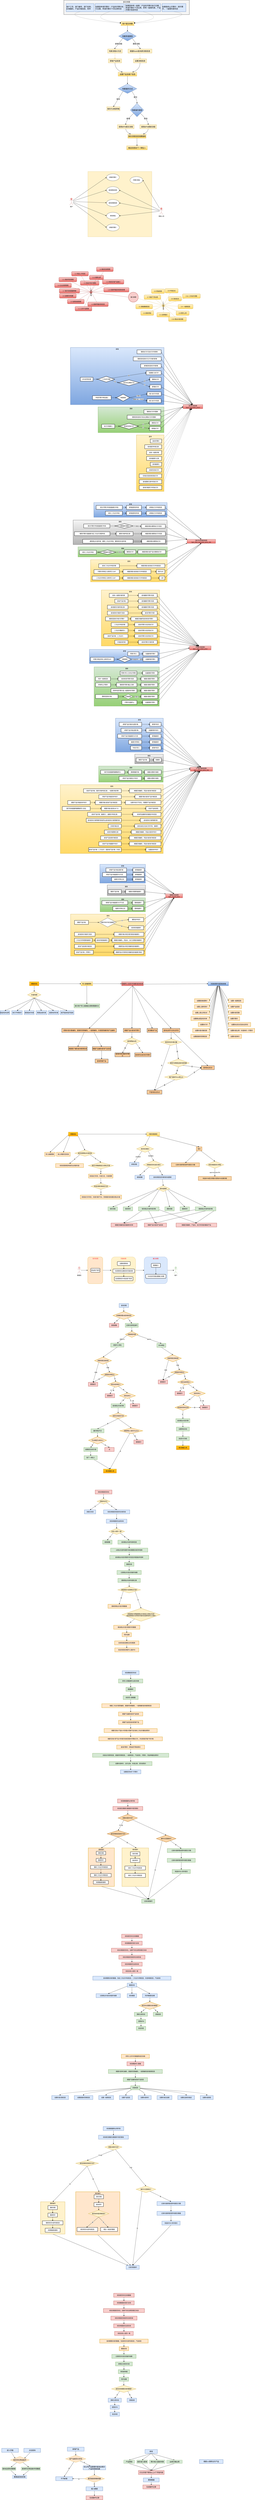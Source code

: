 <mxfile version="24.7.8">
  <diagram name="第 1 页" id="l5Lf0VB6GXugXm_NKXEi">
    <mxGraphModel dx="2074" dy="1098" grid="1" gridSize="10" guides="1" tooltips="1" connect="1" arrows="1" fold="1" page="1" pageScale="1" pageWidth="827" pageHeight="1169" math="0" shadow="0">
      <root>
        <mxCell id="0" />
        <mxCell id="1" parent="0" />
        <mxCell id="yKUO5xQ4mtwYFIjXQCxF-121" style="rounded=0;orthogonalLoop=1;jettySize=auto;html=1;entryX=0.5;entryY=0;entryDx=0;entryDy=0;exitX=0.5;exitY=1;exitDx=0;exitDy=0;" parent="1" source="yKUO5xQ4mtwYFIjXQCxF-78" target="yKUO5xQ4mtwYFIjXQCxF-104" edge="1">
          <mxGeometry relative="1" as="geometry" />
        </mxCell>
        <mxCell id="yKUO5xQ4mtwYFIjXQCxF-78" value="更新操作" style="whiteSpace=wrap;strokeWidth=2;verticalAlign=top;container=0;fillColor=#ffe6cc;strokeColor=#d79b00;" parent="1" vertex="1">
          <mxGeometry x="860" y="16070" width="225.12" height="330" as="geometry" />
        </mxCell>
        <mxCell id="hMDY3C7VhPyiTPUDgX0r-97" style="edgeStyle=orthogonalEdgeStyle;rounded=0;orthogonalLoop=1;jettySize=auto;html=1;" parent="1" source="hMDY3C7VhPyiTPUDgX0r-82" target="hMDY3C7VhPyiTPUDgX0r-95" edge="1">
          <mxGeometry relative="1" as="geometry" />
        </mxCell>
        <mxCell id="hMDY3C7VhPyiTPUDgX0r-82" value="" style="rounded=1;whiteSpace=wrap;html=1;fillColor=#dae8fc;strokeColor=#6c8ebf;" parent="1" vertex="1">
          <mxGeometry x="1341.12" y="11000" width="200" height="230" as="geometry" />
        </mxCell>
        <mxCell id="hMDY3C7VhPyiTPUDgX0r-94" style="edgeStyle=orthogonalEdgeStyle;rounded=0;orthogonalLoop=1;jettySize=auto;html=1;entryX=0;entryY=0.5;entryDx=0;entryDy=0;" parent="1" source="hMDY3C7VhPyiTPUDgX0r-81" target="hMDY3C7VhPyiTPUDgX0r-82" edge="1">
          <mxGeometry relative="1" as="geometry" />
        </mxCell>
        <mxCell id="hMDY3C7VhPyiTPUDgX0r-81" value="" style="rounded=1;whiteSpace=wrap;html=1;fillColor=#fff2cc;strokeColor=#d6b656;" parent="1" vertex="1">
          <mxGeometry x="1058.12" y="11000" width="210" height="230" as="geometry" />
        </mxCell>
        <mxCell id="hMDY3C7VhPyiTPUDgX0r-92" style="edgeStyle=orthogonalEdgeStyle;rounded=0;orthogonalLoop=1;jettySize=auto;html=1;entryX=0;entryY=0.5;entryDx=0;entryDy=0;" parent="1" source="hMDY3C7VhPyiTPUDgX0r-80" target="hMDY3C7VhPyiTPUDgX0r-81" edge="1">
          <mxGeometry relative="1" as="geometry" />
        </mxCell>
        <mxCell id="hMDY3C7VhPyiTPUDgX0r-80" value="" style="rounded=1;whiteSpace=wrap;html=1;fillColor=#ffe6cc;strokeColor=#d79b00;" parent="1" vertex="1">
          <mxGeometry x="855.12" y="11000" width="130" height="230" as="geometry" />
        </mxCell>
        <mxCell id="3gcszN6TvIsbYGYXbhkd-58" value="" style="rounded=0;whiteSpace=wrap;html=1;fillColor=#fff2cc;strokeColor=#d6b656;" parent="1" vertex="1">
          <mxGeometry x="857" y="1690" width="550" height="560" as="geometry" />
        </mxCell>
        <mxCell id="dfa77TRQc0kNnZSTThjv-1" value="提交参数" style="whiteSpace=wrap;strokeWidth=2;verticalAlign=top;fontSize=15;fillColor=#f5f5f5;strokeColor=#666666;fontColor=#333333;" parent="1" vertex="1">
          <mxGeometry x="650" y="220" width="1080" height="124" as="geometry" />
        </mxCell>
        <mxCell id="dfa77TRQc0kNnZSTThjv-2" value="用户工号、部门编号、部门名称、区域编码、产品价格信息、附件" style="whiteSpace=wrap;strokeWidth=2;fontSize=15;align=left;fillColor=#dae8fc;strokeColor=#6c8ebf;" parent="1" vertex="1">
          <mxGeometry x="670" y="250" width="240" height="69" as="geometry" />
        </mxCell>
        <mxCell id="dfa77TRQc0kNnZSTThjv-3" value="如果是申请开票价：产品的开票价执行日期、申请开票价下浮比例判空" style="whiteSpace=wrap;strokeWidth=2;fontSize=15;align=left;fillColor=#dae8fc;strokeColor=#6c8ebf;" parent="1" vertex="1">
          <mxGeometry x="920" y="250" width="250" height="69" as="geometry" />
        </mxCell>
        <mxCell id="dfa77TRQc0kNnZSTThjv-4" value="如果是参考一级商：产品的开票价执行日期、申请开票价下浮比例、参考一级商列表、产品开票价信息判空" style="whiteSpace=wrap;strokeWidth=2;fontSize=15;align=left;fillColor=#dae8fc;strokeColor=#6c8ebf;" parent="1" vertex="1">
          <mxGeometry x="1180" y="250" width="303" height="69" as="geometry" />
        </mxCell>
        <mxCell id="dfa77TRQc0kNnZSTThjv-5" value="如果是终止开票价：原开票价、一级商列表判空" style="whiteSpace=wrap;strokeWidth=2;fontSize=15;align=left;fillColor=#dae8fc;strokeColor=#6c8ebf;" parent="1" vertex="1">
          <mxGeometry x="1495" y="250" width="205" height="69" as="geometry" />
        </mxCell>
        <mxCell id="dfa77TRQc0kNnZSTThjv-6" value="用户提交参数" style="whiteSpace=wrap;strokeWidth=2;fontSize=15;fillColor=#fff2cc;gradientColor=#ffd966;strokeColor=#d6b656;" parent="1" vertex="1">
          <mxGeometry x="1141.5" y="404" width="112" height="34" as="geometry" />
        </mxCell>
        <mxCell id="dfa77TRQc0kNnZSTThjv-7" value="判断申请类型" style="rhombus;strokeWidth=2;whiteSpace=wrap;fontSize=15;fillColor=#dae8fc;strokeColor=#6c8ebf;gradientColor=#7ea6e0;" parent="1" vertex="1">
          <mxGeometry x="1122.5" y="488" width="150" height="82" as="geometry" />
        </mxCell>
        <mxCell id="dfa77TRQc0kNnZSTThjv-8" value="判断流程ID为空" style="whiteSpace=wrap;strokeWidth=2;fontSize=15;fillColor=#fff2cc;strokeColor=#d6b656;" parent="1" vertex="1">
          <mxGeometry x="1027.5" y="640" width="125" height="34" as="geometry" />
        </mxCell>
        <mxCell id="dfa77TRQc0kNnZSTThjv-9" value="根据flowId查询原流程信息" style="whiteSpace=wrap;strokeWidth=2;fontSize=15;fillColor=#fff2cc;strokeColor=#d6b656;" parent="1" vertex="1">
          <mxGeometry x="1202.5" y="640" width="205" height="34" as="geometry" />
        </mxCell>
        <mxCell id="dfa77TRQc0kNnZSTThjv-10" value="获取产品信息" style="whiteSpace=wrap;strokeWidth=2;fontSize=15;fillColor=#fff2cc;strokeColor=#d6b656;" parent="1" vertex="1">
          <mxGeometry x="1033.5" y="724" width="113" height="34" as="geometry" />
        </mxCell>
        <mxCell id="dfa77TRQc0kNnZSTThjv-11" value="设置流程信息" style="whiteSpace=wrap;strokeWidth=2;fontSize=15;fillColor=#fff2cc;strokeColor=#d6b656;" parent="1" vertex="1">
          <mxGeometry x="1249.5" y="724" width="112" height="34" as="geometry" />
        </mxCell>
        <mxCell id="dfa77TRQc0kNnZSTThjv-12" value="设置产品及客户信息" style="whiteSpace=wrap;strokeWidth=2;fontSize=15;fillColor=#fff2cc;gradientColor=#ffd966;strokeColor=#d6b656;" parent="1" vertex="1">
          <mxGeometry x="1117.5" y="838" width="160" height="34" as="geometry" />
        </mxCell>
        <mxCell id="dfa77TRQc0kNnZSTThjv-13" value="判断操作方式" style="rhombus;strokeWidth=2;whiteSpace=wrap;fontSize=15;fillColor=#dae8fc;gradientColor=#7ea6e0;strokeColor=#6c8ebf;" parent="1" vertex="1">
          <mxGeometry x="1117.5" y="940" width="160" height="80" as="geometry" />
        </mxCell>
        <mxCell id="dfa77TRQc0kNnZSTThjv-14" value="保存为流程草稿" style="whiteSpace=wrap;strokeWidth=2;fontSize=15;fillColor=#fff2cc;strokeColor=#d6b656;" parent="1" vertex="1">
          <mxGeometry x="1020" y="1135" width="113" height="34" as="geometry" />
        </mxCell>
        <mxCell id="dfa77TRQc0kNnZSTThjv-15" value="判断操作类型" style="rhombus;strokeWidth=2;whiteSpace=wrap;fontSize=15;fillColor=#dae8fc;gradientColor=#7ea6e0;strokeColor=#6c8ebf;" parent="1" vertex="1">
          <mxGeometry x="1222.5" y="1106" width="114" height="114" as="geometry" />
        </mxCell>
        <mxCell id="dfa77TRQc0kNnZSTThjv-16" value="调用BPM提交流程" style="whiteSpace=wrap;strokeWidth=2;fontSize=15;fillColor=#fff2cc;strokeColor=#d6b656;" parent="1" vertex="1">
          <mxGeometry x="1111.5" y="1289" width="142" height="34" as="geometry" />
        </mxCell>
        <mxCell id="dfa77TRQc0kNnZSTThjv-17" value="调用BPM更新流程" style="whiteSpace=wrap;strokeWidth=2;fontSize=15;fillColor=#fff2cc;strokeColor=#d6b656;" parent="1" vertex="1">
          <mxGeometry x="1304.5" y="1289" width="142" height="34" as="geometry" />
        </mxCell>
        <mxCell id="dfa77TRQc0kNnZSTThjv-18" value="保存流程信息到数据库" style="whiteSpace=wrap;strokeWidth=2;fontSize=15;fillColor=#fff2cc;gradientColor=#ffd966;strokeColor=#d6b656;" parent="1" vertex="1">
          <mxGeometry x="1200.75" y="1370" width="156.5" height="34" as="geometry" />
        </mxCell>
        <mxCell id="dfa77TRQc0kNnZSTThjv-19" value="推送消息给下一审批人" style="whiteSpace=wrap;strokeWidth=2;fontSize=15;fillColor=#fff2cc;gradientColor=#ffd966;strokeColor=#d6b656;" parent="1" vertex="1">
          <mxGeometry x="1191" y="1470" width="177" height="34" as="geometry" />
        </mxCell>
        <mxCell id="dfa77TRQc0kNnZSTThjv-20" value="" style="curved=1;startArrow=none;endArrow=block;exitX=0.5;exitY=1;entryX=0.5;entryY=0;rounded=0;fontSize=15;" parent="1" source="dfa77TRQc0kNnZSTThjv-6" target="dfa77TRQc0kNnZSTThjv-7" edge="1">
          <mxGeometry relative="1" as="geometry">
            <Array as="points" />
          </mxGeometry>
        </mxCell>
        <mxCell id="dfa77TRQc0kNnZSTThjv-21" value="新增流程" style="curved=1;startArrow=none;endArrow=block;exitX=0;exitY=0.92;entryX=0.5;entryY=0;rounded=0;fontSize=15;" parent="1" source="dfa77TRQc0kNnZSTThjv-7" target="dfa77TRQc0kNnZSTThjv-8" edge="1">
          <mxGeometry relative="1" as="geometry">
            <Array as="points">
              <mxPoint x="1089.5" y="636" />
            </Array>
          </mxGeometry>
        </mxCell>
        <mxCell id="dfa77TRQc0kNnZSTThjv-22" value="更新流程" style="curved=1;startArrow=none;endArrow=block;exitX=1;exitY=0.92;entryX=0.5;entryY=0;rounded=0;fontSize=15;" parent="1" source="dfa77TRQc0kNnZSTThjv-7" target="dfa77TRQc0kNnZSTThjv-9" edge="1">
          <mxGeometry relative="1" as="geometry">
            <Array as="points">
              <mxPoint x="1305.5" y="636" />
            </Array>
          </mxGeometry>
        </mxCell>
        <mxCell id="dfa77TRQc0kNnZSTThjv-23" value="" style="curved=1;startArrow=none;endArrow=block;exitX=0.5;exitY=1;entryX=0.5;entryY=0;rounded=0;fontSize=15;fillColor=#fff2cc;strokeColor=#d6b656;" parent="1" source="dfa77TRQc0kNnZSTThjv-8" target="dfa77TRQc0kNnZSTThjv-10" edge="1">
          <mxGeometry relative="1" as="geometry">
            <Array as="points" />
          </mxGeometry>
        </mxCell>
        <mxCell id="dfa77TRQc0kNnZSTThjv-24" value="" style="curved=1;startArrow=none;endArrow=block;exitX=0.5;exitY=1;entryX=0.5;entryY=0;rounded=0;fontSize=15;fillColor=#fff2cc;strokeColor=#d6b656;" parent="1" source="dfa77TRQc0kNnZSTThjv-9" target="dfa77TRQc0kNnZSTThjv-11" edge="1">
          <mxGeometry relative="1" as="geometry">
            <Array as="points" />
          </mxGeometry>
        </mxCell>
        <mxCell id="dfa77TRQc0kNnZSTThjv-25" value="" style="curved=1;startArrow=none;endArrow=block;exitX=0.5;exitY=1;entryX=0.23;entryY=0;rounded=0;fontSize=15;" parent="1" source="dfa77TRQc0kNnZSTThjv-10" target="dfa77TRQc0kNnZSTThjv-12" edge="1">
          <mxGeometry relative="1" as="geometry">
            <Array as="points">
              <mxPoint x="1089.5" y="813" />
            </Array>
          </mxGeometry>
        </mxCell>
        <mxCell id="dfa77TRQc0kNnZSTThjv-26" value="" style="curved=1;startArrow=none;endArrow=block;exitX=0.5;exitY=1;entryX=0.77;entryY=0;rounded=0;fontSize=15;" parent="1" source="dfa77TRQc0kNnZSTThjv-11" target="dfa77TRQc0kNnZSTThjv-12" edge="1">
          <mxGeometry relative="1" as="geometry">
            <Array as="points">
              <mxPoint x="1305.5" y="813" />
            </Array>
          </mxGeometry>
        </mxCell>
        <mxCell id="dfa77TRQc0kNnZSTThjv-27" value="" style="curved=1;startArrow=none;endArrow=block;exitX=0.5;exitY=1;entryX=0.5;entryY=0;rounded=0;fontSize=15;" parent="1" source="dfa77TRQc0kNnZSTThjv-12" target="dfa77TRQc0kNnZSTThjv-13" edge="1">
          <mxGeometry relative="1" as="geometry">
            <Array as="points" />
          </mxGeometry>
        </mxCell>
        <mxCell id="dfa77TRQc0kNnZSTThjv-28" value="保存" style="curved=1;startArrow=none;endArrow=block;exitX=0.05;exitY=1;entryX=0.5;entryY=0;rounded=0;fontSize=15;" parent="1" source="dfa77TRQc0kNnZSTThjv-13" target="dfa77TRQc0kNnZSTThjv-14" edge="1">
          <mxGeometry relative="1" as="geometry">
            <Array as="points">
              <mxPoint x="1115.5" y="1072" />
            </Array>
          </mxGeometry>
        </mxCell>
        <mxCell id="dfa77TRQc0kNnZSTThjv-29" value="提交" style="curved=1;startArrow=none;endArrow=block;exitX=0.94;exitY=1;entryX=0.5;entryY=0;rounded=0;fontSize=15;" parent="1" source="dfa77TRQc0kNnZSTThjv-13" target="dfa77TRQc0kNnZSTThjv-15" edge="1">
          <mxGeometry relative="1" as="geometry">
            <Array as="points">
              <mxPoint x="1279.5" y="1072" />
            </Array>
          </mxGeometry>
        </mxCell>
        <mxCell id="dfa77TRQc0kNnZSTThjv-30" value="新增" style="curved=1;startArrow=none;endArrow=block;exitX=0;exitY=0.98;entryX=0.5;entryY=0;rounded=0;fontSize=15;" parent="1" source="dfa77TRQc0kNnZSTThjv-15" target="dfa77TRQc0kNnZSTThjv-16" edge="1">
          <mxGeometry relative="1" as="geometry">
            <Array as="points">
              <mxPoint x="1183.5" y="1255" />
            </Array>
          </mxGeometry>
        </mxCell>
        <mxCell id="dfa77TRQc0kNnZSTThjv-31" value="修改" style="curved=1;startArrow=none;endArrow=block;exitX=1;exitY=0.98;entryX=0.5;entryY=0;rounded=0;fontSize=15;" parent="1" source="dfa77TRQc0kNnZSTThjv-15" target="dfa77TRQc0kNnZSTThjv-17" edge="1">
          <mxGeometry relative="1" as="geometry">
            <Array as="points">
              <mxPoint x="1375.5" y="1255" />
            </Array>
          </mxGeometry>
        </mxCell>
        <mxCell id="dfa77TRQc0kNnZSTThjv-32" value="" style="curved=1;startArrow=none;endArrow=block;exitX=0.5;exitY=1;entryX=0.15;entryY=0;rounded=0;fontSize=15;" parent="1" source="dfa77TRQc0kNnZSTThjv-16" target="dfa77TRQc0kNnZSTThjv-18" edge="1">
          <mxGeometry relative="1" as="geometry">
            <Array as="points">
              <mxPoint x="1183.5" y="1348" />
            </Array>
          </mxGeometry>
        </mxCell>
        <mxCell id="dfa77TRQc0kNnZSTThjv-33" value="" style="curved=1;startArrow=none;endArrow=block;exitX=0.5;exitY=1;entryX=0.85;entryY=0;rounded=0;fontSize=15;" parent="1" source="dfa77TRQc0kNnZSTThjv-17" target="dfa77TRQc0kNnZSTThjv-18" edge="1">
          <mxGeometry relative="1" as="geometry">
            <Array as="points">
              <mxPoint x="1375.5" y="1348" />
            </Array>
          </mxGeometry>
        </mxCell>
        <mxCell id="dfa77TRQc0kNnZSTThjv-34" value="" style="curved=1;startArrow=none;endArrow=block;exitX=0.5;exitY=1;entryX=0.5;entryY=0;rounded=0;fontSize=15;entryDx=0;entryDy=0;" parent="1" source="dfa77TRQc0kNnZSTThjv-18" target="dfa77TRQc0kNnZSTThjv-19" edge="1">
          <mxGeometry relative="1" as="geometry">
            <Array as="points" />
            <mxPoint x="1279" y="1457" as="targetPoint" />
          </mxGeometry>
        </mxCell>
        <mxCell id="dfa77TRQc0kNnZSTThjv-35" value="" style="curved=1;dashed=1;dashPattern=2 3;startArrow=none;endArrow=block;exitX=0.5;exitY=1;entryX=0;entryY=0.42;rounded=0;fontSize=15;" parent="1" source="dfa77TRQc0kNnZSTThjv-2" target="dfa77TRQc0kNnZSTThjv-6" edge="1">
          <mxGeometry relative="1" as="geometry">
            <Array as="points">
              <mxPoint x="701.5" y="340" />
              <mxPoint x="871.5" y="390" />
            </Array>
          </mxGeometry>
        </mxCell>
        <mxCell id="dfa77TRQc0kNnZSTThjv-36" value="" style="curved=1;dashed=1;dashPattern=2 3;startArrow=none;endArrow=block;exitX=0.5;exitY=1;entryX=0;entryY=0.3;rounded=0;fontSize=15;" parent="1" source="dfa77TRQc0kNnZSTThjv-3" target="dfa77TRQc0kNnZSTThjv-6" edge="1">
          <mxGeometry relative="1" as="geometry">
            <Array as="points">
              <mxPoint x="852.5" y="379" />
            </Array>
          </mxGeometry>
        </mxCell>
        <mxCell id="dfa77TRQc0kNnZSTThjv-37" value="" style="curved=1;dashed=1;dashPattern=2 3;startArrow=none;endArrow=block;exitX=0.5;exitY=1;entryX=1;entryY=0.3;rounded=0;fontSize=15;" parent="1" source="dfa77TRQc0kNnZSTThjv-4" target="dfa77TRQc0kNnZSTThjv-6" edge="1">
          <mxGeometry relative="1" as="geometry">
            <Array as="points">
              <mxPoint x="1542.5" y="379" />
            </Array>
          </mxGeometry>
        </mxCell>
        <mxCell id="dfa77TRQc0kNnZSTThjv-38" value="" style="curved=1;dashed=1;dashPattern=2 3;startArrow=none;endArrow=block;exitX=0.5;exitY=1;entryX=1;entryY=0.43;rounded=0;fontSize=15;" parent="1" source="dfa77TRQc0kNnZSTThjv-5" target="dfa77TRQc0kNnZSTThjv-6" edge="1">
          <mxGeometry relative="1" as="geometry">
            <Array as="points">
              <mxPoint x="1741.5" y="340" />
              <mxPoint x="1411.5" y="410" />
            </Array>
          </mxGeometry>
        </mxCell>
        <mxCell id="3gcszN6TvIsbYGYXbhkd-63" style="rounded=0;orthogonalLoop=1;jettySize=auto;html=1;entryX=0;entryY=0.5;entryDx=0;entryDy=0;" parent="1" source="3gcszN6TvIsbYGYXbhkd-57" target="3gcszN6TvIsbYGYXbhkd-59" edge="1">
          <mxGeometry relative="1" as="geometry" />
        </mxCell>
        <mxCell id="3gcszN6TvIsbYGYXbhkd-65" style="rounded=0;orthogonalLoop=1;jettySize=auto;html=1;entryX=0;entryY=0.5;entryDx=0;entryDy=0;" parent="1" source="3gcszN6TvIsbYGYXbhkd-57" target="3gcszN6TvIsbYGYXbhkd-61" edge="1">
          <mxGeometry relative="1" as="geometry" />
        </mxCell>
        <mxCell id="3gcszN6TvIsbYGYXbhkd-77" style="rounded=0;orthogonalLoop=1;jettySize=auto;html=1;entryX=0;entryY=0.5;entryDx=0;entryDy=0;" parent="1" source="3gcszN6TvIsbYGYXbhkd-57" target="3gcszN6TvIsbYGYXbhkd-69" edge="1">
          <mxGeometry relative="1" as="geometry" />
        </mxCell>
        <mxCell id="3gcszN6TvIsbYGYXbhkd-78" style="rounded=0;orthogonalLoop=1;jettySize=auto;html=1;" parent="1" source="3gcszN6TvIsbYGYXbhkd-57" target="3gcszN6TvIsbYGYXbhkd-70" edge="1">
          <mxGeometry relative="1" as="geometry" />
        </mxCell>
        <mxCell id="3gcszN6TvIsbYGYXbhkd-79" style="rounded=0;orthogonalLoop=1;jettySize=auto;html=1;entryX=0;entryY=0.5;entryDx=0;entryDy=0;" parent="1" source="3gcszN6TvIsbYGYXbhkd-57" target="3gcszN6TvIsbYGYXbhkd-71" edge="1">
          <mxGeometry relative="1" as="geometry" />
        </mxCell>
        <mxCell id="3gcszN6TvIsbYGYXbhkd-57" value="用户" style="shape=umlActor;verticalLabelPosition=bottom;verticalAlign=top;html=1;fillColor=#f8cecc;gradientColor=#ea6b66;strokeColor=#b85450;" parent="1" vertex="1">
          <mxGeometry x="700" y="1917.5" width="30" height="60" as="geometry" />
        </mxCell>
        <mxCell id="3gcszN6TvIsbYGYXbhkd-59" value="新增开票价" style="ellipse;whiteSpace=wrap;html=1;" parent="1" vertex="1">
          <mxGeometry x="1017" y="1710" width="110" height="60" as="geometry" />
        </mxCell>
        <mxCell id="3gcszN6TvIsbYGYXbhkd-60" value="开票价审批" style="ellipse;whiteSpace=wrap;html=1;" parent="1" vertex="1">
          <mxGeometry x="1219.5" y="1734" width="110" height="60" as="geometry" />
        </mxCell>
        <mxCell id="3gcszN6TvIsbYGYXbhkd-61" value="新增开票价" style="ellipse;whiteSpace=wrap;html=1;" parent="1" vertex="1">
          <mxGeometry x="1017" y="2140" width="110" height="60" as="geometry" />
        </mxCell>
        <mxCell id="3gcszN6TvIsbYGYXbhkd-72" style="rounded=0;orthogonalLoop=1;jettySize=auto;html=1;entryX=1;entryY=0.5;entryDx=0;entryDy=0;" parent="1" source="3gcszN6TvIsbYGYXbhkd-67" target="3gcszN6TvIsbYGYXbhkd-69" edge="1">
          <mxGeometry relative="1" as="geometry" />
        </mxCell>
        <mxCell id="3gcszN6TvIsbYGYXbhkd-73" style="rounded=0;orthogonalLoop=1;jettySize=auto;html=1;entryX=1;entryY=0.5;entryDx=0;entryDy=0;" parent="1" source="3gcszN6TvIsbYGYXbhkd-67" target="3gcszN6TvIsbYGYXbhkd-70" edge="1">
          <mxGeometry relative="1" as="geometry" />
        </mxCell>
        <mxCell id="3gcszN6TvIsbYGYXbhkd-74" style="rounded=0;orthogonalLoop=1;jettySize=auto;html=1;entryX=1;entryY=0.5;entryDx=0;entryDy=0;" parent="1" source="3gcszN6TvIsbYGYXbhkd-67" target="3gcszN6TvIsbYGYXbhkd-71" edge="1">
          <mxGeometry relative="1" as="geometry" />
        </mxCell>
        <mxCell id="3gcszN6TvIsbYGYXbhkd-76" style="rounded=0;orthogonalLoop=1;jettySize=auto;html=1;entryX=1;entryY=0.5;entryDx=0;entryDy=0;" parent="1" source="3gcszN6TvIsbYGYXbhkd-67" target="3gcszN6TvIsbYGYXbhkd-60" edge="1">
          <mxGeometry relative="1" as="geometry" />
        </mxCell>
        <mxCell id="3gcszN6TvIsbYGYXbhkd-67" value="审批人员" style="shape=umlActor;verticalLabelPosition=bottom;verticalAlign=top;html=1;fillColor=#f8cecc;gradientColor=#ea6b66;strokeColor=#b85450;" parent="1" vertex="1">
          <mxGeometry x="1473.5" y="2000" width="30" height="60" as="geometry" />
        </mxCell>
        <mxCell id="3gcszN6TvIsbYGYXbhkd-69" value="查询审批信息" style="ellipse;whiteSpace=wrap;html=1;" parent="1" vertex="1">
          <mxGeometry x="1017" y="1820" width="110" height="60" as="geometry" />
        </mxCell>
        <mxCell id="3gcszN6TvIsbYGYXbhkd-70" value="查询流程信息" style="ellipse;whiteSpace=wrap;html=1;" parent="1" vertex="1">
          <mxGeometry x="1017" y="1930" width="110" height="60" as="geometry" />
        </mxCell>
        <mxCell id="3gcszN6TvIsbYGYXbhkd-71" value="修改审批" style="ellipse;whiteSpace=wrap;html=1;" parent="1" vertex="1">
          <mxGeometry x="1017" y="2040" width="110" height="60" as="geometry" />
        </mxCell>
        <mxCell id="Mqd-t4iiEbfScV_6FuaS-342" value="接口梳理" style="ellipse;aspect=fixed;strokeWidth=2;whiteSpace=wrap;fillColor=#f8cecc;strokeColor=#b85450;" parent="1" vertex="1">
          <mxGeometry x="1205.5" y="2725.5" width="85" height="85" as="geometry" />
        </mxCell>
        <mxCell id="Mqd-t4iiEbfScV_6FuaS-343" value="1. 投标管理" style="rounded=1;absoluteArcSize=1;arcSize=14;whiteSpace=wrap;strokeWidth=2;fillColor=#f8cecc;gradientColor=#ea6b66;strokeColor=#b85450;" parent="1" vertex="1">
          <mxGeometry x="874" y="2714" width="20" height="19" as="geometry" />
        </mxCell>
        <mxCell id="Mqd-t4iiEbfScV_6FuaS-344" value="1.1 公司产品管理" style="rounded=1;absoluteArcSize=1;arcSize=14;whiteSpace=wrap;strokeWidth=2;fillColor=#f8cecc;gradientColor=#ea6b66;strokeColor=#b85450;" parent="1" vertex="1">
          <mxGeometry x="747" y="2848" width="144" height="38" as="geometry" />
        </mxCell>
        <mxCell id="Mqd-t4iiEbfScV_6FuaS-345" value="1.2 竞品中标价管理" style="rounded=1;absoluteArcSize=1;arcSize=14;whiteSpace=wrap;strokeWidth=2;fillColor=#f8cecc;gradientColor=#ea6b66;strokeColor=#b85450;" parent="1" vertex="1">
          <mxGeometry x="792.5" y="2628" width="160" height="38" as="geometry" />
        </mxCell>
        <mxCell id="Mqd-t4iiEbfScV_6FuaS-346" value="1.3 竞品上市信息" style="rounded=1;absoluteArcSize=1;arcSize=14;whiteSpace=wrap;strokeWidth=2;fillColor=#f8cecc;gradientColor=#ea6b66;strokeColor=#b85450;" parent="1" vertex="1">
          <mxGeometry x="717" y="2548" width="144" height="38" as="geometry" />
        </mxCell>
        <mxCell id="Mqd-t4iiEbfScV_6FuaS-347" value="1.4 企业资质管理" style="rounded=1;absoluteArcSize=1;arcSize=14;whiteSpace=wrap;strokeWidth=2;fillColor=#f8cecc;gradientColor=#ea6b66;strokeColor=#b85450;" parent="1" vertex="1">
          <mxGeometry x="571" y="2648" width="144" height="38" as="geometry" />
        </mxCell>
        <mxCell id="Mqd-t4iiEbfScV_6FuaS-348" value="1.5 挂网进度管理" style="rounded=1;absoluteArcSize=1;arcSize=14;whiteSpace=wrap;strokeWidth=2;fillColor=#f8cecc;gradientColor=#ea6b66;strokeColor=#b85450;" parent="1" vertex="1">
          <mxGeometry x="681" y="2786.5" width="144" height="38" as="geometry" />
        </mxCell>
        <mxCell id="Mqd-t4iiEbfScV_6FuaS-349" value="1.6 金蝶同步配置" style="rounded=1;absoluteArcSize=1;arcSize=14;whiteSpace=wrap;strokeWidth=2;fillColor=#f8cecc;gradientColor=#ea6b66;strokeColor=#b85450;" parent="1" vertex="1">
          <mxGeometry x="612.5" y="2738" width="144" height="38" as="geometry" />
        </mxCell>
        <mxCell id="Mqd-t4iiEbfScV_6FuaS-350" value="1.7 医疗机构报量明细" style="rounded=1;absoluteArcSize=1;arcSize=14;whiteSpace=wrap;strokeWidth=2;fillColor=#f8cecc;gradientColor=#ea6b66;strokeColor=#b85450;" parent="1" vertex="1">
          <mxGeometry x="611" y="2695" width="175" height="38" as="geometry" />
        </mxCell>
        <mxCell id="Mqd-t4iiEbfScV_6FuaS-351" value="1.8 集采目录管理" style="rounded=1;absoluteArcSize=1;arcSize=14;whiteSpace=wrap;strokeWidth=2;fillColor=#f8cecc;gradientColor=#ea6b66;strokeColor=#b85450;" parent="1" vertex="1">
          <mxGeometry x="931" y="2510" width="144" height="38" as="geometry" />
        </mxCell>
        <mxCell id="Mqd-t4iiEbfScV_6FuaS-352" value="1.9 国家带量采购信息" style="rounded=1;absoluteArcSize=1;arcSize=14;whiteSpace=wrap;strokeWidth=2;fillColor=#f8cecc;gradientColor=#ea6b66;strokeColor=#b85450;" parent="1" vertex="1">
          <mxGeometry x="856" y="2810" width="176" height="38" as="geometry" />
        </mxCell>
        <mxCell id="Mqd-t4iiEbfScV_6FuaS-353" value="1.10 国家带量采购落地政策" style="rounded=1;absoluteArcSize=1;arcSize=14;whiteSpace=wrap;strokeWidth=2;fillColor=#f8cecc;gradientColor=#ea6b66;strokeColor=#b85450;" parent="1" vertex="1">
          <mxGeometry x="993.5" y="2686" width="217" height="38" as="geometry" />
        </mxCell>
        <mxCell id="Mqd-t4iiEbfScV_6FuaS-354" value="1.11 集采项目管理" style="rounded=1;absoluteArcSize=1;arcSize=14;whiteSpace=wrap;strokeWidth=2;fillColor=#f8cecc;gradientColor=#ea6b66;strokeColor=#b85450;" parent="1" vertex="1">
          <mxGeometry x="608" y="2598" width="153" height="38" as="geometry" />
        </mxCell>
        <mxCell id="Mqd-t4iiEbfScV_6FuaS-355" value="1.12 报表分析" style="rounded=1;absoluteArcSize=1;arcSize=14;whiteSpace=wrap;strokeWidth=2;fillColor=#f8cecc;gradientColor=#ea6b66;strokeColor=#b85450;" parent="1" vertex="1">
          <mxGeometry x="870.5" y="2580" width="121" height="38" as="geometry" />
        </mxCell>
        <mxCell id="Mqd-t4iiEbfScV_6FuaS-356" value="1.13 集采区域产品接口" style="rounded=1;absoluteArcSize=1;arcSize=14;whiteSpace=wrap;strokeWidth=2;fillColor=#f8cecc;gradientColor=#ea6b66;strokeColor=#b85450;" parent="1" vertex="1">
          <mxGeometry x="982.5" y="2618" width="184" height="38" as="geometry" />
        </mxCell>
        <mxCell id="Mqd-t4iiEbfScV_6FuaS-357" value="2. 价格管理" style="rounded=1;absoluteArcSize=1;arcSize=14;whiteSpace=wrap;strokeWidth=2;fillColor=#fff2cc;strokeColor=#d6b656;gradientColor=#ffd966;" parent="1" vertex="1">
          <mxGeometry x="1496" y="2830" width="20" height="19" as="geometry" />
        </mxCell>
        <mxCell id="Mqd-t4iiEbfScV_6FuaS-358" value="2.1 应用埋点" style="rounded=1;absoluteArcSize=1;arcSize=14;whiteSpace=wrap;strokeWidth=2;fillColor=#fff2cc;strokeColor=#d6b656;gradientColor=#ffd966;" parent="1" vertex="1">
          <mxGeometry x="1450.5" y="2900" width="111" height="38" as="geometry" />
        </mxCell>
        <mxCell id="Mqd-t4iiEbfScV_6FuaS-359" value="2.2 基础数据信息" style="rounded=1;absoluteArcSize=1;arcSize=14;whiteSpace=wrap;strokeWidth=2;fillColor=#fff2cc;strokeColor=#d6b656;gradientColor=#ffd966;" parent="1" vertex="1">
          <mxGeometry x="1269" y="2830" width="144" height="38" as="geometry" />
        </mxCell>
        <mxCell id="Mqd-t4iiEbfScV_6FuaS-360" value="2.3 招标项目" style="rounded=1;absoluteArcSize=1;arcSize=14;whiteSpace=wrap;strokeWidth=2;fillColor=#fff2cc;strokeColor=#d6b656;gradientColor=#ffd966;" parent="1" vertex="1">
          <mxGeometry x="1312" y="2886" width="111" height="38" as="geometry" />
        </mxCell>
        <mxCell id="Mqd-t4iiEbfScV_6FuaS-361" value="2.4 一级商信息" style="rounded=1;absoluteArcSize=1;arcSize=14;whiteSpace=wrap;strokeWidth=2;fillColor=#fff2cc;strokeColor=#d6b656;gradientColor=#ffd966;" parent="1" vertex="1">
          <mxGeometry x="1633" y="2830" width="128" height="38" as="geometry" />
        </mxCell>
        <mxCell id="Mqd-t4iiEbfScV_6FuaS-362" value="2.5 药品信息" style="rounded=1;absoluteArcSize=1;arcSize=14;whiteSpace=wrap;strokeWidth=2;fillColor=#fff2cc;strokeColor=#d6b656;gradientColor=#ffd966;" parent="1" vertex="1">
          <mxGeometry x="1404" y="2698" width="112" height="38" as="geometry" />
        </mxCell>
        <mxCell id="Mqd-t4iiEbfScV_6FuaS-363" value="2.6 流向扣点" style="rounded=1;absoluteArcSize=1;arcSize=14;whiteSpace=wrap;strokeWidth=2;fillColor=#fff2cc;strokeColor=#d6b656;gradientColor=#ffd966;" parent="1" vertex="1">
          <mxGeometry x="1551" y="2763" width="111" height="38" as="geometry" />
        </mxCell>
        <mxCell id="Mqd-t4iiEbfScV_6FuaS-364" value="2.7 核定下浮比例" style="rounded=1;absoluteArcSize=1;arcSize=14;whiteSpace=wrap;strokeWidth=2;fillColor=#fff2cc;strokeColor=#d6b656;gradientColor=#ffd966;" parent="1" vertex="1">
          <mxGeometry x="1341" y="2749" width="143" height="38" as="geometry" />
        </mxCell>
        <mxCell id="Mqd-t4iiEbfScV_6FuaS-365" value="2.8 中选企业" style="rounded=1;absoluteArcSize=1;arcSize=14;whiteSpace=wrap;strokeWidth=2;fillColor=#fff2cc;strokeColor=#d6b656;gradientColor=#ffd966;" parent="1" vertex="1">
          <mxGeometry x="1521" y="2694" width="112" height="38" as="geometry" />
        </mxCell>
        <mxCell id="Mqd-t4iiEbfScV_6FuaS-366" value="2.9 附件上传" style="rounded=1;absoluteArcSize=1;arcSize=14;whiteSpace=wrap;strokeWidth=2;fillColor=#fff2cc;strokeColor=#d6b656;gradientColor=#ffd966;" parent="1" vertex="1">
          <mxGeometry x="1616" y="2886" width="112" height="38" as="geometry" />
        </mxCell>
        <mxCell id="Mqd-t4iiEbfScV_6FuaS-367" value="2.10 商业补差流程" style="rounded=1;absoluteArcSize=1;arcSize=14;whiteSpace=wrap;strokeWidth=2;fillColor=#fff2cc;strokeColor=#d6b656;gradientColor=#ffd966;" parent="1" vertex="1">
          <mxGeometry x="1551" y="2938" width="153" height="38" as="geometry" />
        </mxCell>
        <mxCell id="Mqd-t4iiEbfScV_6FuaS-368" value="2.11 二次议价流程" style="rounded=1;absoluteArcSize=1;arcSize=14;whiteSpace=wrap;strokeWidth=2;fillColor=#fff2cc;strokeColor=#d6b656;gradientColor=#ffd966;" parent="1" vertex="1">
          <mxGeometry x="1671" y="2739.5" width="153" height="38" as="geometry" />
        </mxCell>
        <mxCell id="Mqd-t4iiEbfScV_6FuaS-369" style="endArrow=none;rounded=0;exitX=0;exitY=0.5;exitDx=0;exitDy=0;fillColor=#f8cecc;gradientColor=#ea6b66;strokeColor=#b85450;" parent="1" source="Mqd-t4iiEbfScV_6FuaS-342" target="Mqd-t4iiEbfScV_6FuaS-343" edge="1">
          <mxGeometry relative="1" as="geometry">
            <mxPoint x="1149.532" y="2848.932" as="sourcePoint" />
          </mxGeometry>
        </mxCell>
        <mxCell id="Mqd-t4iiEbfScV_6FuaS-370" style="endArrow=none;rounded=0;fillColor=#fff2cc;strokeColor=#d6b656;gradientColor=#ffd966;" parent="1" source="Mqd-t4iiEbfScV_6FuaS-342" target="Mqd-t4iiEbfScV_6FuaS-357" edge="1">
          <mxGeometry relative="1" as="geometry" />
        </mxCell>
        <mxCell id="Mqd-t4iiEbfScV_6FuaS-371" style="endArrow=none;rounded=0;fillColor=#f8cecc;gradientColor=#ea6b66;strokeColor=#b85450;" parent="1" source="Mqd-t4iiEbfScV_6FuaS-343" target="Mqd-t4iiEbfScV_6FuaS-344" edge="1">
          <mxGeometry relative="1" as="geometry" />
        </mxCell>
        <mxCell id="Mqd-t4iiEbfScV_6FuaS-372" style="endArrow=none;rounded=0;fillColor=#f8cecc;gradientColor=#ea6b66;strokeColor=#b85450;" parent="1" source="Mqd-t4iiEbfScV_6FuaS-343" target="Mqd-t4iiEbfScV_6FuaS-345" edge="1">
          <mxGeometry relative="1" as="geometry" />
        </mxCell>
        <mxCell id="Mqd-t4iiEbfScV_6FuaS-373" style="endArrow=none;rounded=0;fillColor=#f8cecc;gradientColor=#ea6b66;strokeColor=#b85450;" parent="1" source="Mqd-t4iiEbfScV_6FuaS-343" target="Mqd-t4iiEbfScV_6FuaS-346" edge="1">
          <mxGeometry relative="1" as="geometry" />
        </mxCell>
        <mxCell id="Mqd-t4iiEbfScV_6FuaS-374" style="endArrow=none;rounded=0;fillColor=#f8cecc;gradientColor=#ea6b66;strokeColor=#b85450;" parent="1" source="Mqd-t4iiEbfScV_6FuaS-343" target="Mqd-t4iiEbfScV_6FuaS-347" edge="1">
          <mxGeometry relative="1" as="geometry" />
        </mxCell>
        <mxCell id="Mqd-t4iiEbfScV_6FuaS-375" style="endArrow=none;rounded=0;fillColor=#f8cecc;gradientColor=#ea6b66;strokeColor=#b85450;" parent="1" source="Mqd-t4iiEbfScV_6FuaS-343" target="Mqd-t4iiEbfScV_6FuaS-348" edge="1">
          <mxGeometry relative="1" as="geometry" />
        </mxCell>
        <mxCell id="Mqd-t4iiEbfScV_6FuaS-376" style="endArrow=none;rounded=0;fillColor=#f8cecc;gradientColor=#ea6b66;strokeColor=#b85450;" parent="1" source="Mqd-t4iiEbfScV_6FuaS-343" target="Mqd-t4iiEbfScV_6FuaS-349" edge="1">
          <mxGeometry relative="1" as="geometry" />
        </mxCell>
        <mxCell id="Mqd-t4iiEbfScV_6FuaS-377" style="endArrow=none;rounded=0;fillColor=#f8cecc;gradientColor=#ea6b66;strokeColor=#b85450;" parent="1" source="Mqd-t4iiEbfScV_6FuaS-343" target="Mqd-t4iiEbfScV_6FuaS-350" edge="1">
          <mxGeometry relative="1" as="geometry" />
        </mxCell>
        <mxCell id="Mqd-t4iiEbfScV_6FuaS-378" style="endArrow=none;rounded=0;fillColor=#f8cecc;gradientColor=#ea6b66;strokeColor=#b85450;" parent="1" source="Mqd-t4iiEbfScV_6FuaS-343" target="Mqd-t4iiEbfScV_6FuaS-351" edge="1">
          <mxGeometry relative="1" as="geometry" />
        </mxCell>
        <mxCell id="Mqd-t4iiEbfScV_6FuaS-379" style="endArrow=none;rounded=0;fillColor=#f8cecc;gradientColor=#ea6b66;strokeColor=#b85450;" parent="1" source="Mqd-t4iiEbfScV_6FuaS-343" target="Mqd-t4iiEbfScV_6FuaS-352" edge="1">
          <mxGeometry relative="1" as="geometry" />
        </mxCell>
        <mxCell id="Mqd-t4iiEbfScV_6FuaS-380" style="endArrow=none;rounded=0;fillColor=#f8cecc;gradientColor=#ea6b66;strokeColor=#b85450;" parent="1" source="Mqd-t4iiEbfScV_6FuaS-343" target="Mqd-t4iiEbfScV_6FuaS-353" edge="1">
          <mxGeometry relative="1" as="geometry" />
        </mxCell>
        <mxCell id="Mqd-t4iiEbfScV_6FuaS-381" style="endArrow=none;rounded=0;fillColor=#f8cecc;gradientColor=#ea6b66;strokeColor=#b85450;" parent="1" source="Mqd-t4iiEbfScV_6FuaS-343" target="Mqd-t4iiEbfScV_6FuaS-354" edge="1">
          <mxGeometry relative="1" as="geometry" />
        </mxCell>
        <mxCell id="Mqd-t4iiEbfScV_6FuaS-382" style="endArrow=none;rounded=0;fillColor=#f8cecc;gradientColor=#ea6b66;strokeColor=#b85450;" parent="1" source="Mqd-t4iiEbfScV_6FuaS-343" target="Mqd-t4iiEbfScV_6FuaS-355" edge="1">
          <mxGeometry relative="1" as="geometry" />
        </mxCell>
        <mxCell id="Mqd-t4iiEbfScV_6FuaS-383" style="endArrow=none;rounded=0;fillColor=#f8cecc;gradientColor=#ea6b66;strokeColor=#b85450;" parent="1" source="Mqd-t4iiEbfScV_6FuaS-343" target="Mqd-t4iiEbfScV_6FuaS-356" edge="1">
          <mxGeometry relative="1" as="geometry" />
        </mxCell>
        <mxCell id="Mqd-t4iiEbfScV_6FuaS-384" style="endArrow=none;rounded=0;fillColor=#fff2cc;strokeColor=#d6b656;gradientColor=#ffd966;" parent="1" source="Mqd-t4iiEbfScV_6FuaS-357" target="Mqd-t4iiEbfScV_6FuaS-358" edge="1">
          <mxGeometry relative="1" as="geometry" />
        </mxCell>
        <mxCell id="Mqd-t4iiEbfScV_6FuaS-385" style="endArrow=none;rounded=0;entryX=1;entryY=0.5;entryDx=0;entryDy=0;fillColor=#fff2cc;strokeColor=#d6b656;gradientColor=#ffd966;" parent="1" source="Mqd-t4iiEbfScV_6FuaS-357" target="Mqd-t4iiEbfScV_6FuaS-359" edge="1">
          <mxGeometry relative="1" as="geometry">
            <mxPoint x="1397" y="2856.663" as="targetPoint" />
          </mxGeometry>
        </mxCell>
        <mxCell id="Mqd-t4iiEbfScV_6FuaS-386" style="endArrow=none;rounded=0;fillColor=#fff2cc;strokeColor=#d6b656;gradientColor=#ffd966;" parent="1" source="Mqd-t4iiEbfScV_6FuaS-357" target="Mqd-t4iiEbfScV_6FuaS-360" edge="1">
          <mxGeometry relative="1" as="geometry" />
        </mxCell>
        <mxCell id="Mqd-t4iiEbfScV_6FuaS-387" style="endArrow=none;rounded=0;fillColor=#fff2cc;strokeColor=#d6b656;gradientColor=#ffd966;" parent="1" source="Mqd-t4iiEbfScV_6FuaS-357" target="Mqd-t4iiEbfScV_6FuaS-361" edge="1">
          <mxGeometry relative="1" as="geometry" />
        </mxCell>
        <mxCell id="Mqd-t4iiEbfScV_6FuaS-388" style="endArrow=none;rounded=0;fillColor=#fff2cc;strokeColor=#d6b656;gradientColor=#ffd966;" parent="1" source="Mqd-t4iiEbfScV_6FuaS-357" target="Mqd-t4iiEbfScV_6FuaS-362" edge="1">
          <mxGeometry relative="1" as="geometry" />
        </mxCell>
        <mxCell id="Mqd-t4iiEbfScV_6FuaS-389" style="endArrow=none;rounded=0;fillColor=#fff2cc;strokeColor=#d6b656;gradientColor=#ffd966;" parent="1" source="Mqd-t4iiEbfScV_6FuaS-357" target="Mqd-t4iiEbfScV_6FuaS-363" edge="1">
          <mxGeometry relative="1" as="geometry" />
        </mxCell>
        <mxCell id="Mqd-t4iiEbfScV_6FuaS-390" style="endArrow=none;rounded=0;fillColor=#fff2cc;strokeColor=#d6b656;gradientColor=#ffd966;" parent="1" source="Mqd-t4iiEbfScV_6FuaS-357" target="Mqd-t4iiEbfScV_6FuaS-364" edge="1">
          <mxGeometry relative="1" as="geometry" />
        </mxCell>
        <mxCell id="Mqd-t4iiEbfScV_6FuaS-391" style="endArrow=none;rounded=0;fillColor=#fff2cc;strokeColor=#d6b656;gradientColor=#ffd966;" parent="1" source="Mqd-t4iiEbfScV_6FuaS-357" target="Mqd-t4iiEbfScV_6FuaS-365" edge="1">
          <mxGeometry relative="1" as="geometry" />
        </mxCell>
        <mxCell id="Mqd-t4iiEbfScV_6FuaS-392" style="endArrow=none;rounded=0;fillColor=#fff2cc;strokeColor=#d6b656;gradientColor=#ffd966;" parent="1" source="Mqd-t4iiEbfScV_6FuaS-357" target="Mqd-t4iiEbfScV_6FuaS-366" edge="1">
          <mxGeometry relative="1" as="geometry" />
        </mxCell>
        <mxCell id="Mqd-t4iiEbfScV_6FuaS-393" style="endArrow=none;rounded=0;fillColor=#fff2cc;strokeColor=#d6b656;gradientColor=#ffd966;" parent="1" source="Mqd-t4iiEbfScV_6FuaS-357" target="Mqd-t4iiEbfScV_6FuaS-367" edge="1">
          <mxGeometry relative="1" as="geometry" />
        </mxCell>
        <mxCell id="Mqd-t4iiEbfScV_6FuaS-394" style="endArrow=none;rounded=0;fillColor=#fff2cc;strokeColor=#d6b656;gradientColor=#ffd966;" parent="1" source="Mqd-t4iiEbfScV_6FuaS-357" target="Mqd-t4iiEbfScV_6FuaS-368" edge="1">
          <mxGeometry relative="1" as="geometry" />
        </mxCell>
        <mxCell id="rynvTIRfDshoLx3w2XqS-369" value="查询" style="whiteSpace=wrap;strokeWidth=2;verticalAlign=top;fillColor=#fff2cc;gradientColor=#ffd966;strokeColor=#d6b656;" parent="1" vertex="1">
          <mxGeometry x="1274.5" y="3950" width="237" height="484" as="geometry" />
        </mxCell>
        <mxCell id="rynvTIRfDshoLx3w2XqS-370" value="查询开票价" style="whiteSpace=wrap;strokeWidth=2;" parent="1" vertex="1">
          <mxGeometry x="1394" y="3985" width="97" height="34" as="geometry" />
        </mxCell>
        <mxCell id="rynvTIRfDshoLx3w2XqS-371" value="查询我的申请记录" style="whiteSpace=wrap;strokeWidth=2;" parent="1" vertex="1">
          <mxGeometry x="1346" y="4034" width="145" height="34" as="geometry" />
        </mxCell>
        <mxCell id="rynvTIRfDshoLx3w2XqS-372" value="查询一级商详情" style="whiteSpace=wrap;strokeWidth=2;" parent="1" vertex="1">
          <mxGeometry x="1362" y="4084" width="129" height="34" as="geometry" />
        </mxCell>
        <mxCell id="rynvTIRfDshoLx3w2XqS-373" value="查询备案价记录" style="whiteSpace=wrap;strokeWidth=2;" parent="1" vertex="1">
          <mxGeometry x="1362" y="4134" width="129" height="34" as="geometry" />
        </mxCell>
        <mxCell id="rynvTIRfDshoLx3w2XqS-374" value="查询备案价" style="whiteSpace=wrap;strokeWidth=2;" parent="1" vertex="1">
          <mxGeometry x="1394" y="4184" width="97" height="34" as="geometry" />
        </mxCell>
        <mxCell id="rynvTIRfDshoLx3w2XqS-375" value="查询历史执行价" style="whiteSpace=wrap;strokeWidth=2;" parent="1" vertex="1">
          <mxGeometry x="1362" y="4234" width="129" height="34" as="geometry" />
        </mxCell>
        <mxCell id="rynvTIRfDshoLx3w2XqS-376" value="区域总览查询有效执行价" style="whiteSpace=wrap;strokeWidth=2;" parent="1" vertex="1">
          <mxGeometry x="1299" y="4284" width="192" height="34" as="geometry" />
        </mxCell>
        <mxCell id="rynvTIRfDshoLx3w2XqS-377" value="查询更新记录中的执行价" style="whiteSpace=wrap;strokeWidth=2;" parent="1" vertex="1">
          <mxGeometry x="1299" y="4334" width="193" height="34" as="geometry" />
        </mxCell>
        <mxCell id="rynvTIRfDshoLx3w2XqS-378" value="查询价格排行中的执行价" style="whiteSpace=wrap;strokeWidth=2;" parent="1" vertex="1">
          <mxGeometry x="1299" y="4384" width="193" height="34" as="geometry" />
        </mxCell>
        <mxCell id="rynvTIRfDshoLx3w2XqS-379" value="更新" style="whiteSpace=wrap;strokeWidth=2;verticalAlign=top;fillColor=#d5e8d4;gradientColor=#97d077;strokeColor=#82b366;" parent="1" vertex="1">
          <mxGeometry x="944.5" y="3710" width="567" height="220" as="geometry" />
        </mxCell>
        <mxCell id="rynvTIRfDshoLx3w2XqS-380" value="更新执行价时更新" style="whiteSpace=wrap;strokeWidth=2;" parent="1" vertex="1">
          <mxGeometry x="1339" y="3733" width="145" height="34" as="geometry" />
        </mxCell>
        <mxCell id="rynvTIRfDshoLx3w2XqS-381" value="更新招标投标价有未过期执行价时更新" style="whiteSpace=wrap;strokeWidth=2;" parent="1" vertex="1">
          <mxGeometry x="1195" y="3780" width="289" height="34" as="geometry" />
        </mxCell>
        <mxCell id="rynvTIRfDshoLx3w2XqS-382" value="查询历史执行价" style="rhombus;strokeWidth=2;whiteSpace=wrap;" parent="1" vertex="1">
          <mxGeometry x="1129" y="3850" width="163" height="50" as="geometry" />
        </mxCell>
        <mxCell id="rynvTIRfDshoLx3w2XqS-383" value="执行价格接口" style="whiteSpace=wrap;strokeWidth=2;" parent="1" vertex="1">
          <mxGeometry x="976" y="3858" width="112" height="34" as="geometry" />
        </mxCell>
        <mxCell id="rynvTIRfDshoLx3w2XqS-384" value="更新执行价" style="whiteSpace=wrap;strokeWidth=2;" parent="1" vertex="1">
          <mxGeometry x="1387" y="3830" width="97" height="34" as="geometry" />
        </mxCell>
        <mxCell id="rynvTIRfDshoLx3w2XqS-385" value="新增执行价" style="whiteSpace=wrap;strokeWidth=2;" parent="1" vertex="1">
          <mxGeometry x="1387" y="3878" width="97" height="34" as="geometry" />
        </mxCell>
        <mxCell id="rynvTIRfDshoLx3w2XqS-388" value="新增" style="whiteSpace=wrap;strokeWidth=2;verticalAlign=top;fillColor=#dae8fc;strokeColor=#6c8ebf;gradientColor=#7ea6e0;" parent="1" vertex="1">
          <mxGeometry x="707" y="3200" width="804.5" height="490" as="geometry" />
        </mxCell>
        <mxCell id="rynvTIRfDshoLx3w2XqS-389" value="执行价信息表（bpm_executive_price）" style="whiteSpace=wrap;strokeWidth=2;fillColor=#f8cecc;gradientColor=#ea6b66;strokeColor=#b85450;" parent="1" vertex="1">
          <mxGeometry x="1676" y="3690" width="169" height="34" as="geometry" />
        </mxCell>
        <mxCell id="rynvTIRfDshoLx3w2XqS-390" value="更新执行价无执行价时新增" style="whiteSpace=wrap;strokeWidth=2;" parent="1" vertex="1">
          <mxGeometry x="1279.5" y="3220" width="208" height="34" as="geometry" />
        </mxCell>
        <mxCell id="rynvTIRfDshoLx3w2XqS-391" value="更新招标投标价无子价格时新增" style="whiteSpace=wrap;strokeWidth=2;" parent="1" vertex="1">
          <mxGeometry x="1247.5" y="3280" width="240" height="34" as="geometry" />
        </mxCell>
        <mxCell id="rynvTIRfDshoLx3w2XqS-392" value="新增招标投标价时新增" style="whiteSpace=wrap;strokeWidth=2;" parent="1" vertex="1">
          <mxGeometry x="1311.5" y="3340" width="176" height="34" as="geometry" />
        </mxCell>
        <mxCell id="rynvTIRfDshoLx3w2XqS-393" value="二次议价流程" style="rhombus;strokeWidth=2;whiteSpace=wrap;" parent="1" vertex="1">
          <mxGeometry x="942" y="3447" width="146" height="50" as="geometry" />
        </mxCell>
        <mxCell id="rynvTIRfDshoLx3w2XqS-394" value="BPM异常处理" style="whiteSpace=wrap;strokeWidth=2;" parent="1" vertex="1">
          <mxGeometry x="792" y="3455" width="109" height="34" as="geometry" />
        </mxCell>
        <mxCell id="rynvTIRfDshoLx3w2XqS-395" value="批量插入执行价" style="whiteSpace=wrap;strokeWidth=2;" parent="1" vertex="1">
          <mxGeometry x="1358.5" y="3400" width="129" height="34" as="geometry" />
        </mxCell>
        <mxCell id="rynvTIRfDshoLx3w2XqS-396" value="有无未过期执行价" style="rhombus;strokeWidth=2;whiteSpace=wrap;" parent="1" vertex="1">
          <mxGeometry x="1121" y="3477" width="179" height="50" as="geometry" />
        </mxCell>
        <mxCell id="rynvTIRfDshoLx3w2XqS-397" value="更新执行价" style="whiteSpace=wrap;strokeWidth=2;" parent="1" vertex="1">
          <mxGeometry x="1390" y="3456" width="97" height="34" as="geometry" />
        </mxCell>
        <mxCell id="rynvTIRfDshoLx3w2XqS-398" value="新增执行价" style="whiteSpace=wrap;strokeWidth=2;" parent="1" vertex="1">
          <mxGeometry x="1390" y="3520" width="97" height="34" as="geometry" />
        </mxCell>
        <mxCell id="rynvTIRfDshoLx3w2XqS-399" value="流程类型" style="rhombus;strokeWidth=2;whiteSpace=wrap;" parent="1" vertex="1">
          <mxGeometry x="1103" y="3600" width="114" height="60" as="geometry" />
        </mxCell>
        <mxCell id="rynvTIRfDshoLx3w2XqS-400" value="申请开票价审批通过" style="whiteSpace=wrap;strokeWidth=2;" parent="1" vertex="1">
          <mxGeometry x="897" y="3613" width="160" height="34" as="geometry" />
        </mxCell>
        <mxCell id="rynvTIRfDshoLx3w2XqS-401" value="插入执行价信息" style="whiteSpace=wrap;strokeWidth=2;" parent="1" vertex="1">
          <mxGeometry x="1366.5" y="3580" width="121" height="34" as="geometry" />
        </mxCell>
        <mxCell id="rynvTIRfDshoLx3w2XqS-402" value="插入执行价信息" style="whiteSpace=wrap;strokeWidth=2;" parent="1" vertex="1">
          <mxGeometry x="1366" y="3640" width="121" height="34" as="geometry" />
        </mxCell>
        <mxCell id="rynvTIRfDshoLx3w2XqS-403" value="" style="startArrow=none;endArrow=block;exitX=1;exitY=0.5;entryX=0.49;entryY=-0.01;rounded=0;" parent="1" source="rynvTIRfDshoLx3w2XqS-390" target="rynvTIRfDshoLx3w2XqS-389" edge="1">
          <mxGeometry relative="1" as="geometry" />
        </mxCell>
        <mxCell id="rynvTIRfDshoLx3w2XqS-404" value="" style="startArrow=none;endArrow=block;exitX=1;exitY=0.5;entryX=0.49;entryY=-0.01;rounded=0;" parent="1" source="rynvTIRfDshoLx3w2XqS-391" target="rynvTIRfDshoLx3w2XqS-389" edge="1">
          <mxGeometry relative="1" as="geometry" />
        </mxCell>
        <mxCell id="rynvTIRfDshoLx3w2XqS-405" value="" style="startArrow=none;endArrow=block;exitX=1;exitY=0.5;entryX=0.48;entryY=-0.01;rounded=0;" parent="1" source="rynvTIRfDshoLx3w2XqS-392" target="rynvTIRfDshoLx3w2XqS-389" edge="1">
          <mxGeometry relative="1" as="geometry" />
        </mxCell>
        <mxCell id="rynvTIRfDshoLx3w2XqS-406" value="" style="startArrow=none;endArrow=block;exitX=1;exitY=0.5;entryX=0;entryY=0.5;rounded=0;" parent="1" source="rynvTIRfDshoLx3w2XqS-394" target="rynvTIRfDshoLx3w2XqS-393" edge="1">
          <mxGeometry relative="1" as="geometry" />
        </mxCell>
        <mxCell id="rynvTIRfDshoLx3w2XqS-407" value="是" style="startArrow=none;endArrow=block;exitX=1;exitY=0.2;entryX=0;entryY=0.5;rounded=0;" parent="1" source="rynvTIRfDshoLx3w2XqS-393" target="rynvTIRfDshoLx3w2XqS-395" edge="1">
          <mxGeometry relative="1" as="geometry" />
        </mxCell>
        <mxCell id="rynvTIRfDshoLx3w2XqS-408" value="否" style="startArrow=none;endArrow=block;exitX=1;exitY=0.82;entryX=0;entryY=0.5;rounded=0;" parent="1" source="rynvTIRfDshoLx3w2XqS-393" target="rynvTIRfDshoLx3w2XqS-396" edge="1">
          <mxGeometry relative="1" as="geometry" />
        </mxCell>
        <mxCell id="rynvTIRfDshoLx3w2XqS-409" value="有" style="startArrow=none;endArrow=block;entryX=0;entryY=0.5;rounded=0;exitX=1;exitY=0.5;exitDx=0;exitDy=0;" parent="1" source="rynvTIRfDshoLx3w2XqS-396" target="rynvTIRfDshoLx3w2XqS-397" edge="1">
          <mxGeometry relative="1" as="geometry">
            <mxPoint x="1247" y="3494" as="sourcePoint" />
          </mxGeometry>
        </mxCell>
        <mxCell id="rynvTIRfDshoLx3w2XqS-410" value="无" style="startArrow=none;endArrow=block;exitX=1;exitY=0.5;entryX=0;entryY=0.51;rounded=0;exitDx=0;exitDy=0;" parent="1" source="rynvTIRfDshoLx3w2XqS-396" target="rynvTIRfDshoLx3w2XqS-398" edge="1">
          <mxGeometry relative="1" as="geometry">
            <mxPoint x="1230.803" y="3503.061" as="sourcePoint" />
          </mxGeometry>
        </mxCell>
        <mxCell id="rynvTIRfDshoLx3w2XqS-411" value="" style="startArrow=none;endArrow=block;exitX=1;exitY=0.5;entryX=0.48;entryY=-0.01;rounded=0;" parent="1" source="rynvTIRfDshoLx3w2XqS-395" target="rynvTIRfDshoLx3w2XqS-389" edge="1">
          <mxGeometry relative="1" as="geometry" />
        </mxCell>
        <mxCell id="rynvTIRfDshoLx3w2XqS-412" value="" style="startArrow=none;endArrow=block;exitX=1;exitY=0.51;entryX=0.46;entryY=-0.01;rounded=0;" parent="1" source="rynvTIRfDshoLx3w2XqS-398" target="rynvTIRfDshoLx3w2XqS-389" edge="1">
          <mxGeometry relative="1" as="geometry" />
        </mxCell>
        <mxCell id="rynvTIRfDshoLx3w2XqS-413" value="" style="startArrow=none;endArrow=block;exitX=1;exitY=0.49;entryX=0;entryY=0.5;rounded=0;" parent="1" source="rynvTIRfDshoLx3w2XqS-400" target="rynvTIRfDshoLx3w2XqS-399" edge="1">
          <mxGeometry relative="1" as="geometry" />
        </mxCell>
        <mxCell id="rynvTIRfDshoLx3w2XqS-414" value="开票价" style="startArrow=none;endArrow=block;exitX=1;exitY=0.5;entryX=0;entryY=0.51;rounded=0;exitDx=0;exitDy=0;" parent="1" source="rynvTIRfDshoLx3w2XqS-399" target="rynvTIRfDshoLx3w2XqS-401" edge="1">
          <mxGeometry relative="1" as="geometry">
            <mxPoint x="1213.468" y="3715.194" as="sourcePoint" />
          </mxGeometry>
        </mxCell>
        <mxCell id="rynvTIRfDshoLx3w2XqS-415" value="" style="startArrow=none;endArrow=block;exitX=1;exitY=0.51;entryX=0.44;entryY=-0.01;rounded=0;" parent="1" source="rynvTIRfDshoLx3w2XqS-401" target="rynvTIRfDshoLx3w2XqS-389" edge="1">
          <mxGeometry relative="1" as="geometry" />
        </mxCell>
        <mxCell id="rynvTIRfDshoLx3w2XqS-416" value="备案价或二次议价" style="startArrow=none;endArrow=block;exitX=1;exitY=0.5;entryX=0;entryY=0.49;rounded=0;exitDx=0;exitDy=0;" parent="1" source="rynvTIRfDshoLx3w2XqS-399" target="rynvTIRfDshoLx3w2XqS-402" edge="1">
          <mxGeometry relative="1" as="geometry">
            <mxPoint x="1212.738" y="3727.19" as="sourcePoint" />
          </mxGeometry>
        </mxCell>
        <mxCell id="rynvTIRfDshoLx3w2XqS-417" value="" style="startArrow=none;endArrow=block;exitX=1;exitY=0.49;entryX=0.459;entryY=0.029;rounded=0;entryDx=0;entryDy=0;entryPerimeter=0;" parent="1" source="rynvTIRfDshoLx3w2XqS-402" target="rynvTIRfDshoLx3w2XqS-389" edge="1">
          <mxGeometry relative="1" as="geometry" />
        </mxCell>
        <mxCell id="rynvTIRfDshoLx3w2XqS-419" value="" style="startArrow=none;endArrow=block;exitX=1;exitY=0.49;rounded=0;" parent="1" source="rynvTIRfDshoLx3w2XqS-380" edge="1">
          <mxGeometry relative="1" as="geometry">
            <mxPoint x="1676" y="3710" as="targetPoint" />
          </mxGeometry>
        </mxCell>
        <mxCell id="rynvTIRfDshoLx3w2XqS-420" value="" style="startArrow=none;endArrow=block;exitX=1;exitY=0.49;entryX=0;entryY=0.5;rounded=0;entryDx=0;entryDy=0;" parent="1" source="rynvTIRfDshoLx3w2XqS-381" target="rynvTIRfDshoLx3w2XqS-389" edge="1">
          <mxGeometry relative="1" as="geometry" />
        </mxCell>
        <mxCell id="rynvTIRfDshoLx3w2XqS-421" value="" style="startArrow=none;endArrow=block;exitX=1;exitY=0.49;entryX=0;entryY=0.5;rounded=0;" parent="1" source="rynvTIRfDshoLx3w2XqS-383" target="rynvTIRfDshoLx3w2XqS-382" edge="1">
          <mxGeometry relative="1" as="geometry" />
        </mxCell>
        <mxCell id="rynvTIRfDshoLx3w2XqS-422" value="有" style="startArrow=none;endArrow=block;exitX=1;exitY=0.4;entryX=0;entryY=0.49;rounded=0;" parent="1" source="rynvTIRfDshoLx3w2XqS-382" target="rynvTIRfDshoLx3w2XqS-384" edge="1">
          <mxGeometry relative="1" as="geometry" />
        </mxCell>
        <mxCell id="rynvTIRfDshoLx3w2XqS-423" value="" style="startArrow=none;endArrow=block;exitX=1;exitY=0.49;entryX=0;entryY=0.49;rounded=0;" parent="1" source="rynvTIRfDshoLx3w2XqS-384" target="rynvTIRfDshoLx3w2XqS-389" edge="1">
          <mxGeometry relative="1" as="geometry" />
        </mxCell>
        <mxCell id="rynvTIRfDshoLx3w2XqS-424" value="无" style="startArrow=none;endArrow=block;exitX=1;exitY=0.6;entryX=0;entryY=0.49;rounded=0;" parent="1" source="rynvTIRfDshoLx3w2XqS-382" target="rynvTIRfDshoLx3w2XqS-385" edge="1">
          <mxGeometry x="-0.001" relative="1" as="geometry">
            <mxPoint as="offset" />
          </mxGeometry>
        </mxCell>
        <mxCell id="rynvTIRfDshoLx3w2XqS-425" value="" style="startArrow=none;endArrow=block;exitX=1;exitY=0.49;entryX=0;entryY=0.5;rounded=0;entryDx=0;entryDy=0;" parent="1" source="rynvTIRfDshoLx3w2XqS-385" target="rynvTIRfDshoLx3w2XqS-389" edge="1">
          <mxGeometry relative="1" as="geometry" />
        </mxCell>
        <mxCell id="rynvTIRfDshoLx3w2XqS-426" value="" style="dashed=1;dashPattern=2 3;startArrow=none;endArrow=block;exitX=1;exitY=0.49;rounded=0;" parent="1" source="rynvTIRfDshoLx3w2XqS-370" edge="1">
          <mxGeometry relative="1" as="geometry">
            <mxPoint x="1740" y="3730" as="targetPoint" />
          </mxGeometry>
        </mxCell>
        <mxCell id="rynvTIRfDshoLx3w2XqS-427" value="" style="dashed=1;dashPattern=2 3;startArrow=none;endArrow=block;exitX=1;exitY=0.49;entryX=0.419;entryY=1.027;rounded=0;entryDx=0;entryDy=0;entryPerimeter=0;" parent="1" source="rynvTIRfDshoLx3w2XqS-371" target="rynvTIRfDshoLx3w2XqS-389" edge="1">
          <mxGeometry relative="1" as="geometry" />
        </mxCell>
        <mxCell id="rynvTIRfDshoLx3w2XqS-428" value="" style="dashed=1;dashPattern=2 3;startArrow=none;endArrow=block;exitX=1;exitY=0.49;entryX=0.37;entryY=0.99;rounded=0;" parent="1" source="rynvTIRfDshoLx3w2XqS-372" target="rynvTIRfDshoLx3w2XqS-389" edge="1">
          <mxGeometry relative="1" as="geometry" />
        </mxCell>
        <mxCell id="rynvTIRfDshoLx3w2XqS-429" value="" style="dashed=1;dashPattern=2 3;startArrow=none;endArrow=block;exitX=1;exitY=0.49;entryX=0.39;entryY=0.99;rounded=0;" parent="1" source="rynvTIRfDshoLx3w2XqS-373" target="rynvTIRfDshoLx3w2XqS-389" edge="1">
          <mxGeometry relative="1" as="geometry" />
        </mxCell>
        <mxCell id="rynvTIRfDshoLx3w2XqS-430" value="" style="dashed=1;dashPattern=2 3;startArrow=none;endArrow=block;exitX=1;exitY=0.49;entryX=0.41;entryY=0.99;rounded=0;" parent="1" source="rynvTIRfDshoLx3w2XqS-374" target="rynvTIRfDshoLx3w2XqS-389" edge="1">
          <mxGeometry relative="1" as="geometry" />
        </mxCell>
        <mxCell id="rynvTIRfDshoLx3w2XqS-431" value="" style="dashed=1;dashPattern=2 3;startArrow=none;endArrow=block;exitX=1;exitY=0.49;entryX=0.42;entryY=0.99;rounded=0;" parent="1" source="rynvTIRfDshoLx3w2XqS-375" target="rynvTIRfDshoLx3w2XqS-389" edge="1">
          <mxGeometry relative="1" as="geometry" />
        </mxCell>
        <mxCell id="rynvTIRfDshoLx3w2XqS-432" value="" style="dashed=1;dashPattern=2 3;startArrow=none;endArrow=block;exitX=1;exitY=0.49;entryX=0.43;entryY=0.99;rounded=0;" parent="1" source="rynvTIRfDshoLx3w2XqS-376" target="rynvTIRfDshoLx3w2XqS-389" edge="1">
          <mxGeometry relative="1" as="geometry" />
        </mxCell>
        <mxCell id="rynvTIRfDshoLx3w2XqS-433" value="" style="dashed=1;dashPattern=2 3;startArrow=none;endArrow=block;exitX=1;exitY=0.49;entryX=0.44;entryY=0.99;rounded=0;" parent="1" source="rynvTIRfDshoLx3w2XqS-377" target="rynvTIRfDshoLx3w2XqS-389" edge="1">
          <mxGeometry relative="1" as="geometry" />
        </mxCell>
        <mxCell id="rynvTIRfDshoLx3w2XqS-434" value="" style="dashed=1;dashPattern=2 3;startArrow=none;endArrow=block;exitX=1;exitY=0.49;entryX=0.45;entryY=0.99;rounded=0;" parent="1" source="rynvTIRfDshoLx3w2XqS-378" target="rynvTIRfDshoLx3w2XqS-389" edge="1">
          <mxGeometry relative="1" as="geometry" />
        </mxCell>
        <mxCell id="rynvTIRfDshoLx3w2XqS-435" value="查询" style="whiteSpace=wrap;strokeWidth=2;verticalAlign=top;fillColor=#fff2cc;gradientColor=#ffd966;strokeColor=#d6b656;" parent="1" vertex="1">
          <mxGeometry x="880" y="5020" width="658.5" height="190" as="geometry" />
        </mxCell>
        <mxCell id="rynvTIRfDshoLx3w2XqS-436" value="根据流程ID查询执行价申请信息" style="whiteSpace=wrap;strokeWidth=2;" parent="1" vertex="1">
          <mxGeometry x="1280" y="5055" width="239" height="34" as="geometry" />
        </mxCell>
        <mxCell id="rynvTIRfDshoLx3w2XqS-437" value="查询二次议价申请详情" style="whiteSpace=wrap;strokeWidth=2;" parent="1" vertex="1">
          <mxGeometry x="950.5" y="5055" width="177" height="34" as="geometry" />
        </mxCell>
        <mxCell id="rynvTIRfDshoLx3w2XqS-438" value="同步SAP" style="whiteSpace=wrap;strokeWidth=2;" parent="1" vertex="1">
          <mxGeometry x="1446" y="5105" width="73" height="34" as="geometry" />
        </mxCell>
        <mxCell id="rynvTIRfDshoLx3w2XqS-439" value="根据流程ID查询执行价申请信息" style="whiteSpace=wrap;strokeWidth=2;" parent="1" vertex="1">
          <mxGeometry x="1160" y="5105" width="239" height="34" as="geometry" />
        </mxCell>
        <mxCell id="rynvTIRfDshoLx3w2XqS-440" value="开票价终审后入库和写入SAP" style="whiteSpace=wrap;strokeWidth=2;" parent="1" vertex="1">
          <mxGeometry x="909.5" y="5105" width="218" height="34" as="geometry" />
        </mxCell>
        <mxCell id="rynvTIRfDshoLx3w2XqS-441" value="入库" style="whiteSpace=wrap;strokeWidth=2;" parent="1" vertex="1">
          <mxGeometry x="1471" y="5160" width="48" height="34" as="geometry" />
        </mxCell>
        <mxCell id="rynvTIRfDshoLx3w2XqS-442" value="根据流程ID查询执行价申请信息" style="whiteSpace=wrap;strokeWidth=2;" parent="1" vertex="1">
          <mxGeometry x="1160" y="5160" width="239" height="34" as="geometry" />
        </mxCell>
        <mxCell id="rynvTIRfDshoLx3w2XqS-443" value="二次议价终审后入库和写入SAP" style="whiteSpace=wrap;strokeWidth=2;" parent="1" vertex="1">
          <mxGeometry x="894.5" y="5160" width="233" height="34" as="geometry" />
        </mxCell>
        <mxCell id="rynvTIRfDshoLx3w2XqS-444" value="更新" style="whiteSpace=wrap;strokeWidth=2;verticalAlign=top;fillColor=#d5e8d4;gradientColor=#97d077;strokeColor=#82b366;" parent="1" vertex="1">
          <mxGeometry x="772" y="4910" width="768.5" height="86" as="geometry" />
        </mxCell>
        <mxCell id="rynvTIRfDshoLx3w2XqS-445" value="流程操作类型" style="rhombus;strokeWidth=2;whiteSpace=wrap;" parent="1" vertex="1">
          <mxGeometry x="952" y="4936" width="146" height="39.5" as="geometry" />
        </mxCell>
        <mxCell id="rynvTIRfDshoLx3w2XqS-446" value="提交二次议价申请" style="whiteSpace=wrap;strokeWidth=2;" parent="1" vertex="1">
          <mxGeometry x="784.5" y="4938.75" width="145" height="34" as="geometry" />
        </mxCell>
        <mxCell id="rynvTIRfDshoLx3w2XqS-447" value="根据流程ID或产品ID更新执行价" style="whiteSpace=wrap;strokeWidth=2;" parent="1" vertex="1">
          <mxGeometry x="1287.5" y="4936" width="238" height="34" as="geometry" />
        </mxCell>
        <mxCell id="rynvTIRfDshoLx3w2XqS-448" value="删除执行价" style="whiteSpace=wrap;strokeWidth=2;" parent="1" vertex="1">
          <mxGeometry x="1172" y="4936" width="97" height="34" as="geometry" />
        </mxCell>
        <mxCell id="rynvTIRfDshoLx3w2XqS-449" value="删除" style="whiteSpace=wrap;strokeWidth=2;verticalAlign=top;fillColor=#f5f5f5;gradientColor=#b3b3b3;strokeColor=#666666;" parent="1" vertex="1">
          <mxGeometry x="730" y="4680" width="808.5" height="210" as="geometry" />
        </mxCell>
        <mxCell id="rynvTIRfDshoLx3w2XqS-450" value="流程操作类型" style="rhombus;strokeWidth=2;whiteSpace=wrap;" parent="1" vertex="1">
          <mxGeometry x="1098.25" y="4710" width="146.75" height="41" as="geometry" />
        </mxCell>
        <mxCell id="rynvTIRfDshoLx3w2XqS-451" value="提交开票价申请或备案价申请" style="whiteSpace=wrap;strokeWidth=2;" parent="1" vertex="1">
          <mxGeometry x="821" y="4713.5" width="225" height="34" as="geometry" />
        </mxCell>
        <mxCell id="rynvTIRfDshoLx3w2XqS-452" value="根据流程ID删除执行价信息" style="whiteSpace=wrap;strokeWidth=2;" parent="1" vertex="1">
          <mxGeometry x="1316" y="4716" width="207" height="34" as="geometry" />
        </mxCell>
        <mxCell id="rynvTIRfDshoLx3w2XqS-453" value="根据流程ID删除执行价信息" style="whiteSpace=wrap;strokeWidth=2;" parent="1" vertex="1">
          <mxGeometry x="1320.5" y="4780" width="203" height="34" as="geometry" />
        </mxCell>
        <mxCell id="rynvTIRfDshoLx3w2XqS-454" value="删除价格申请记录" style="whiteSpace=wrap;strokeWidth=2;" parent="1" vertex="1">
          <mxGeometry x="1100.5" y="4780" width="145" height="34" as="geometry" />
        </mxCell>
        <mxCell id="rynvTIRfDshoLx3w2XqS-455" value="删除开票价或备案价或二次议价流程申请" style="whiteSpace=wrap;strokeWidth=2;" parent="1" vertex="1">
          <mxGeometry x="741.5" y="4780" width="305" height="34" as="geometry" />
        </mxCell>
        <mxCell id="rynvTIRfDshoLx3w2XqS-456" value="根据流程ID删除执行价" style="whiteSpace=wrap;strokeWidth=2;" parent="1" vertex="1">
          <mxGeometry x="1320.5" y="4845" width="203" height="34" as="geometry" />
        </mxCell>
        <mxCell id="rynvTIRfDshoLx3w2XqS-457" value="删除商业补差申请、删除二次议价申请、删除库存补差申请" style="whiteSpace=wrap;strokeWidth=2;" parent="1" vertex="1">
          <mxGeometry x="812.5" y="4845" width="433" height="34" as="geometry" />
        </mxCell>
        <mxCell id="rynvTIRfDshoLx3w2XqS-458" value="新增" style="whiteSpace=wrap;strokeWidth=2;verticalAlign=top;fillColor=#dae8fc;gradientColor=#7ea6e0;strokeColor=#6c8ebf;" parent="1" vertex="1">
          <mxGeometry x="908" y="4530" width="630.5" height="126" as="geometry" />
        </mxCell>
        <mxCell id="rynvTIRfDshoLx3w2XqS-459" value="（执行价申请信息表）bpm_flow_executive_price_info" style="whiteSpace=wrap;strokeWidth=2;fillColor=#f8cecc;gradientColor=#ea6b66;strokeColor=#b85450;" parent="1" vertex="1">
          <mxGeometry x="1710" y="4845" width="245" height="34" as="geometry" />
        </mxCell>
        <mxCell id="rynvTIRfDshoLx3w2XqS-460" value="新增执行价申请信息" style="whiteSpace=wrap;strokeWidth=2;" parent="1" vertex="1">
          <mxGeometry x="1360" y="4554" width="161" height="34" as="geometry" />
        </mxCell>
        <mxCell id="rynvTIRfDshoLx3w2XqS-461" value="新增或修改申请" style="whiteSpace=wrap;strokeWidth=2;" parent="1" vertex="1">
          <mxGeometry x="1188" y="4554" width="129.5" height="34" as="geometry" />
        </mxCell>
        <mxCell id="rynvTIRfDshoLx3w2XqS-462" value="提交开票价申请或备案价申请" style="whiteSpace=wrap;strokeWidth=2;" parent="1" vertex="1">
          <mxGeometry x="928" y="4554" width="225" height="34" as="geometry" />
        </mxCell>
        <mxCell id="rynvTIRfDshoLx3w2XqS-463" value="新增执行价申请信息" style="whiteSpace=wrap;strokeWidth=2;" parent="1" vertex="1">
          <mxGeometry x="1360" y="4604" width="161" height="34" as="geometry" />
        </mxCell>
        <mxCell id="rynvTIRfDshoLx3w2XqS-464" value="新增或修改申请" style="whiteSpace=wrap;strokeWidth=2;" parent="1" vertex="1">
          <mxGeometry x="1188.5" y="4604" width="129" height="34" as="geometry" />
        </mxCell>
        <mxCell id="rynvTIRfDshoLx3w2XqS-465" value="提交二次议价申请" style="whiteSpace=wrap;strokeWidth=2;" parent="1" vertex="1">
          <mxGeometry x="1008" y="4604" width="145" height="34" as="geometry" />
        </mxCell>
        <mxCell id="rynvTIRfDshoLx3w2XqS-466" value="" style="startArrow=none;endArrow=block;exitX=1;exitY=0.5;entryX=0;entryY=0.5;rounded=0;" parent="1" source="rynvTIRfDshoLx3w2XqS-462" target="rynvTIRfDshoLx3w2XqS-461" edge="1">
          <mxGeometry relative="1" as="geometry" />
        </mxCell>
        <mxCell id="rynvTIRfDshoLx3w2XqS-467" value="" style="startArrow=none;endArrow=block;exitX=1;exitY=0.5;entryX=0;entryY=0.5;rounded=0;" parent="1" source="rynvTIRfDshoLx3w2XqS-461" target="rynvTIRfDshoLx3w2XqS-460" edge="1">
          <mxGeometry relative="1" as="geometry" />
        </mxCell>
        <mxCell id="rynvTIRfDshoLx3w2XqS-468" value="" style="startArrow=none;endArrow=block;exitX=1;exitY=0.5;entryX=0.5;entryY=0;rounded=0;entryDx=0;entryDy=0;" parent="1" source="rynvTIRfDshoLx3w2XqS-460" target="rynvTIRfDshoLx3w2XqS-459" edge="1">
          <mxGeometry relative="1" as="geometry" />
        </mxCell>
        <mxCell id="rynvTIRfDshoLx3w2XqS-469" value="" style="startArrow=none;endArrow=block;exitX=1;exitY=0.5;entryX=0;entryY=0.5;rounded=0;" parent="1" source="rynvTIRfDshoLx3w2XqS-465" target="rynvTIRfDshoLx3w2XqS-464" edge="1">
          <mxGeometry relative="1" as="geometry" />
        </mxCell>
        <mxCell id="rynvTIRfDshoLx3w2XqS-470" value="" style="startArrow=none;endArrow=block;exitX=1;exitY=0.5;entryX=0;entryY=0.5;rounded=0;" parent="1" source="rynvTIRfDshoLx3w2XqS-464" target="rynvTIRfDshoLx3w2XqS-463" edge="1">
          <mxGeometry relative="1" as="geometry" />
        </mxCell>
        <mxCell id="rynvTIRfDshoLx3w2XqS-471" value="" style="startArrow=none;endArrow=block;exitX=1;exitY=0.5;entryX=0.5;entryY=0;rounded=0;entryDx=0;entryDy=0;" parent="1" source="rynvTIRfDshoLx3w2XqS-463" target="rynvTIRfDshoLx3w2XqS-459" edge="1">
          <mxGeometry relative="1" as="geometry" />
        </mxCell>
        <mxCell id="rynvTIRfDshoLx3w2XqS-472" value="" style="startArrow=none;endArrow=block;exitX=1;exitY=0.5;entryX=0;entryY=0.5;rounded=0;" parent="1" source="rynvTIRfDshoLx3w2XqS-451" target="rynvTIRfDshoLx3w2XqS-450" edge="1">
          <mxGeometry relative="1" as="geometry" />
        </mxCell>
        <mxCell id="rynvTIRfDshoLx3w2XqS-473" value="修改" style="startArrow=none;endArrow=block;exitX=1;exitY=0.5;entryX=0;entryY=0.5;rounded=0;" parent="1" source="rynvTIRfDshoLx3w2XqS-450" target="rynvTIRfDshoLx3w2XqS-452" edge="1">
          <mxGeometry relative="1" as="geometry" />
        </mxCell>
        <mxCell id="rynvTIRfDshoLx3w2XqS-474" value="" style="startArrow=none;endArrow=block;exitX=1;exitY=0.5;entryX=0;entryY=0;rounded=0;entryDx=0;entryDy=0;" parent="1" source="rynvTIRfDshoLx3w2XqS-452" target="rynvTIRfDshoLx3w2XqS-459" edge="1">
          <mxGeometry relative="1" as="geometry" />
        </mxCell>
        <mxCell id="rynvTIRfDshoLx3w2XqS-475" value="" style="startArrow=none;endArrow=block;exitX=1;exitY=0.5;entryX=0;entryY=0.5;rounded=0;" parent="1" source="rynvTIRfDshoLx3w2XqS-455" target="rynvTIRfDshoLx3w2XqS-454" edge="1">
          <mxGeometry relative="1" as="geometry" />
        </mxCell>
        <mxCell id="rynvTIRfDshoLx3w2XqS-476" value="" style="startArrow=none;endArrow=block;exitX=1;exitY=0.5;entryX=0;entryY=0.5;rounded=0;" parent="1" source="rynvTIRfDshoLx3w2XqS-454" target="rynvTIRfDshoLx3w2XqS-453" edge="1">
          <mxGeometry relative="1" as="geometry" />
        </mxCell>
        <mxCell id="rynvTIRfDshoLx3w2XqS-477" value="" style="startArrow=none;endArrow=block;exitX=1;exitY=0.5;entryX=0;entryY=0.01;rounded=0;" parent="1" source="rynvTIRfDshoLx3w2XqS-453" target="rynvTIRfDshoLx3w2XqS-459" edge="1">
          <mxGeometry relative="1" as="geometry" />
        </mxCell>
        <mxCell id="rynvTIRfDshoLx3w2XqS-478" value="" style="startArrow=none;endArrow=block;exitX=1;exitY=0.5;entryX=0;entryY=0.5;rounded=0;" parent="1" source="rynvTIRfDshoLx3w2XqS-457" target="rynvTIRfDshoLx3w2XqS-456" edge="1">
          <mxGeometry relative="1" as="geometry" />
        </mxCell>
        <mxCell id="rynvTIRfDshoLx3w2XqS-479" value="" style="startArrow=none;endArrow=block;exitX=1;exitY=0.5;entryX=0;entryY=0;rounded=0;entryDx=0;entryDy=0;" parent="1" source="rynvTIRfDshoLx3w2XqS-456" target="rynvTIRfDshoLx3w2XqS-459" edge="1">
          <mxGeometry relative="1" as="geometry" />
        </mxCell>
        <mxCell id="rynvTIRfDshoLx3w2XqS-480" value="" style="startArrow=none;endArrow=block;exitX=1;exitY=0.5;entryX=0;entryY=0.5;rounded=0;" parent="1" source="rynvTIRfDshoLx3w2XqS-446" target="rynvTIRfDshoLx3w2XqS-445" edge="1">
          <mxGeometry relative="1" as="geometry" />
        </mxCell>
        <mxCell id="rynvTIRfDshoLx3w2XqS-481" value="修改" style="startArrow=none;endArrow=block;exitX=1;exitY=0.5;entryX=0;entryY=0.5;rounded=0;" parent="1" source="rynvTIRfDshoLx3w2XqS-445" target="rynvTIRfDshoLx3w2XqS-448" edge="1">
          <mxGeometry relative="1" as="geometry" />
        </mxCell>
        <mxCell id="rynvTIRfDshoLx3w2XqS-482" value="" style="startArrow=none;endArrow=block;exitX=1;exitY=0.5;entryX=0;entryY=0.5;rounded=0;" parent="1" source="rynvTIRfDshoLx3w2XqS-448" target="rynvTIRfDshoLx3w2XqS-447" edge="1">
          <mxGeometry relative="1" as="geometry" />
        </mxCell>
        <mxCell id="rynvTIRfDshoLx3w2XqS-483" value="" style="startArrow=none;endArrow=block;exitX=1;exitY=0.5;entryX=0;entryY=0.99;rounded=0;" parent="1" source="rynvTIRfDshoLx3w2XqS-447" target="rynvTIRfDshoLx3w2XqS-459" edge="1">
          <mxGeometry relative="1" as="geometry" />
        </mxCell>
        <mxCell id="rynvTIRfDshoLx3w2XqS-484" value="" style="startArrow=none;endArrow=block;exitX=1;exitY=0.5;entryX=0;entryY=0.5;rounded=0;" parent="1" source="rynvTIRfDshoLx3w2XqS-437" target="rynvTIRfDshoLx3w2XqS-436" edge="1">
          <mxGeometry relative="1" as="geometry" />
        </mxCell>
        <mxCell id="rynvTIRfDshoLx3w2XqS-485" value="" style="startArrow=none;endArrow=block;exitX=1;exitY=0.5;entryX=0.5;entryY=1;rounded=0;entryDx=0;entryDy=0;" parent="1" source="rynvTIRfDshoLx3w2XqS-436" target="rynvTIRfDshoLx3w2XqS-459" edge="1">
          <mxGeometry relative="1" as="geometry" />
        </mxCell>
        <mxCell id="rynvTIRfDshoLx3w2XqS-486" value="" style="startArrow=none;endArrow=block;exitX=1;exitY=0.5;entryX=0;entryY=0.5;rounded=0;" parent="1" source="rynvTIRfDshoLx3w2XqS-440" target="rynvTIRfDshoLx3w2XqS-439" edge="1">
          <mxGeometry relative="1" as="geometry" />
        </mxCell>
        <mxCell id="rynvTIRfDshoLx3w2XqS-487" value="" style="startArrow=none;endArrow=block;exitX=1;exitY=0.5;entryX=0;entryY=0.5;rounded=0;" parent="1" source="rynvTIRfDshoLx3w2XqS-439" target="rynvTIRfDshoLx3w2XqS-438" edge="1">
          <mxGeometry relative="1" as="geometry" />
        </mxCell>
        <mxCell id="rynvTIRfDshoLx3w2XqS-488" value="" style="startArrow=none;endArrow=block;exitX=1;exitY=0.5;rounded=0;entryX=0.5;entryY=1;entryDx=0;entryDy=0;" parent="1" source="rynvTIRfDshoLx3w2XqS-438" target="rynvTIRfDshoLx3w2XqS-459" edge="1">
          <mxGeometry relative="1" as="geometry">
            <mxPoint x="1760" y="4790" as="targetPoint" />
          </mxGeometry>
        </mxCell>
        <mxCell id="rynvTIRfDshoLx3w2XqS-489" value="" style="startArrow=none;endArrow=block;exitX=1;exitY=0.5;entryX=0;entryY=0.5;rounded=0;" parent="1" source="rynvTIRfDshoLx3w2XqS-443" target="rynvTIRfDshoLx3w2XqS-442" edge="1">
          <mxGeometry relative="1" as="geometry" />
        </mxCell>
        <mxCell id="rynvTIRfDshoLx3w2XqS-490" value="" style="startArrow=none;endArrow=block;exitX=1;exitY=0.5;entryX=-0.01;entryY=0.5;rounded=0;" parent="1" source="rynvTIRfDshoLx3w2XqS-442" target="rynvTIRfDshoLx3w2XqS-441" edge="1">
          <mxGeometry relative="1" as="geometry" />
        </mxCell>
        <mxCell id="rynvTIRfDshoLx3w2XqS-491" value="" style="startArrow=none;endArrow=block;exitX=0.99;exitY=0.5;entryX=0.5;entryY=1;rounded=0;entryDx=0;entryDy=0;" parent="1" source="rynvTIRfDshoLx3w2XqS-441" target="rynvTIRfDshoLx3w2XqS-459" edge="1">
          <mxGeometry relative="1" as="geometry" />
        </mxCell>
        <mxCell id="rynvTIRfDshoLx3w2XqS-492" value="查询" style="whiteSpace=wrap;strokeWidth=2;verticalAlign=top;fillColor=#fff2cc;gradientColor=#ffd966;strokeColor=#d6b656;" parent="1" vertex="1">
          <mxGeometry x="972.5" y="5280" width="500.75" height="480" as="geometry" />
        </mxCell>
        <mxCell id="rynvTIRfDshoLx3w2XqS-493" value="查询最新开票价信息" style="whiteSpace=wrap;strokeWidth=2;" parent="1" vertex="1">
          <mxGeometry x="1292" y="5309" width="161" height="34" as="geometry" />
        </mxCell>
        <mxCell id="rynvTIRfDshoLx3w2XqS-494" value="查询一级商价格列表" style="whiteSpace=wrap;strokeWidth=2;" parent="1" vertex="1">
          <mxGeometry x="1041" y="5309" width="161" height="34" as="geometry" />
        </mxCell>
        <mxCell id="rynvTIRfDshoLx3w2XqS-495" value="查询最新开票价信息" style="whiteSpace=wrap;strokeWidth=2;" parent="1" vertex="1">
          <mxGeometry x="1292" y="5358" width="161" height="34" as="geometry" />
        </mxCell>
        <mxCell id="rynvTIRfDshoLx3w2XqS-496" value="查询产品价格" style="whiteSpace=wrap;strokeWidth=2;" parent="1" vertex="1">
          <mxGeometry x="1089" y="5358" width="113" height="34" as="geometry" />
        </mxCell>
        <mxCell id="rynvTIRfDshoLx3w2XqS-497" value="查询最新开票价信息" style="whiteSpace=wrap;strokeWidth=2;" parent="1" vertex="1">
          <mxGeometry x="1292" y="5410" width="161" height="34" as="geometry" />
        </mxCell>
        <mxCell id="rynvTIRfDshoLx3w2XqS-498" value="查询我的价格申请记录" style="whiteSpace=wrap;strokeWidth=2;" parent="1" vertex="1">
          <mxGeometry x="1025" y="5410" width="177" height="34" as="geometry" />
        </mxCell>
        <mxCell id="rynvTIRfDshoLx3w2XqS-499" value="查询开票价列表" style="whiteSpace=wrap;strokeWidth=2;" parent="1" vertex="1">
          <mxGeometry x="1324" y="5460" width="129" height="34" as="geometry" />
        </mxCell>
        <mxCell id="rynvTIRfDshoLx3w2XqS-500" value="查询招标价格排行信息" style="whiteSpace=wrap;strokeWidth=2;" parent="1" vertex="1">
          <mxGeometry x="1025" y="5460" width="177" height="34" as="geometry" />
        </mxCell>
        <mxCell id="rynvTIRfDshoLx3w2XqS-501" value="根据区域编号查询有效开票价" style="whiteSpace=wrap;strokeWidth=2;" parent="1" vertex="1">
          <mxGeometry x="1228" y="5510" width="225" height="34" as="geometry" />
        </mxCell>
        <mxCell id="rynvTIRfDshoLx3w2XqS-502" value="更新招投标价格为开票价" style="whiteSpace=wrap;strokeWidth=2;" parent="1" vertex="1">
          <mxGeometry x="1009" y="5510" width="193" height="34" as="geometry" />
        </mxCell>
        <mxCell id="rynvTIRfDshoLx3w2XqS-503" value="查询开票价对应的执行价" style="whiteSpace=wrap;strokeWidth=2;" parent="1" vertex="1">
          <mxGeometry x="1260" y="5560" width="193" height="34" as="geometry" />
        </mxCell>
        <mxCell id="rynvTIRfDshoLx3w2XqS-504" value="二次议价申请详情" style="whiteSpace=wrap;strokeWidth=2;" parent="1" vertex="1">
          <mxGeometry x="1058" y="5560" width="144" height="34" as="geometry" />
        </mxCell>
        <mxCell id="rynvTIRfDshoLx3w2XqS-505" value="查询开票价对应的执行价" style="whiteSpace=wrap;strokeWidth=2;" parent="1" vertex="1">
          <mxGeometry x="1260" y="5610" width="193" height="34" as="geometry" />
        </mxCell>
        <mxCell id="rynvTIRfDshoLx3w2XqS-506" value="二次议价模板导入" style="whiteSpace=wrap;strokeWidth=2;" parent="1" vertex="1">
          <mxGeometry x="1059" y="5610" width="143" height="34" as="geometry" />
        </mxCell>
        <mxCell id="rynvTIRfDshoLx3w2XqS-507" value="查询开票价对应的执行价" style="whiteSpace=wrap;strokeWidth=2;" parent="1" vertex="1">
          <mxGeometry x="1260" y="5658" width="193" height="34" as="geometry" />
        </mxCell>
        <mxCell id="rynvTIRfDshoLx3w2XqS-508" value="查询产品价格（二次议价）" style="whiteSpace=wrap;strokeWidth=2;" parent="1" vertex="1">
          <mxGeometry x="994" y="5658" width="208" height="34" as="geometry" />
        </mxCell>
        <mxCell id="rynvTIRfDshoLx3w2XqS-509" value="查询开票价价格列表" style="whiteSpace=wrap;strokeWidth=2;" parent="1" vertex="1">
          <mxGeometry x="1292" y="5710" width="161" height="34" as="geometry" />
        </mxCell>
        <mxCell id="rynvTIRfDshoLx3w2XqS-510" value="价格查询列表" style="whiteSpace=wrap;strokeWidth=2;" parent="1" vertex="1">
          <mxGeometry x="1089" y="5710" width="113" height="34" as="geometry" />
        </mxCell>
        <mxCell id="rynvTIRfDshoLx3w2XqS-511" value="更新" style="whiteSpace=wrap;strokeWidth=2;verticalAlign=top;fillColor=#d5e8d4;gradientColor=#97d077;strokeColor=#82b366;" parent="1" vertex="1">
          <mxGeometry x="910.5" y="5940" width="560.75" height="336" as="geometry" />
        </mxCell>
        <mxCell id="rynvTIRfDshoLx3w2XqS-512" value="批量更新开票价" style="whiteSpace=wrap;strokeWidth=2;" parent="1" vertex="1">
          <mxGeometry x="1328.5" y="5975" width="129" height="34" as="geometry" />
        </mxCell>
        <mxCell id="rynvTIRfDshoLx3w2XqS-513" value="开票价导入已存在开票价" style="whiteSpace=wrap;strokeWidth=2;" parent="1" vertex="1">
          <mxGeometry x="1134.5" y="5975" width="144" height="34" as="geometry" />
        </mxCell>
        <mxCell id="rynvTIRfDshoLx3w2XqS-514" value="根据ID更新开票价" style="whiteSpace=wrap;strokeWidth=2;" parent="1" vertex="1">
          <mxGeometry x="1314.5" y="6025" width="143" height="34" as="geometry" />
        </mxCell>
        <mxCell id="rynvTIRfDshoLx3w2XqS-515" value="查询有效开票价信息" style="whiteSpace=wrap;strokeWidth=2;" parent="1" vertex="1">
          <mxGeometry x="1117.5" y="6025" width="161" height="34" as="geometry" />
        </mxCell>
        <mxCell id="rynvTIRfDshoLx3w2XqS-516" value="同步一级商信息" style="whiteSpace=wrap;strokeWidth=2;" parent="1" vertex="1">
          <mxGeometry x="923" y="6025" width="128" height="34" as="geometry" />
        </mxCell>
        <mxCell id="rynvTIRfDshoLx3w2XqS-517" value="根据ID更新开票价" style="whiteSpace=wrap;strokeWidth=2;" parent="1" vertex="1">
          <mxGeometry x="1314.5" y="6076" width="143" height="34" as="geometry" />
        </mxCell>
        <mxCell id="rynvTIRfDshoLx3w2XqS-518" value="更新原开票价截止日期" style="whiteSpace=wrap;strokeWidth=2;" parent="1" vertex="1">
          <mxGeometry x="1102.5" y="6076" width="176" height="34" as="geometry" />
        </mxCell>
        <mxCell id="rynvTIRfDshoLx3w2XqS-519" value="终审终止开票价" style="whiteSpace=wrap;strokeWidth=2;" parent="1" vertex="1">
          <mxGeometry x="923" y="6076" width="129" height="34" as="geometry" />
        </mxCell>
        <mxCell id="rynvTIRfDshoLx3w2XqS-520" value="根据ID更新开票价" style="whiteSpace=wrap;strokeWidth=2;" parent="1" vertex="1">
          <mxGeometry x="1314.5" y="6126" width="143" height="34" as="geometry" />
        </mxCell>
        <mxCell id="rynvTIRfDshoLx3w2XqS-521" value="终审申请开票价或一级商参考开票价" style="whiteSpace=wrap;strokeWidth=2;" parent="1" vertex="1">
          <mxGeometry x="1055.75" y="6126" width="222.75" height="34" as="geometry" />
        </mxCell>
        <mxCell id="rynvTIRfDshoLx3w2XqS-522" value="根据ID更新开票价" style="whiteSpace=wrap;strokeWidth=2;" parent="1" vertex="1">
          <mxGeometry x="1314.5" y="6177" width="143" height="34" as="geometry" />
        </mxCell>
        <mxCell id="rynvTIRfDshoLx3w2XqS-576" style="edgeStyle=none;rounded=0;orthogonalLoop=1;jettySize=auto;html=1;exitX=1;exitY=0.5;exitDx=0;exitDy=0;" parent="1" source="rynvTIRfDshoLx3w2XqS-523" target="rynvTIRfDshoLx3w2XqS-573" edge="1">
          <mxGeometry relative="1" as="geometry" />
        </mxCell>
        <mxCell id="rynvTIRfDshoLx3w2XqS-523" value="更新招投标价格" style="whiteSpace=wrap;strokeWidth=2;" parent="1" vertex="1">
          <mxGeometry x="923" y="6176" width="193" height="34" as="geometry" />
        </mxCell>
        <mxCell id="rynvTIRfDshoLx3w2XqS-524" value="批量更新开票价" style="whiteSpace=wrap;strokeWidth=2;" parent="1" vertex="1">
          <mxGeometry x="1328.5" y="6227" width="129" height="34" as="geometry" />
        </mxCell>
        <mxCell id="rynvTIRfDshoLx3w2XqS-525" value="开票价批量终止" style="whiteSpace=wrap;strokeWidth=2;" parent="1" vertex="1">
          <mxGeometry x="1149.5" y="6227" width="129" height="34" as="geometry" />
        </mxCell>
        <mxCell id="rynvTIRfDshoLx3w2XqS-528" value="新增" style="whiteSpace=wrap;strokeWidth=2;verticalAlign=top;fillColor=#dae8fc;gradientColor=#7ea6e0;strokeColor=#6c8ebf;" parent="1" vertex="1">
          <mxGeometry x="869.75" y="5790" width="603.5" height="120" as="geometry" />
        </mxCell>
        <mxCell id="rynvTIRfDshoLx3w2XqS-529" value="（开票价信息表）bpm_open_ticket_price" style="whiteSpace=wrap;strokeWidth=2;fillColor=#f8cecc;gradientColor=#ea6b66;strokeColor=#b85450;" parent="1" vertex="1">
          <mxGeometry x="1731.25" y="5760" width="185" height="34" as="geometry" />
        </mxCell>
        <mxCell id="rynvTIRfDshoLx3w2XqS-530" value="批量新增开票价" style="whiteSpace=wrap;strokeWidth=2;" parent="1" vertex="1">
          <mxGeometry x="1330.75" y="5810" width="129" height="34" as="geometry" />
        </mxCell>
        <mxCell id="rynvTIRfDshoLx3w2XqS-531" value="开票价导入" style="whiteSpace=wrap;strokeWidth=2;" parent="1" vertex="1">
          <mxGeometry x="1200.25" y="5810" width="96" height="34" as="geometry" />
        </mxCell>
        <mxCell id="rynvTIRfDshoLx3w2XqS-532" value="流程类型" style="rhombus;strokeWidth=2;whiteSpace=wrap;" parent="1" vertex="1">
          <mxGeometry x="1117" y="5848.5" width="114" height="51" as="geometry" />
        </mxCell>
        <mxCell id="rynvTIRfDshoLx3w2XqS-533" value="开票价审批终审入库和写SAP" style="whiteSpace=wrap;strokeWidth=2;" parent="1" vertex="1">
          <mxGeometry x="879.25" y="5857" width="202" height="34" as="geometry" />
        </mxCell>
        <mxCell id="rynvTIRfDshoLx3w2XqS-534" value="批量新增开票价" style="whiteSpace=wrap;strokeWidth=2;" parent="1" vertex="1">
          <mxGeometry x="1330.75" y="5857" width="129" height="34" as="geometry" />
        </mxCell>
        <mxCell id="rynvTIRfDshoLx3w2XqS-535" value="" style="startArrow=none;endArrow=block;exitX=1;exitY=0.5;entryX=0;entryY=0.5;rounded=0;" parent="1" source="rynvTIRfDshoLx3w2XqS-531" target="rynvTIRfDshoLx3w2XqS-530" edge="1">
          <mxGeometry relative="1" as="geometry" />
        </mxCell>
        <mxCell id="rynvTIRfDshoLx3w2XqS-536" value="" style="startArrow=none;endArrow=block;exitX=1;exitY=0.5;entryX=0;entryY=0.5;rounded=0;entryDx=0;entryDy=0;" parent="1" source="rynvTIRfDshoLx3w2XqS-530" target="rynvTIRfDshoLx3w2XqS-529" edge="1">
          <mxGeometry relative="1" as="geometry" />
        </mxCell>
        <mxCell id="rynvTIRfDshoLx3w2XqS-537" value="" style="startArrow=none;endArrow=block;exitX=1;exitY=0.5;entryX=0;entryY=0.5;rounded=0;" parent="1" source="rynvTIRfDshoLx3w2XqS-533" target="rynvTIRfDshoLx3w2XqS-532" edge="1">
          <mxGeometry relative="1" as="geometry" />
        </mxCell>
        <mxCell id="rynvTIRfDshoLx3w2XqS-538" value="申请或参考一级商" style="startArrow=none;endArrow=block;exitX=1;exitY=0.5;entryX=0;entryY=0.5;rounded=0;" parent="1" source="rynvTIRfDshoLx3w2XqS-532" target="rynvTIRfDshoLx3w2XqS-534" edge="1">
          <mxGeometry relative="1" as="geometry" />
        </mxCell>
        <mxCell id="rynvTIRfDshoLx3w2XqS-539" value="" style="startArrow=none;endArrow=block;exitX=1;exitY=0.5;entryX=0;entryY=0.5;rounded=0;entryDx=0;entryDy=0;" parent="1" source="rynvTIRfDshoLx3w2XqS-534" target="rynvTIRfDshoLx3w2XqS-529" edge="1">
          <mxGeometry relative="1" as="geometry" />
        </mxCell>
        <mxCell id="rynvTIRfDshoLx3w2XqS-541" value="" style="startArrow=none;endArrow=block;exitX=1;exitY=0.5;entryX=0;entryY=0.5;rounded=0;" parent="1" source="rynvTIRfDshoLx3w2XqS-513" target="rynvTIRfDshoLx3w2XqS-512" edge="1">
          <mxGeometry relative="1" as="geometry" />
        </mxCell>
        <mxCell id="rynvTIRfDshoLx3w2XqS-542" value="" style="startArrow=none;endArrow=block;exitX=1;exitY=0.5;entryX=0.44;entryY=1;rounded=0;" parent="1" source="rynvTIRfDshoLx3w2XqS-512" target="rynvTIRfDshoLx3w2XqS-529" edge="1">
          <mxGeometry relative="1" as="geometry" />
        </mxCell>
        <mxCell id="rynvTIRfDshoLx3w2XqS-543" value="" style="startArrow=none;endArrow=block;exitX=1;exitY=0.5;entryX=0;entryY=0.5;rounded=0;" parent="1" source="rynvTIRfDshoLx3w2XqS-516" target="rynvTIRfDshoLx3w2XqS-515" edge="1">
          <mxGeometry relative="1" as="geometry" />
        </mxCell>
        <mxCell id="rynvTIRfDshoLx3w2XqS-544" value="" style="startArrow=none;endArrow=block;exitX=1;exitY=0.5;entryX=0;entryY=0.5;rounded=0;" parent="1" source="rynvTIRfDshoLx3w2XqS-515" target="rynvTIRfDshoLx3w2XqS-514" edge="1">
          <mxGeometry relative="1" as="geometry" />
        </mxCell>
        <mxCell id="rynvTIRfDshoLx3w2XqS-545" value="" style="startArrow=none;endArrow=block;exitX=1;exitY=0.5;entryX=0.44;entryY=1;rounded=0;" parent="1" source="rynvTIRfDshoLx3w2XqS-514" target="rynvTIRfDshoLx3w2XqS-529" edge="1">
          <mxGeometry relative="1" as="geometry" />
        </mxCell>
        <mxCell id="rynvTIRfDshoLx3w2XqS-546" value="" style="startArrow=none;endArrow=block;exitX=1;exitY=0.5;entryX=0;entryY=0.5;rounded=0;" parent="1" source="rynvTIRfDshoLx3w2XqS-519" target="rynvTIRfDshoLx3w2XqS-518" edge="1">
          <mxGeometry relative="1" as="geometry" />
        </mxCell>
        <mxCell id="rynvTIRfDshoLx3w2XqS-547" value="" style="startArrow=none;endArrow=block;exitX=1;exitY=0.5;entryX=0;entryY=0.5;rounded=0;" parent="1" source="rynvTIRfDshoLx3w2XqS-518" target="rynvTIRfDshoLx3w2XqS-517" edge="1">
          <mxGeometry relative="1" as="geometry" />
        </mxCell>
        <mxCell id="rynvTIRfDshoLx3w2XqS-548" value="" style="startArrow=none;endArrow=block;exitX=1;exitY=0.5;entryX=0.45;entryY=1;rounded=0;" parent="1" source="rynvTIRfDshoLx3w2XqS-517" target="rynvTIRfDshoLx3w2XqS-529" edge="1">
          <mxGeometry relative="1" as="geometry" />
        </mxCell>
        <mxCell id="rynvTIRfDshoLx3w2XqS-549" value="" style="startArrow=none;endArrow=block;exitX=1;exitY=0.5;entryX=0;entryY=0.5;rounded=0;" parent="1" source="rynvTIRfDshoLx3w2XqS-521" target="rynvTIRfDshoLx3w2XqS-520" edge="1">
          <mxGeometry relative="1" as="geometry" />
        </mxCell>
        <mxCell id="rynvTIRfDshoLx3w2XqS-550" value="" style="startArrow=none;endArrow=block;exitX=1;exitY=0.5;entryX=0.45;entryY=1;rounded=0;" parent="1" source="rynvTIRfDshoLx3w2XqS-520" target="rynvTIRfDshoLx3w2XqS-529" edge="1">
          <mxGeometry relative="1" as="geometry" />
        </mxCell>
        <mxCell id="rynvTIRfDshoLx3w2XqS-552" value="" style="startArrow=none;endArrow=block;exitX=1;exitY=0.5;entryX=0.46;entryY=1;rounded=0;" parent="1" source="rynvTIRfDshoLx3w2XqS-522" target="rynvTIRfDshoLx3w2XqS-529" edge="1">
          <mxGeometry relative="1" as="geometry" />
        </mxCell>
        <mxCell id="rynvTIRfDshoLx3w2XqS-553" value="" style="startArrow=none;endArrow=block;exitX=1;exitY=0.5;entryX=0;entryY=0.5;rounded=0;" parent="1" source="rynvTIRfDshoLx3w2XqS-525" target="rynvTIRfDshoLx3w2XqS-524" edge="1">
          <mxGeometry relative="1" as="geometry" />
        </mxCell>
        <mxCell id="rynvTIRfDshoLx3w2XqS-554" value="" style="startArrow=none;endArrow=block;exitX=1;exitY=0.5;entryX=0.46;entryY=1;rounded=0;" parent="1" source="rynvTIRfDshoLx3w2XqS-524" target="rynvTIRfDshoLx3w2XqS-529" edge="1">
          <mxGeometry relative="1" as="geometry" />
        </mxCell>
        <mxCell id="rynvTIRfDshoLx3w2XqS-555" value="" style="startArrow=none;endArrow=block;exitX=1;exitY=0.5;entryX=0;entryY=0.5;rounded=0;" parent="1" source="rynvTIRfDshoLx3w2XqS-494" target="rynvTIRfDshoLx3w2XqS-493" edge="1">
          <mxGeometry relative="1" as="geometry" />
        </mxCell>
        <mxCell id="rynvTIRfDshoLx3w2XqS-556" value="" style="startArrow=none;endArrow=block;exitX=1;exitY=0.5;entryX=0.44;entryY=0;rounded=0;" parent="1" source="rynvTIRfDshoLx3w2XqS-493" target="rynvTIRfDshoLx3w2XqS-529" edge="1">
          <mxGeometry relative="1" as="geometry" />
        </mxCell>
        <mxCell id="rynvTIRfDshoLx3w2XqS-557" value="" style="startArrow=none;endArrow=block;exitX=1;exitY=0.5;entryX=0;entryY=0.5;rounded=0;" parent="1" source="rynvTIRfDshoLx3w2XqS-496" target="rynvTIRfDshoLx3w2XqS-495" edge="1">
          <mxGeometry relative="1" as="geometry" />
        </mxCell>
        <mxCell id="rynvTIRfDshoLx3w2XqS-558" value="" style="startArrow=none;endArrow=block;exitX=1;exitY=0.5;entryX=0.43;entryY=0;rounded=0;" parent="1" source="rynvTIRfDshoLx3w2XqS-495" target="rynvTIRfDshoLx3w2XqS-529" edge="1">
          <mxGeometry relative="1" as="geometry" />
        </mxCell>
        <mxCell id="rynvTIRfDshoLx3w2XqS-559" value="" style="startArrow=none;endArrow=block;exitX=1;exitY=0.5;entryX=0;entryY=0.5;rounded=0;" parent="1" source="rynvTIRfDshoLx3w2XqS-498" target="rynvTIRfDshoLx3w2XqS-497" edge="1">
          <mxGeometry relative="1" as="geometry" />
        </mxCell>
        <mxCell id="rynvTIRfDshoLx3w2XqS-560" value="" style="startArrow=none;endArrow=block;exitX=1;exitY=0.5;entryX=0.42;entryY=0;rounded=0;" parent="1" source="rynvTIRfDshoLx3w2XqS-497" target="rynvTIRfDshoLx3w2XqS-529" edge="1">
          <mxGeometry relative="1" as="geometry" />
        </mxCell>
        <mxCell id="rynvTIRfDshoLx3w2XqS-561" value="" style="startArrow=none;endArrow=block;exitX=1;exitY=0.5;entryX=0;entryY=0.5;rounded=0;" parent="1" source="rynvTIRfDshoLx3w2XqS-500" target="rynvTIRfDshoLx3w2XqS-499" edge="1">
          <mxGeometry relative="1" as="geometry" />
        </mxCell>
        <mxCell id="rynvTIRfDshoLx3w2XqS-562" value="" style="startArrow=none;endArrow=block;exitX=1;exitY=0.5;entryX=0.4;entryY=0;rounded=0;" parent="1" source="rynvTIRfDshoLx3w2XqS-499" target="rynvTIRfDshoLx3w2XqS-529" edge="1">
          <mxGeometry relative="1" as="geometry" />
        </mxCell>
        <mxCell id="rynvTIRfDshoLx3w2XqS-563" value="" style="startArrow=none;endArrow=block;exitX=1;exitY=0.5;entryX=0;entryY=0.5;rounded=0;entryDx=0;entryDy=0;" parent="1" source="rynvTIRfDshoLx3w2XqS-502" target="rynvTIRfDshoLx3w2XqS-501" edge="1">
          <mxGeometry relative="1" as="geometry">
            <mxPoint x="1220.5" y="5527.0" as="targetPoint" />
          </mxGeometry>
        </mxCell>
        <mxCell id="rynvTIRfDshoLx3w2XqS-564" value="" style="startArrow=none;endArrow=block;exitX=1;exitY=0.5;entryX=0.38;entryY=0;rounded=0;" parent="1" source="rynvTIRfDshoLx3w2XqS-501" target="rynvTIRfDshoLx3w2XqS-529" edge="1">
          <mxGeometry relative="1" as="geometry" />
        </mxCell>
        <mxCell id="rynvTIRfDshoLx3w2XqS-565" value="" style="startArrow=none;endArrow=block;exitX=1;exitY=0.5;entryX=0;entryY=0.5;rounded=0;entryDx=0;entryDy=0;" parent="1" source="rynvTIRfDshoLx3w2XqS-504" target="rynvTIRfDshoLx3w2XqS-503" edge="1">
          <mxGeometry relative="1" as="geometry">
            <mxPoint x="1244.62" y="5606" as="targetPoint" />
          </mxGeometry>
        </mxCell>
        <mxCell id="rynvTIRfDshoLx3w2XqS-566" value="" style="startArrow=none;endArrow=block;exitX=1;exitY=0.5;entryX=0.35;entryY=0;rounded=0;" parent="1" source="rynvTIRfDshoLx3w2XqS-503" target="rynvTIRfDshoLx3w2XqS-529" edge="1">
          <mxGeometry relative="1" as="geometry" />
        </mxCell>
        <mxCell id="rynvTIRfDshoLx3w2XqS-567" value="" style="startArrow=none;endArrow=block;exitX=1;exitY=0.5;entryX=0;entryY=0.5;rounded=0;entryDx=0;entryDy=0;" parent="1" source="rynvTIRfDshoLx3w2XqS-506" target="rynvTIRfDshoLx3w2XqS-505" edge="1">
          <mxGeometry relative="1" as="geometry">
            <mxPoint x="1244.62" y="5676" as="targetPoint" />
          </mxGeometry>
        </mxCell>
        <mxCell id="rynvTIRfDshoLx3w2XqS-568" value="" style="startArrow=none;endArrow=block;exitX=1;exitY=0.5;rounded=0;" parent="1" source="rynvTIRfDshoLx3w2XqS-505" edge="1">
          <mxGeometry relative="1" as="geometry">
            <mxPoint x="1800" y="5760" as="targetPoint" />
          </mxGeometry>
        </mxCell>
        <mxCell id="rynvTIRfDshoLx3w2XqS-569" value="" style="startArrow=none;endArrow=block;exitX=1;exitY=0.5;entryX=0;entryY=0.5;rounded=0;entryDx=0;entryDy=0;" parent="1" source="rynvTIRfDshoLx3w2XqS-508" target="rynvTIRfDshoLx3w2XqS-507" edge="1">
          <mxGeometry relative="1" as="geometry">
            <mxPoint x="1244.62" y="5746" as="targetPoint" />
          </mxGeometry>
        </mxCell>
        <mxCell id="rynvTIRfDshoLx3w2XqS-570" value="" style="startArrow=none;endArrow=block;exitX=1;exitY=0.5;entryX=0.378;entryY=-0.074;rounded=0;entryDx=0;entryDy=0;entryPerimeter=0;" parent="1" source="rynvTIRfDshoLx3w2XqS-507" target="rynvTIRfDshoLx3w2XqS-529" edge="1">
          <mxGeometry relative="1" as="geometry" />
        </mxCell>
        <mxCell id="rynvTIRfDshoLx3w2XqS-571" value="" style="startArrow=none;endArrow=block;exitX=1;exitY=0.5;entryX=0;entryY=0.5;rounded=0;" parent="1" source="rynvTIRfDshoLx3w2XqS-510" target="rynvTIRfDshoLx3w2XqS-509" edge="1">
          <mxGeometry relative="1" as="geometry" />
        </mxCell>
        <mxCell id="rynvTIRfDshoLx3w2XqS-572" value="" style="startArrow=none;endArrow=block;exitX=1;exitY=0.5;rounded=0;" parent="1" source="rynvTIRfDshoLx3w2XqS-509" edge="1">
          <mxGeometry relative="1" as="geometry">
            <mxPoint x="1810" y="5760" as="targetPoint" />
          </mxGeometry>
        </mxCell>
        <mxCell id="rynvTIRfDshoLx3w2XqS-574" style="edgeStyle=none;rounded=0;orthogonalLoop=1;jettySize=auto;html=1;entryX=0;entryY=0.5;entryDx=0;entryDy=0;" parent="1" source="rynvTIRfDshoLx3w2XqS-573" target="rynvTIRfDshoLx3w2XqS-522" edge="1">
          <mxGeometry relative="1" as="geometry" />
        </mxCell>
        <mxCell id="rynvTIRfDshoLx3w2XqS-575" value="开票价" style="edgeLabel;html=1;align=center;verticalAlign=middle;resizable=0;points=[];" parent="rynvTIRfDshoLx3w2XqS-574" vertex="1" connectable="0">
          <mxGeometry x="-0.166" y="-3" relative="1" as="geometry">
            <mxPoint y="-1" as="offset" />
          </mxGeometry>
        </mxCell>
        <mxCell id="rynvTIRfDshoLx3w2XqS-573" value="价格类型" style="rhombus;whiteSpace=wrap;html=1;" parent="1" vertex="1">
          <mxGeometry x="1164" y="6173" width="80" height="42" as="geometry" />
        </mxCell>
        <mxCell id="rynvTIRfDshoLx3w2XqS-577" value="查询" style="whiteSpace=wrap;strokeWidth=2;verticalAlign=top;fillColor=#fff2cc;gradientColor=#ffd966;strokeColor=#d6b656;" parent="1" vertex="1">
          <mxGeometry x="619.75" y="6950" width="885" height="590" as="geometry" />
        </mxCell>
        <mxCell id="rynvTIRfDshoLx3w2XqS-578" value="根据区域编码、药品ID查询价格信息" style="whiteSpace=wrap;strokeWidth=2;" parent="1" vertex="1">
          <mxGeometry x="1214.25" y="6985" width="271" height="34" as="geometry" />
        </mxCell>
        <mxCell id="rynvTIRfDshoLx3w2XqS-579" value="查询产品价格、我的价格申请记录、一级商价格详情" style="whiteSpace=wrap;strokeWidth=2;" parent="1" vertex="1">
          <mxGeometry x="819.75" y="6985" width="324.5" height="34" as="geometry" />
        </mxCell>
        <mxCell id="rynvTIRfDshoLx3w2XqS-580" value="根据价格ID查询产品价格信息" style="whiteSpace=wrap;strokeWidth=2;" parent="1" vertex="1">
          <mxGeometry x="1262.25" y="7036" width="223" height="34" as="geometry" />
        </mxCell>
        <mxCell id="rynvTIRfDshoLx3w2XqS-581" value="修改产品价格查询中标价" style="whiteSpace=wrap;strokeWidth=2;" parent="1" vertex="1">
          <mxGeometry x="951.25" y="7036" width="193" height="34" as="geometry" />
        </mxCell>
        <mxCell id="rynvTIRfDshoLx3w2XqS-582" value="如果中标价不存在，则删除产品价格信息" style="whiteSpace=wrap;strokeWidth=2;" parent="1" vertex="1">
          <mxGeometry x="1180.25" y="7086" width="305" height="34" as="geometry" />
        </mxCell>
        <mxCell id="rynvTIRfDshoLx3w2XqS-583" value="根据价格ID查询产品价格信息" style="whiteSpace=wrap;strokeWidth=2;" parent="1" vertex="1">
          <mxGeometry x="921.25" y="7086" width="223" height="34" as="geometry" />
        </mxCell>
        <mxCell id="rynvTIRfDshoLx3w2XqS-584" value="删除产品价格查询中标价" style="whiteSpace=wrap;strokeWidth=2;" parent="1" vertex="1">
          <mxGeometry x="683.75" y="7086" width="193" height="34" as="geometry" />
        </mxCell>
        <mxCell id="rynvTIRfDshoLx3w2XqS-585" value="检验产品有效性" style="whiteSpace=wrap;strokeWidth=2;" parent="1" vertex="1">
          <mxGeometry x="1356.25" y="7137" width="129" height="34" as="geometry" />
        </mxCell>
        <mxCell id="rynvTIRfDshoLx3w2XqS-586" value="根据价格ID查询SAP ID" style="whiteSpace=wrap;strokeWidth=2;" parent="1" vertex="1">
          <mxGeometry x="973.25" y="7137" width="171" height="34" as="geometry" />
        </mxCell>
        <mxCell id="rynvTIRfDshoLx3w2XqS-587" value="医疗机构报量明细模板导入验证" style="whiteSpace=wrap;strokeWidth=2;" parent="1" vertex="1">
          <mxGeometry x="636.75" y="7137" width="240" height="34" as="geometry" />
        </mxCell>
        <mxCell id="rynvTIRfDshoLx3w2XqS-588" value="查询药品最新有效最低中标信息" style="whiteSpace=wrap;strokeWidth=2;" parent="1" vertex="1">
          <mxGeometry x="1244.25" y="7187" width="241" height="34" as="geometry" />
        </mxCell>
        <mxCell id="rynvTIRfDshoLx3w2XqS-589" value="查询产品价格（备案价）、备案价申请记录" style="whiteSpace=wrap;strokeWidth=2;" parent="1" vertex="1">
          <mxGeometry x="855.25" y="7187" width="289" height="34" as="geometry" />
        </mxCell>
        <mxCell id="rynvTIRfDshoLx3w2XqS-590" value="查询招标价格明细列表" style="whiteSpace=wrap;strokeWidth=2;" parent="1" vertex="1">
          <mxGeometry x="1308.25" y="7238" width="177" height="34" as="geometry" />
        </mxCell>
        <mxCell id="rynvTIRfDshoLx3w2XqS-591" value="查询招标价格明细列表或导出查询招标价格明细列表" style="whiteSpace=wrap;strokeWidth=2;" parent="1" vertex="1">
          <mxGeometry x="843.25" y="7238" width="301" height="34" as="geometry" />
        </mxCell>
        <mxCell id="rynvTIRfDshoLx3w2XqS-592" value="查询当前正在执行的中标、备案价" style="whiteSpace=wrap;strokeWidth=2;" parent="1" vertex="1">
          <mxGeometry x="1260.25" y="7288" width="225" height="34" as="geometry" />
        </mxCell>
        <mxCell id="rynvTIRfDshoLx3w2XqS-593" value="区域价格总览" style="whiteSpace=wrap;strokeWidth=2;" parent="1" vertex="1">
          <mxGeometry x="1032.25" y="7288" width="112" height="34" as="geometry" />
        </mxCell>
        <mxCell id="rynvTIRfDshoLx3w2XqS-594" value="根据区域编码、药品ID查询中标价" style="whiteSpace=wrap;strokeWidth=2;" parent="1" vertex="1">
          <mxGeometry x="1231.25" y="7339" width="254" height="34" as="geometry" />
        </mxCell>
        <mxCell id="rynvTIRfDshoLx3w2XqS-595" value="查询价格更新记录" style="whiteSpace=wrap;strokeWidth=2;" parent="1" vertex="1">
          <mxGeometry x="999.25" y="7339" width="145" height="34" as="geometry" />
        </mxCell>
        <mxCell id="rynvTIRfDshoLx3w2XqS-596" value="根据区域编码、药品ID查询价格信息" style="whiteSpace=wrap;strokeWidth=2;" parent="1" vertex="1">
          <mxGeometry x="1214.25" y="7389" width="271" height="34" as="geometry" />
        </mxCell>
        <mxCell id="rynvTIRfDshoLx3w2XqS-597" value="查询产品各类价格信息" style="whiteSpace=wrap;strokeWidth=2;" parent="1" vertex="1">
          <mxGeometry x="967.25" y="7389" width="177" height="34" as="geometry" />
        </mxCell>
        <mxCell id="rynvTIRfDshoLx3w2XqS-598" value="根据区域编码、药品ID查询价格信息" style="whiteSpace=wrap;strokeWidth=2;" parent="1" vertex="1">
          <mxGeometry x="1214.25" y="7440" width="271" height="34" as="geometry" />
        </mxCell>
        <mxCell id="rynvTIRfDshoLx3w2XqS-599" value="查询产品价格最新中标价" style="whiteSpace=wrap;strokeWidth=2;" parent="1" vertex="1">
          <mxGeometry x="951.25" y="7440" width="193" height="34" as="geometry" />
        </mxCell>
        <mxCell id="rynvTIRfDshoLx3w2XqS-600" value="批量查询中标价" style="whiteSpace=wrap;strokeWidth=2;" parent="1" vertex="1">
          <mxGeometry x="1356.25" y="7490" width="129" height="34" as="geometry" />
        </mxCell>
        <mxCell id="rynvTIRfDshoLx3w2XqS-601" value="查询产品价格（二次议价）或查询产品价格（补差）" style="whiteSpace=wrap;strokeWidth=2;" parent="1" vertex="1">
          <mxGeometry x="863.25" y="7490" width="281" height="34" as="geometry" />
        </mxCell>
        <mxCell id="rynvTIRfDshoLx3w2XqS-602" value="更新" style="whiteSpace=wrap;strokeWidth=2;verticalAlign=top;fillColor=#d5e8d4;gradientColor=#97d077;strokeColor=#82b366;" parent="1" vertex="1">
          <mxGeometry x="949.75" y="6790" width="555" height="138" as="geometry" />
        </mxCell>
        <mxCell id="rynvTIRfDshoLx3w2XqS-603" value="根据ID更新价格表" style="whiteSpace=wrap;strokeWidth=2;" parent="1" vertex="1">
          <mxGeometry x="1344.75" y="6825" width="143" height="34" as="geometry" />
        </mxCell>
        <mxCell id="rynvTIRfDshoLx3w2XqS-604" value="更新数量字段" style="whiteSpace=wrap;strokeWidth=2;" parent="1" vertex="1">
          <mxGeometry x="1205.25" y="6825" width="113" height="34" as="geometry" />
        </mxCell>
        <mxCell id="rynvTIRfDshoLx3w2XqS-605" value="医疗机构报量明细模板导入" style="whiteSpace=wrap;strokeWidth=2;" parent="1" vertex="1">
          <mxGeometry x="966.75" y="6825" width="207" height="34" as="geometry" />
        </mxCell>
        <mxCell id="rynvTIRfDshoLx3w2XqS-606" value="根据ID更新价格表" style="whiteSpace=wrap;strokeWidth=2;" parent="1" vertex="1">
          <mxGeometry x="1344.75" y="6878" width="143" height="34" as="geometry" />
        </mxCell>
        <mxCell id="rynvTIRfDshoLx3w2XqS-607" value="修改产品价格相关中标价" style="whiteSpace=wrap;strokeWidth=2;" parent="1" vertex="1">
          <mxGeometry x="1125.25" y="6878" width="193" height="34" as="geometry" />
        </mxCell>
        <mxCell id="rynvTIRfDshoLx3w2XqS-608" value="删除" style="whiteSpace=wrap;strokeWidth=2;verticalAlign=top;fillColor=#f5f5f5;gradientColor=#b3b3b3;strokeColor=#666666;" parent="1" vertex="1">
          <mxGeometry x="1260.5" y="6688" width="245" height="82" as="geometry" />
        </mxCell>
        <mxCell id="rynvTIRfDshoLx3w2XqS-609" value="软删除" style="whiteSpace=wrap;strokeWidth=2;" parent="1" vertex="1">
          <mxGeometry x="1424.5" y="6720" width="64" height="34" as="geometry" />
        </mxCell>
        <mxCell id="rynvTIRfDshoLx3w2XqS-610" value="删除产品价格" style="whiteSpace=wrap;strokeWidth=2;" parent="1" vertex="1">
          <mxGeometry x="1272.5" y="6720" width="113" height="34" as="geometry" />
        </mxCell>
        <mxCell id="rynvTIRfDshoLx3w2XqS-611" value="新增" style="whiteSpace=wrap;strokeWidth=2;verticalAlign=top;fillColor=#dae8fc;gradientColor=#7ea6e0;strokeColor=#6c8ebf;" parent="1" vertex="1">
          <mxGeometry x="1094.5" y="6380" width="411" height="290" as="geometry" />
        </mxCell>
        <mxCell id="rynvTIRfDshoLx3w2XqS-612" value="（产品价格信息表）bpm_product_price_info" style="whiteSpace=wrap;strokeWidth=2;fillColor=#f8cecc;gradientColor=#ea6b66;strokeColor=#b85450;" parent="1" vertex="1">
          <mxGeometry x="1738.25" y="6800" width="191" height="34" as="geometry" />
        </mxCell>
        <mxCell id="rynvTIRfDshoLx3w2XqS-613" value="新增中标价" style="whiteSpace=wrap;strokeWidth=2;" parent="1" vertex="1">
          <mxGeometry x="1389.5" y="6415" width="97" height="34" as="geometry" />
        </mxCell>
        <mxCell id="rynvTIRfDshoLx3w2XqS-614" value="新增产品价格非全国价格" style="whiteSpace=wrap;strokeWidth=2;" parent="1" vertex="1">
          <mxGeometry x="1126.5" y="6415" width="193" height="34" as="geometry" />
        </mxCell>
        <mxCell id="rynvTIRfDshoLx3w2XqS-615" value="批量新增中标价" style="whiteSpace=wrap;strokeWidth=2;" parent="1" vertex="1">
          <mxGeometry x="1357.5" y="6466" width="129" height="34" as="geometry" />
        </mxCell>
        <mxCell id="rynvTIRfDshoLx3w2XqS-616" value="新增产品价格全国价格" style="whiteSpace=wrap;strokeWidth=2;" parent="1" vertex="1">
          <mxGeometry x="1142.5" y="6466" width="177" height="34" as="geometry" />
        </mxCell>
        <mxCell id="rynvTIRfDshoLx3w2XqS-617" value="新增备案价" style="whiteSpace=wrap;strokeWidth=2;" parent="1" vertex="1">
          <mxGeometry x="1389.5" y="6516" width="97" height="34" as="geometry" />
        </mxCell>
        <mxCell id="rynvTIRfDshoLx3w2XqS-618" value="修改产品价格备案价ID为空" style="whiteSpace=wrap;strokeWidth=2;" parent="1" vertex="1">
          <mxGeometry x="1113.5" y="6516" width="206" height="34" as="geometry" />
        </mxCell>
        <mxCell id="rynvTIRfDshoLx3w2XqS-619" value="新增备案价" style="whiteSpace=wrap;strokeWidth=2;" parent="1" vertex="1">
          <mxGeometry x="1389.5" y="6567" width="97" height="34" as="geometry" />
        </mxCell>
        <mxCell id="rynvTIRfDshoLx3w2XqS-620" value="备案价终审后" style="whiteSpace=wrap;strokeWidth=2;" parent="1" vertex="1">
          <mxGeometry x="1207.5" y="6567" width="112" height="34" as="geometry" />
        </mxCell>
        <mxCell id="rynvTIRfDshoLx3w2XqS-621" value="新增中标价" style="whiteSpace=wrap;strokeWidth=2;" parent="1" vertex="1">
          <mxGeometry x="1389.5" y="6617" width="97" height="34" as="geometry" />
        </mxCell>
        <mxCell id="rynvTIRfDshoLx3w2XqS-622" value="中标价导入" style="whiteSpace=wrap;strokeWidth=2;" parent="1" vertex="1">
          <mxGeometry x="1224" y="6617" width="95" height="34" as="geometry" />
        </mxCell>
        <mxCell id="rynvTIRfDshoLx3w2XqS-623" value="" style="startArrow=none;endArrow=block;exitX=1;exitY=0.5;entryX=0;entryY=0.5;rounded=0;" parent="1" source="rynvTIRfDshoLx3w2XqS-614" target="rynvTIRfDshoLx3w2XqS-613" edge="1">
          <mxGeometry relative="1" as="geometry" />
        </mxCell>
        <mxCell id="rynvTIRfDshoLx3w2XqS-624" value="" style="startArrow=none;endArrow=block;exitX=1;exitY=0.5;entryX=0.48;entryY=0;rounded=0;" parent="1" source="rynvTIRfDshoLx3w2XqS-613" target="rynvTIRfDshoLx3w2XqS-612" edge="1">
          <mxGeometry relative="1" as="geometry" />
        </mxCell>
        <mxCell id="rynvTIRfDshoLx3w2XqS-625" value="" style="startArrow=none;endArrow=block;exitX=1;exitY=0.5;entryX=0;entryY=0.5;rounded=0;" parent="1" source="rynvTIRfDshoLx3w2XqS-616" target="rynvTIRfDshoLx3w2XqS-615" edge="1">
          <mxGeometry relative="1" as="geometry" />
        </mxCell>
        <mxCell id="rynvTIRfDshoLx3w2XqS-626" value="" style="startArrow=none;endArrow=block;exitX=1;exitY=0.5;entryX=0.47;entryY=0;rounded=0;" parent="1" source="rynvTIRfDshoLx3w2XqS-615" target="rynvTIRfDshoLx3w2XqS-612" edge="1">
          <mxGeometry relative="1" as="geometry" />
        </mxCell>
        <mxCell id="rynvTIRfDshoLx3w2XqS-627" value="" style="startArrow=none;endArrow=block;exitX=1;exitY=0.5;entryX=0;entryY=0.5;rounded=0;" parent="1" source="rynvTIRfDshoLx3w2XqS-618" target="rynvTIRfDshoLx3w2XqS-617" edge="1">
          <mxGeometry relative="1" as="geometry" />
        </mxCell>
        <mxCell id="rynvTIRfDshoLx3w2XqS-628" value="" style="startArrow=none;endArrow=block;exitX=1;exitY=0.5;entryX=0.46;entryY=0;rounded=0;" parent="1" source="rynvTIRfDshoLx3w2XqS-617" target="rynvTIRfDshoLx3w2XqS-612" edge="1">
          <mxGeometry relative="1" as="geometry" />
        </mxCell>
        <mxCell id="rynvTIRfDshoLx3w2XqS-629" value="" style="startArrow=none;endArrow=block;exitX=1;exitY=0.5;entryX=0;entryY=0.5;rounded=0;" parent="1" source="rynvTIRfDshoLx3w2XqS-620" target="rynvTIRfDshoLx3w2XqS-619" edge="1">
          <mxGeometry relative="1" as="geometry" />
        </mxCell>
        <mxCell id="rynvTIRfDshoLx3w2XqS-630" value="" style="startArrow=none;endArrow=block;exitX=1;exitY=0.5;entryX=0.44;entryY=0;rounded=0;" parent="1" source="rynvTIRfDshoLx3w2XqS-619" target="rynvTIRfDshoLx3w2XqS-612" edge="1">
          <mxGeometry relative="1" as="geometry" />
        </mxCell>
        <mxCell id="rynvTIRfDshoLx3w2XqS-631" value="" style="startArrow=none;endArrow=block;exitX=1;exitY=0.5;entryX=0;entryY=0.5;rounded=0;" parent="1" source="rynvTIRfDshoLx3w2XqS-622" target="rynvTIRfDshoLx3w2XqS-621" edge="1">
          <mxGeometry relative="1" as="geometry" />
        </mxCell>
        <mxCell id="rynvTIRfDshoLx3w2XqS-632" value="" style="startArrow=none;endArrow=block;exitX=1;exitY=0.5;entryX=0.39;entryY=0;rounded=0;" parent="1" source="rynvTIRfDshoLx3w2XqS-621" target="rynvTIRfDshoLx3w2XqS-612" edge="1">
          <mxGeometry relative="1" as="geometry" />
        </mxCell>
        <mxCell id="rynvTIRfDshoLx3w2XqS-633" value="" style="startArrow=none;endArrow=block;exitX=1;exitY=0.5;entryX=-0.01;entryY=0.5;rounded=0;" parent="1" source="rynvTIRfDshoLx3w2XqS-610" target="rynvTIRfDshoLx3w2XqS-609" edge="1">
          <mxGeometry relative="1" as="geometry" />
        </mxCell>
        <mxCell id="rynvTIRfDshoLx3w2XqS-634" value="" style="startArrow=none;endArrow=block;exitX=0.99;exitY=0.5;entryX=0.37;entryY=0;rounded=0;" parent="1" source="rynvTIRfDshoLx3w2XqS-609" target="rynvTIRfDshoLx3w2XqS-612" edge="1">
          <mxGeometry relative="1" as="geometry" />
        </mxCell>
        <mxCell id="rynvTIRfDshoLx3w2XqS-635" value="" style="startArrow=none;endArrow=block;exitX=1;exitY=0.5;entryX=0;entryY=0.5;rounded=0;" parent="1" source="rynvTIRfDshoLx3w2XqS-605" target="rynvTIRfDshoLx3w2XqS-604" edge="1">
          <mxGeometry relative="1" as="geometry" />
        </mxCell>
        <mxCell id="rynvTIRfDshoLx3w2XqS-636" value="" style="startArrow=none;endArrow=block;exitX=1;exitY=0.5;entryX=0;entryY=0.5;rounded=0;" parent="1" source="rynvTIRfDshoLx3w2XqS-604" target="rynvTIRfDshoLx3w2XqS-603" edge="1">
          <mxGeometry relative="1" as="geometry" />
        </mxCell>
        <mxCell id="rynvTIRfDshoLx3w2XqS-637" value="" style="startArrow=none;endArrow=block;exitX=1;exitY=0.5;entryX=0;entryY=0.25;rounded=0;entryDx=0;entryDy=0;" parent="1" source="rynvTIRfDshoLx3w2XqS-603" target="rynvTIRfDshoLx3w2XqS-612" edge="1">
          <mxGeometry relative="1" as="geometry" />
        </mxCell>
        <mxCell id="rynvTIRfDshoLx3w2XqS-638" value="" style="startArrow=none;endArrow=block;exitX=1;exitY=0.5;entryX=0;entryY=0.5;rounded=0;" parent="1" source="rynvTIRfDshoLx3w2XqS-607" target="rynvTIRfDshoLx3w2XqS-606" edge="1">
          <mxGeometry relative="1" as="geometry" />
        </mxCell>
        <mxCell id="rynvTIRfDshoLx3w2XqS-639" value="" style="startArrow=none;endArrow=block;exitX=1;exitY=0.5;entryX=0;entryY=0.5;rounded=0;entryDx=0;entryDy=0;" parent="1" source="rynvTIRfDshoLx3w2XqS-606" target="rynvTIRfDshoLx3w2XqS-612" edge="1">
          <mxGeometry relative="1" as="geometry" />
        </mxCell>
        <mxCell id="rynvTIRfDshoLx3w2XqS-640" value="" style="startArrow=none;endArrow=block;exitX=1;exitY=0.5;entryX=0;entryY=0.5;rounded=0;" parent="1" source="rynvTIRfDshoLx3w2XqS-579" target="rynvTIRfDshoLx3w2XqS-578" edge="1">
          <mxGeometry relative="1" as="geometry" />
        </mxCell>
        <mxCell id="rynvTIRfDshoLx3w2XqS-641" value="" style="startArrow=none;endArrow=block;exitX=1;exitY=0.5;rounded=0;entryX=0.25;entryY=1;entryDx=0;entryDy=0;" parent="1" source="rynvTIRfDshoLx3w2XqS-578" target="rynvTIRfDshoLx3w2XqS-612" edge="1">
          <mxGeometry relative="1" as="geometry">
            <mxPoint x="1784.75" y="6840" as="targetPoint" />
          </mxGeometry>
        </mxCell>
        <mxCell id="rynvTIRfDshoLx3w2XqS-642" value="" style="startArrow=none;endArrow=block;exitX=1;exitY=0.5;entryX=0;entryY=0.5;rounded=0;" parent="1" source="rynvTIRfDshoLx3w2XqS-581" target="rynvTIRfDshoLx3w2XqS-580" edge="1">
          <mxGeometry relative="1" as="geometry" />
        </mxCell>
        <mxCell id="rynvTIRfDshoLx3w2XqS-643" value="" style="startArrow=none;endArrow=block;exitX=1;exitY=0.5;entryX=0.25;entryY=1;rounded=0;entryDx=0;entryDy=0;" parent="1" source="rynvTIRfDshoLx3w2XqS-580" target="rynvTIRfDshoLx3w2XqS-612" edge="1">
          <mxGeometry relative="1" as="geometry" />
        </mxCell>
        <mxCell id="rynvTIRfDshoLx3w2XqS-644" value="" style="startArrow=none;endArrow=block;exitX=1;exitY=0.5;entryX=0;entryY=0.5;rounded=0;" parent="1" source="rynvTIRfDshoLx3w2XqS-584" target="rynvTIRfDshoLx3w2XqS-583" edge="1">
          <mxGeometry relative="1" as="geometry" />
        </mxCell>
        <mxCell id="rynvTIRfDshoLx3w2XqS-645" value="" style="startArrow=none;endArrow=block;exitX=1;exitY=0.5;entryX=0;entryY=0.5;rounded=0;" parent="1" source="rynvTIRfDshoLx3w2XqS-583" target="rynvTIRfDshoLx3w2XqS-582" edge="1">
          <mxGeometry relative="1" as="geometry" />
        </mxCell>
        <mxCell id="rynvTIRfDshoLx3w2XqS-646" value="" style="startArrow=none;endArrow=block;exitX=1;exitY=0.5;rounded=0;entryX=0.25;entryY=1;entryDx=0;entryDy=0;" parent="1" source="rynvTIRfDshoLx3w2XqS-582" target="rynvTIRfDshoLx3w2XqS-612" edge="1">
          <mxGeometry relative="1" as="geometry">
            <mxPoint x="1774.75" y="6840" as="targetPoint" />
          </mxGeometry>
        </mxCell>
        <mxCell id="rynvTIRfDshoLx3w2XqS-647" value="" style="startArrow=none;endArrow=block;exitX=1;exitY=0.5;entryX=0;entryY=0.5;rounded=0;" parent="1" source="rynvTIRfDshoLx3w2XqS-587" target="rynvTIRfDshoLx3w2XqS-586" edge="1">
          <mxGeometry relative="1" as="geometry" />
        </mxCell>
        <mxCell id="rynvTIRfDshoLx3w2XqS-648" value="" style="startArrow=none;endArrow=block;exitX=1;exitY=0.5;entryX=0;entryY=0.5;rounded=0;" parent="1" source="rynvTIRfDshoLx3w2XqS-586" target="rynvTIRfDshoLx3w2XqS-585" edge="1">
          <mxGeometry relative="1" as="geometry" />
        </mxCell>
        <mxCell id="rynvTIRfDshoLx3w2XqS-649" value="" style="startArrow=none;endArrow=block;exitX=1;exitY=0.5;entryX=0.25;entryY=1;rounded=0;entryDx=0;entryDy=0;" parent="1" source="rynvTIRfDshoLx3w2XqS-585" target="rynvTIRfDshoLx3w2XqS-612" edge="1">
          <mxGeometry relative="1" as="geometry" />
        </mxCell>
        <mxCell id="rynvTIRfDshoLx3w2XqS-650" value="" style="startArrow=none;endArrow=block;exitX=1;exitY=0.5;entryX=0;entryY=0.5;rounded=0;" parent="1" source="rynvTIRfDshoLx3w2XqS-589" target="rynvTIRfDshoLx3w2XqS-588" edge="1">
          <mxGeometry relative="1" as="geometry" />
        </mxCell>
        <mxCell id="rynvTIRfDshoLx3w2XqS-651" value="" style="startArrow=none;endArrow=block;exitX=1;exitY=0.5;entryX=0.32;entryY=1;rounded=0;" parent="1" source="rynvTIRfDshoLx3w2XqS-588" target="rynvTIRfDshoLx3w2XqS-612" edge="1">
          <mxGeometry relative="1" as="geometry" />
        </mxCell>
        <mxCell id="rynvTIRfDshoLx3w2XqS-652" value="" style="startArrow=none;endArrow=block;exitX=1;exitY=0.5;entryX=0;entryY=0.5;rounded=0;" parent="1" source="rynvTIRfDshoLx3w2XqS-591" target="rynvTIRfDshoLx3w2XqS-590" edge="1">
          <mxGeometry relative="1" as="geometry" />
        </mxCell>
        <mxCell id="rynvTIRfDshoLx3w2XqS-653" value="" style="startArrow=none;endArrow=block;exitX=1;exitY=0.5;entryX=0.37;entryY=1;rounded=0;" parent="1" source="rynvTIRfDshoLx3w2XqS-590" target="rynvTIRfDshoLx3w2XqS-612" edge="1">
          <mxGeometry relative="1" as="geometry" />
        </mxCell>
        <mxCell id="rynvTIRfDshoLx3w2XqS-654" value="" style="startArrow=none;endArrow=block;exitX=1;exitY=0.5;entryX=0;entryY=0.5;rounded=0;" parent="1" source="rynvTIRfDshoLx3w2XqS-593" target="rynvTIRfDshoLx3w2XqS-592" edge="1">
          <mxGeometry relative="1" as="geometry" />
        </mxCell>
        <mxCell id="rynvTIRfDshoLx3w2XqS-655" value="" style="startArrow=none;endArrow=block;exitX=1;exitY=0.5;entryX=0.39;entryY=1;rounded=0;" parent="1" source="rynvTIRfDshoLx3w2XqS-592" target="rynvTIRfDshoLx3w2XqS-612" edge="1">
          <mxGeometry relative="1" as="geometry" />
        </mxCell>
        <mxCell id="rynvTIRfDshoLx3w2XqS-656" value="" style="startArrow=none;endArrow=block;exitX=1;exitY=0.5;entryX=0;entryY=0.5;rounded=0;" parent="1" source="rynvTIRfDshoLx3w2XqS-595" target="rynvTIRfDshoLx3w2XqS-594" edge="1">
          <mxGeometry relative="1" as="geometry" />
        </mxCell>
        <mxCell id="rynvTIRfDshoLx3w2XqS-657" value="" style="startArrow=none;endArrow=block;exitX=1;exitY=0.5;entryX=0.41;entryY=1;rounded=0;" parent="1" source="rynvTIRfDshoLx3w2XqS-594" target="rynvTIRfDshoLx3w2XqS-612" edge="1">
          <mxGeometry relative="1" as="geometry" />
        </mxCell>
        <mxCell id="rynvTIRfDshoLx3w2XqS-658" value="" style="startArrow=none;endArrow=block;exitX=1;exitY=0.5;entryX=0;entryY=0.5;rounded=0;" parent="1" source="rynvTIRfDshoLx3w2XqS-597" target="rynvTIRfDshoLx3w2XqS-596" edge="1">
          <mxGeometry relative="1" as="geometry" />
        </mxCell>
        <mxCell id="rynvTIRfDshoLx3w2XqS-659" value="" style="startArrow=none;endArrow=block;exitX=1;exitY=0.5;entryX=0.42;entryY=1;rounded=0;" parent="1" source="rynvTIRfDshoLx3w2XqS-596" target="rynvTIRfDshoLx3w2XqS-612" edge="1">
          <mxGeometry relative="1" as="geometry" />
        </mxCell>
        <mxCell id="rynvTIRfDshoLx3w2XqS-660" value="" style="startArrow=none;endArrow=block;exitX=1;exitY=0.5;entryX=0;entryY=0.5;rounded=0;" parent="1" source="rynvTIRfDshoLx3w2XqS-599" target="rynvTIRfDshoLx3w2XqS-598" edge="1">
          <mxGeometry relative="1" as="geometry" />
        </mxCell>
        <mxCell id="rynvTIRfDshoLx3w2XqS-661" value="" style="startArrow=none;endArrow=block;exitX=1;exitY=0.5;entryX=0.43;entryY=1;rounded=0;" parent="1" source="rynvTIRfDshoLx3w2XqS-598" target="rynvTIRfDshoLx3w2XqS-612" edge="1">
          <mxGeometry relative="1" as="geometry" />
        </mxCell>
        <mxCell id="rynvTIRfDshoLx3w2XqS-662" value="" style="startArrow=none;endArrow=block;exitX=1;exitY=0.5;entryX=0;entryY=0.5;rounded=0;" parent="1" source="rynvTIRfDshoLx3w2XqS-601" target="rynvTIRfDshoLx3w2XqS-600" edge="1">
          <mxGeometry relative="1" as="geometry" />
        </mxCell>
        <mxCell id="rynvTIRfDshoLx3w2XqS-663" value="" style="startArrow=none;endArrow=block;exitX=1;exitY=0.5;entryX=0.44;entryY=1;rounded=0;" parent="1" source="rynvTIRfDshoLx3w2XqS-600" target="rynvTIRfDshoLx3w2XqS-612" edge="1">
          <mxGeometry relative="1" as="geometry" />
        </mxCell>
        <mxCell id="rynvTIRfDshoLx3w2XqS-664" value="查询" style="whiteSpace=wrap;strokeWidth=2;verticalAlign=top;fillColor=#fff2cc;gradientColor=#ffd966;strokeColor=#d6b656;" parent="1" vertex="1">
          <mxGeometry x="708" y="8060" width="644" height="360" as="geometry" />
        </mxCell>
        <mxCell id="rynvTIRfDshoLx3w2XqS-745" style="edgeStyle=none;rounded=0;orthogonalLoop=1;jettySize=auto;html=1;entryX=0.5;entryY=1;entryDx=0;entryDy=0;exitX=1;exitY=0.5;exitDx=0;exitDy=0;" parent="1" source="rynvTIRfDshoLx3w2XqS-665" target="rynvTIRfDshoLx3w2XqS-685" edge="1">
          <mxGeometry relative="1" as="geometry" />
        </mxCell>
        <mxCell id="rynvTIRfDshoLx3w2XqS-665" value="查询有效备案价" style="whiteSpace=wrap;strokeWidth=2;" parent="1" vertex="1">
          <mxGeometry x="1207.75" y="8160" width="129" height="34" as="geometry" />
        </mxCell>
        <mxCell id="rynvTIRfDshoLx3w2XqS-723" style="edgeStyle=none;rounded=0;orthogonalLoop=1;jettySize=auto;html=1;entryX=0;entryY=0.5;entryDx=0;entryDy=0;" parent="1" source="rynvTIRfDshoLx3w2XqS-666" target="rynvTIRfDshoLx3w2XqS-722" edge="1">
          <mxGeometry relative="1" as="geometry" />
        </mxCell>
        <mxCell id="rynvTIRfDshoLx3w2XqS-666" value="删除产品价格" style="whiteSpace=wrap;strokeWidth=2;" parent="1" vertex="1">
          <mxGeometry x="742" y="8114" width="120" height="34" as="geometry" />
        </mxCell>
        <mxCell id="rynvTIRfDshoLx3w2XqS-746" style="edgeStyle=none;rounded=0;orthogonalLoop=1;jettySize=auto;html=1;exitX=1;exitY=0.5;exitDx=0;exitDy=0;" parent="1" source="rynvTIRfDshoLx3w2XqS-667" edge="1">
          <mxGeometry relative="1" as="geometry">
            <mxPoint x="1600.0" y="7920" as="targetPoint" />
          </mxGeometry>
        </mxCell>
        <mxCell id="rynvTIRfDshoLx3w2XqS-667" value="根据价格ID和区域列表查询备案价" style="whiteSpace=wrap;strokeWidth=2;" parent="1" vertex="1">
          <mxGeometry x="1083" y="8216" width="255" height="34" as="geometry" />
        </mxCell>
        <mxCell id="rynvTIRfDshoLx3w2XqS-725" style="edgeStyle=none;rounded=0;orthogonalLoop=1;jettySize=auto;html=1;entryX=0;entryY=0.5;entryDx=0;entryDy=0;exitX=1;exitY=0.5;exitDx=0;exitDy=0;" parent="1" source="rynvTIRfDshoLx3w2XqS-668" target="rynvTIRfDshoLx3w2XqS-667" edge="1">
          <mxGeometry relative="1" as="geometry" />
        </mxCell>
        <mxCell id="rynvTIRfDshoLx3w2XqS-668" value="查询招标价格排行信息" style="whiteSpace=wrap;strokeWidth=2;" parent="1" vertex="1">
          <mxGeometry x="742" y="8216" width="177" height="34" as="geometry" />
        </mxCell>
        <mxCell id="rynvTIRfDshoLx3w2XqS-747" style="edgeStyle=none;rounded=0;orthogonalLoop=1;jettySize=auto;html=1;entryX=0.5;entryY=1;entryDx=0;entryDy=0;exitX=1;exitY=0.5;exitDx=0;exitDy=0;" parent="1" source="rynvTIRfDshoLx3w2XqS-669" target="rynvTIRfDshoLx3w2XqS-685" edge="1">
          <mxGeometry relative="1" as="geometry" />
        </mxCell>
        <mxCell id="rynvTIRfDshoLx3w2XqS-669" value="根据区域编码、药品ID、执行日期查询备案价" style="whiteSpace=wrap;strokeWidth=2;" parent="1" vertex="1">
          <mxGeometry x="1065" y="8267" width="273" height="34" as="geometry" />
        </mxCell>
        <mxCell id="rynvTIRfDshoLx3w2XqS-733" style="edgeStyle=none;rounded=0;orthogonalLoop=1;jettySize=auto;html=1;entryX=0;entryY=0.5;entryDx=0;entryDy=0;" parent="1" source="rynvTIRfDshoLx3w2XqS-670" target="rynvTIRfDshoLx3w2XqS-669" edge="1">
          <mxGeometry relative="1" as="geometry" />
        </mxCell>
        <mxCell id="rynvTIRfDshoLx3w2XqS-670" value="查询并赋值备案价" style="whiteSpace=wrap;strokeWidth=2;" parent="1" vertex="1">
          <mxGeometry x="922" y="8267" width="115" height="34" as="geometry" />
        </mxCell>
        <mxCell id="rynvTIRfDshoLx3w2XqS-732" style="edgeStyle=none;rounded=0;orthogonalLoop=1;jettySize=auto;html=1;entryX=0;entryY=0.5;entryDx=0;entryDy=0;" parent="1" source="rynvTIRfDshoLx3w2XqS-671" target="rynvTIRfDshoLx3w2XqS-670" edge="1">
          <mxGeometry relative="1" as="geometry" />
        </mxCell>
        <mxCell id="rynvTIRfDshoLx3w2XqS-671" value="二次议价终审更新备案价" style="whiteSpace=wrap;strokeWidth=2;" parent="1" vertex="1">
          <mxGeometry x="742" y="8267" width="152" height="34" as="geometry" />
        </mxCell>
        <mxCell id="rynvTIRfDshoLx3w2XqS-748" style="edgeStyle=none;rounded=0;orthogonalLoop=1;jettySize=auto;html=1;entryX=0.5;entryY=1;entryDx=0;entryDy=0;exitX=1;exitY=0.5;exitDx=0;exitDy=0;" parent="1" source="rynvTIRfDshoLx3w2XqS-672" target="rynvTIRfDshoLx3w2XqS-685" edge="1">
          <mxGeometry relative="1" as="geometry" />
        </mxCell>
        <mxCell id="rynvTIRfDshoLx3w2XqS-672" value="根据药品ID和区域编码查询备案价" style="whiteSpace=wrap;strokeWidth=2;" parent="1" vertex="1">
          <mxGeometry x="1083" y="8319" width="255" height="34" as="geometry" />
        </mxCell>
        <mxCell id="rynvTIRfDshoLx3w2XqS-735" style="edgeStyle=none;rounded=0;orthogonalLoop=1;jettySize=auto;html=1;entryX=0;entryY=0.5;entryDx=0;entryDy=0;" parent="1" source="rynvTIRfDshoLx3w2XqS-673" target="rynvTIRfDshoLx3w2XqS-672" edge="1">
          <mxGeometry relative="1" as="geometry" />
        </mxCell>
        <mxCell id="rynvTIRfDshoLx3w2XqS-673" value="查询产品各类价格信息" style="whiteSpace=wrap;strokeWidth=2;" parent="1" vertex="1">
          <mxGeometry x="742" y="8319" width="177" height="34" as="geometry" />
        </mxCell>
        <mxCell id="rynvTIRfDshoLx3w2XqS-749" style="edgeStyle=none;rounded=0;orthogonalLoop=1;jettySize=auto;html=1;entryX=0.5;entryY=1;entryDx=0;entryDy=0;exitX=1;exitY=0.5;exitDx=0;exitDy=0;" parent="1" source="rynvTIRfDshoLx3w2XqS-674" target="rynvTIRfDshoLx3w2XqS-685" edge="1">
          <mxGeometry relative="1" as="geometry" />
        </mxCell>
        <mxCell id="rynvTIRfDshoLx3w2XqS-674" value="根据药品ID列表和区域编码查询备案价集合" style="whiteSpace=wrap;strokeWidth=2;" parent="1" vertex="1">
          <mxGeometry x="1082" y="8370" width="256" height="34" as="geometry" />
        </mxCell>
        <mxCell id="rynvTIRfDshoLx3w2XqS-736" style="edgeStyle=none;rounded=0;orthogonalLoop=1;jettySize=auto;html=1;entryX=0;entryY=0.5;entryDx=0;entryDy=0;" parent="1" source="rynvTIRfDshoLx3w2XqS-675" target="rynvTIRfDshoLx3w2XqS-674" edge="1">
          <mxGeometry relative="1" as="geometry" />
        </mxCell>
        <mxCell id="rynvTIRfDshoLx3w2XqS-675" value="查询产品价格（开票价）" style="whiteSpace=wrap;strokeWidth=2;" parent="1" vertex="1">
          <mxGeometry x="742" y="8370" width="161" height="34" as="geometry" />
        </mxCell>
        <mxCell id="rynvTIRfDshoLx3w2XqS-676" value="更新" style="whiteSpace=wrap;strokeWidth=2;verticalAlign=top;fillColor=#d5e8d4;gradientColor=#97d077;strokeColor=#82b366;" parent="1" vertex="1">
          <mxGeometry x="962" y="7920" width="390" height="120" as="geometry" />
        </mxCell>
        <mxCell id="rynvTIRfDshoLx3w2XqS-742" style="edgeStyle=none;rounded=0;orthogonalLoop=1;jettySize=auto;html=1;entryX=0;entryY=1;entryDx=0;entryDy=0;exitX=1;exitY=0.5;exitDx=0;exitDy=0;" parent="1" source="rynvTIRfDshoLx3w2XqS-677" target="rynvTIRfDshoLx3w2XqS-685" edge="1">
          <mxGeometry relative="1" as="geometry" />
        </mxCell>
        <mxCell id="rynvTIRfDshoLx3w2XqS-677" value="更新备案价" style="whiteSpace=wrap;strokeWidth=2;" parent="1" vertex="1">
          <mxGeometry x="1240.25" y="7945" width="97" height="34" as="geometry" />
        </mxCell>
        <mxCell id="rynvTIRfDshoLx3w2XqS-720" style="edgeStyle=none;rounded=0;orthogonalLoop=1;jettySize=auto;html=1;entryX=0;entryY=0.5;entryDx=0;entryDy=0;" parent="1" source="rynvTIRfDshoLx3w2XqS-678" target="rynvTIRfDshoLx3w2XqS-677" edge="1">
          <mxGeometry relative="1" as="geometry" />
        </mxCell>
        <mxCell id="rynvTIRfDshoLx3w2XqS-678" value="新增产品价格备案价ID不为空" style="whiteSpace=wrap;strokeWidth=2;" parent="1" vertex="1">
          <mxGeometry x="977.75" y="7945" width="222" height="34" as="geometry" />
        </mxCell>
        <mxCell id="rynvTIRfDshoLx3w2XqS-743" style="edgeStyle=none;rounded=0;orthogonalLoop=1;jettySize=auto;html=1;entryX=0;entryY=1;entryDx=0;entryDy=0;exitX=1;exitY=0.5;exitDx=0;exitDy=0;" parent="1" source="rynvTIRfDshoLx3w2XqS-679" target="rynvTIRfDshoLx3w2XqS-685" edge="1">
          <mxGeometry relative="1" as="geometry" />
        </mxCell>
        <mxCell id="rynvTIRfDshoLx3w2XqS-679" value="更新备案价" style="whiteSpace=wrap;strokeWidth=2;" parent="1" vertex="1">
          <mxGeometry x="1239.75" y="7995" width="97" height="34" as="geometry" />
        </mxCell>
        <mxCell id="rynvTIRfDshoLx3w2XqS-721" style="edgeStyle=none;rounded=0;orthogonalLoop=1;jettySize=auto;html=1;entryX=0;entryY=0.5;entryDx=0;entryDy=0;" parent="1" source="rynvTIRfDshoLx3w2XqS-680" target="rynvTIRfDshoLx3w2XqS-679" edge="1">
          <mxGeometry relative="1" as="geometry" />
        </mxCell>
        <mxCell id="rynvTIRfDshoLx3w2XqS-680" value="备案价终审之后" style="whiteSpace=wrap;strokeWidth=2;" parent="1" vertex="1">
          <mxGeometry x="1071.75" y="7995" width="128" height="34" as="geometry" />
        </mxCell>
        <mxCell id="rynvTIRfDshoLx3w2XqS-681" value="删除" style="whiteSpace=wrap;strokeWidth=2;verticalAlign=top;fillColor=#f5f5f5;gradientColor=#b3b3b3;strokeColor=#666666;" parent="1" vertex="1">
          <mxGeometry x="1023.75" y="7810" width="328.25" height="90" as="geometry" />
        </mxCell>
        <mxCell id="rynvTIRfDshoLx3w2XqS-741" style="edgeStyle=none;rounded=0;orthogonalLoop=1;jettySize=auto;html=1;entryX=0;entryY=0;entryDx=0;entryDy=0;exitX=1;exitY=0.5;exitDx=0;exitDy=0;" parent="1" source="rynvTIRfDshoLx3w2XqS-682" target="rynvTIRfDshoLx3w2XqS-685" edge="1">
          <mxGeometry relative="1" as="geometry" />
        </mxCell>
        <mxCell id="rynvTIRfDshoLx3w2XqS-682" value="根据ID软删除备案价" style="whiteSpace=wrap;strokeWidth=2;" parent="1" vertex="1">
          <mxGeometry x="1181.75" y="7850" width="159" height="34" as="geometry" />
        </mxCell>
        <mxCell id="rynvTIRfDshoLx3w2XqS-719" style="edgeStyle=none;rounded=0;orthogonalLoop=1;jettySize=auto;html=1;entryX=0;entryY=0.5;entryDx=0;entryDy=0;" parent="1" source="rynvTIRfDshoLx3w2XqS-683" target="rynvTIRfDshoLx3w2XqS-682" edge="1">
          <mxGeometry relative="1" as="geometry" />
        </mxCell>
        <mxCell id="rynvTIRfDshoLx3w2XqS-683" value="删除产品价格" style="whiteSpace=wrap;strokeWidth=2;" parent="1" vertex="1">
          <mxGeometry x="1031.75" y="7850" width="113" height="34" as="geometry" />
        </mxCell>
        <mxCell id="rynvTIRfDshoLx3w2XqS-684" value="新增" style="whiteSpace=wrap;strokeWidth=2;verticalAlign=top;fillColor=#dae8fc;gradientColor=#7ea6e0;strokeColor=#6c8ebf;" parent="1" vertex="1">
          <mxGeometry x="960" y="7633" width="392" height="161" as="geometry" />
        </mxCell>
        <mxCell id="rynvTIRfDshoLx3w2XqS-685" value="（备案价信息表）bpm_record_price" style="whiteSpace=wrap;strokeWidth=2;fillColor=#f8cecc;gradientColor=#ea6b66;strokeColor=#b85450;" parent="1" vertex="1">
          <mxGeometry x="1525.5" y="7886" width="146" height="34" as="geometry" />
        </mxCell>
        <mxCell id="rynvTIRfDshoLx3w2XqS-737" style="edgeStyle=none;rounded=0;orthogonalLoop=1;jettySize=auto;html=1;entryX=0.5;entryY=0;entryDx=0;entryDy=0;exitX=1;exitY=0.5;exitDx=0;exitDy=0;" parent="1" source="rynvTIRfDshoLx3w2XqS-686" target="rynvTIRfDshoLx3w2XqS-685" edge="1">
          <mxGeometry relative="1" as="geometry" />
        </mxCell>
        <mxCell id="rynvTIRfDshoLx3w2XqS-686" value="新增备案价" style="whiteSpace=wrap;strokeWidth=2;" parent="1" vertex="1">
          <mxGeometry x="1244.5" y="7664" width="97" height="34" as="geometry" />
        </mxCell>
        <mxCell id="rynvTIRfDshoLx3w2XqS-715" style="edgeStyle=none;rounded=0;orthogonalLoop=1;jettySize=auto;html=1;" parent="1" source="rynvTIRfDshoLx3w2XqS-687" target="rynvTIRfDshoLx3w2XqS-686" edge="1">
          <mxGeometry relative="1" as="geometry" />
        </mxCell>
        <mxCell id="rynvTIRfDshoLx3w2XqS-687" value="新增产品价格全国价格" style="whiteSpace=wrap;strokeWidth=2;" parent="1" vertex="1">
          <mxGeometry x="1012.5" y="7664" width="177" height="34" as="geometry" />
        </mxCell>
        <mxCell id="rynvTIRfDshoLx3w2XqS-739" style="edgeStyle=none;rounded=0;orthogonalLoop=1;jettySize=auto;html=1;entryX=0.5;entryY=0;entryDx=0;entryDy=0;exitX=1;exitY=0.5;exitDx=0;exitDy=0;" parent="1" source="rynvTIRfDshoLx3w2XqS-688" target="rynvTIRfDshoLx3w2XqS-685" edge="1">
          <mxGeometry relative="1" as="geometry" />
        </mxCell>
        <mxCell id="rynvTIRfDshoLx3w2XqS-688" value="新增备案价" style="whiteSpace=wrap;strokeWidth=2;" parent="1" vertex="1">
          <mxGeometry x="1244.5" y="7704" width="97" height="34" as="geometry" />
        </mxCell>
        <mxCell id="rynvTIRfDshoLx3w2XqS-717" style="edgeStyle=none;rounded=0;orthogonalLoop=1;jettySize=auto;html=1;entryX=0;entryY=0.5;entryDx=0;entryDy=0;" parent="1" source="rynvTIRfDshoLx3w2XqS-689" target="rynvTIRfDshoLx3w2XqS-688" edge="1">
          <mxGeometry relative="1" as="geometry" />
        </mxCell>
        <mxCell id="rynvTIRfDshoLx3w2XqS-689" value="修改产品价格备案价ID为空" style="whiteSpace=wrap;strokeWidth=2;" parent="1" vertex="1">
          <mxGeometry x="983.5" y="7704" width="206" height="34" as="geometry" />
        </mxCell>
        <mxCell id="rynvTIRfDshoLx3w2XqS-740" style="edgeStyle=none;rounded=0;orthogonalLoop=1;jettySize=auto;html=1;entryX=0.5;entryY=0;entryDx=0;entryDy=0;exitX=1;exitY=0.5;exitDx=0;exitDy=0;" parent="1" source="rynvTIRfDshoLx3w2XqS-690" target="rynvTIRfDshoLx3w2XqS-685" edge="1">
          <mxGeometry relative="1" as="geometry" />
        </mxCell>
        <mxCell id="rynvTIRfDshoLx3w2XqS-690" value="新增备案价" style="whiteSpace=wrap;strokeWidth=2;" parent="1" vertex="1">
          <mxGeometry x="1244.5" y="7744" width="97" height="34" as="geometry" />
        </mxCell>
        <mxCell id="rynvTIRfDshoLx3w2XqS-718" style="edgeStyle=none;rounded=0;orthogonalLoop=1;jettySize=auto;html=1;entryX=0;entryY=0.5;entryDx=0;entryDy=0;" parent="1" source="rynvTIRfDshoLx3w2XqS-691" target="rynvTIRfDshoLx3w2XqS-690" edge="1">
          <mxGeometry relative="1" as="geometry" />
        </mxCell>
        <mxCell id="rynvTIRfDshoLx3w2XqS-691" value="备案价终审之后" style="whiteSpace=wrap;strokeWidth=2;" parent="1" vertex="1">
          <mxGeometry x="1061.5" y="7744" width="128" height="34" as="geometry" />
        </mxCell>
        <mxCell id="rynvTIRfDshoLx3w2XqS-728" style="edgeStyle=none;rounded=0;orthogonalLoop=1;jettySize=auto;html=1;entryX=0;entryY=0.5;entryDx=0;entryDy=0;" parent="1" source="rynvTIRfDshoLx3w2XqS-722" target="rynvTIRfDshoLx3w2XqS-727" edge="1">
          <mxGeometry relative="1" as="geometry" />
        </mxCell>
        <mxCell id="rynvTIRfDshoLx3w2XqS-730" value="无" style="edgeLabel;html=1;align=center;verticalAlign=middle;resizable=0;points=[];" parent="rynvTIRfDshoLx3w2XqS-728" vertex="1" connectable="0">
          <mxGeometry x="0.052" relative="1" as="geometry">
            <mxPoint as="offset" />
          </mxGeometry>
        </mxCell>
        <mxCell id="rynvTIRfDshoLx3w2XqS-729" style="edgeStyle=none;rounded=0;orthogonalLoop=1;jettySize=auto;html=1;entryX=0;entryY=0.5;entryDx=0;entryDy=0;" parent="1" source="rynvTIRfDshoLx3w2XqS-722" target="rynvTIRfDshoLx3w2XqS-665" edge="1">
          <mxGeometry relative="1" as="geometry" />
        </mxCell>
        <mxCell id="rynvTIRfDshoLx3w2XqS-731" value="有" style="edgeLabel;html=1;align=center;verticalAlign=middle;resizable=0;points=[];" parent="rynvTIRfDshoLx3w2XqS-729" vertex="1" connectable="0">
          <mxGeometry x="0.08" y="-2" relative="1" as="geometry">
            <mxPoint as="offset" />
          </mxGeometry>
        </mxCell>
        <mxCell id="rynvTIRfDshoLx3w2XqS-722" value="判断中标价有无备案价" style="rhombus;whiteSpace=wrap;html=1;" parent="1" vertex="1">
          <mxGeometry x="952" y="8091" width="150" height="80" as="geometry" />
        </mxCell>
        <mxCell id="rynvTIRfDshoLx3w2XqS-744" style="edgeStyle=none;rounded=0;orthogonalLoop=1;jettySize=auto;html=1;entryX=0.5;entryY=1;entryDx=0;entryDy=0;exitX=1;exitY=0.5;exitDx=0;exitDy=0;" parent="1" source="rynvTIRfDshoLx3w2XqS-727" target="rynvTIRfDshoLx3w2XqS-685" edge="1">
          <mxGeometry relative="1" as="geometry" />
        </mxCell>
        <mxCell id="rynvTIRfDshoLx3w2XqS-727" value="删除该中标价" style="whiteSpace=wrap;strokeWidth=2;" parent="1" vertex="1">
          <mxGeometry x="1207.75" y="8090" width="129" height="34" as="geometry" />
        </mxCell>
        <mxCell id="XdUDG-fpFPOzIQF-OD1c-273" value="模板校验" style="whiteSpace=wrap;strokeWidth=2;fillColor=#ffcd28;gradientColor=#ffa500;strokeColor=#d79b00;fontSize=13;" parent="1" vertex="1">
          <mxGeometry x="354.5" y="8640" width="81" height="34" as="geometry" />
        </mxCell>
        <mxCell id="XdUDG-fpFPOzIQF-OD1c-274" value="补差场景" style="rhombus;strokeWidth=2;whiteSpace=wrap;fillColor=#fff2cc;strokeColor=#d6b656;fontSize=13;" parent="1" vertex="1">
          <mxGeometry x="338.5" y="8724" width="114" height="56" as="geometry" />
        </mxCell>
        <mxCell id="XdUDG-fpFPOzIQF-OD1c-275" value="配送毛利谈判" style="whiteSpace=wrap;strokeWidth=2;fillColor=#dae8fc;strokeColor=#6c8ebf;fontSize=13;" parent="1" vertex="1">
          <mxGeometry x="102.5" y="8888" width="80" height="34" as="geometry" />
        </mxCell>
        <mxCell id="XdUDG-fpFPOzIQF-OD1c-276" value="执行不同标价" style="whiteSpace=wrap;strokeWidth=2;fillColor=#dae8fc;strokeColor=#6c8ebf;fontSize=13;" parent="1" vertex="1">
          <mxGeometry x="202.5" y="8888" width="90" height="34" as="geometry" />
        </mxCell>
        <mxCell id="XdUDG-fpFPOzIQF-OD1c-277" value="医保谈价补差" style="whiteSpace=wrap;strokeWidth=2;fillColor=#dae8fc;strokeColor=#6c8ebf;fontSize=13;" parent="1" vertex="1">
          <mxGeometry x="309.5" y="8888" width="86" height="34" as="geometry" />
        </mxCell>
        <mxCell id="XdUDG-fpFPOzIQF-OD1c-278" value="简易征收补差" style="whiteSpace=wrap;strokeWidth=2;fillColor=#dae8fc;strokeColor=#6c8ebf;fontSize=13;" parent="1" vertex="1">
          <mxGeometry x="410.5" y="8888" width="94" height="34" as="geometry" />
        </mxCell>
        <mxCell id="XdUDG-fpFPOzIQF-OD1c-279" value="连锁毛利补差" style="whiteSpace=wrap;strokeWidth=2;fillColor=#dae8fc;strokeColor=#6c8ebf;fontSize=13;" parent="1" vertex="1">
          <mxGeometry x="516.5" y="8888" width="91" height="34" as="geometry" />
        </mxCell>
        <mxCell id="XdUDG-fpFPOzIQF-OD1c-280" value="高开低卖/低开高卖" style="whiteSpace=wrap;strokeWidth=2;fillColor=#dae8fc;strokeColor=#6c8ebf;fontSize=13;" parent="1" vertex="1">
          <mxGeometry x="619" y="8888" width="118" height="34" as="geometry" />
        </mxCell>
        <mxCell id="XdUDG-fpFPOzIQF-OD1c-281" value="导入数量限制" style="whiteSpace=wrap;strokeWidth=2;fillColor=#fff2cc;gradientColor=#ffd966;strokeColor=#d6b656;fontSize=13;" parent="1" vertex="1">
          <mxGeometry x="797.25" y="8640" width="100.5" height="34" as="geometry" />
        </mxCell>
        <mxCell id="XdUDG-fpFPOzIQF-OD1c-282" value="提示用户导入条数超过限制需要拆分" style="whiteSpace=wrap;strokeWidth=2;fillColor=#d5e8d4;strokeColor=#82b366;fontSize=13;" parent="1" vertex="1">
          <mxGeometry x="737.75" y="8830" width="220.5" height="34" as="geometry" />
        </mxCell>
        <mxCell id="XdUDG-fpFPOzIQF-OD1c-283" value="根据导入信息中的编码查询信息" style="whiteSpace=wrap;strokeWidth=2;fillColor=#f8cecc;gradientColor=#ea6b66;strokeColor=#b85450;fontSize=13;" parent="1" vertex="1">
          <mxGeometry x="1147.5" y="8640" width="186.5" height="34" as="geometry" />
        </mxCell>
        <mxCell id="XdUDG-fpFPOzIQF-OD1c-284" value="获取补差对象编码、直接供货商编码、一级商编码、补差医院编码和产品编码" style="whiteSpace=wrap;strokeWidth=2;fillColor=#ffcc99;strokeColor=#36393d;fontSize=13;" parent="1" vertex="1">
          <mxGeometry x="632.5" y="9040" width="470" height="34" as="geometry" />
        </mxCell>
        <mxCell id="XdUDG-fpFPOzIQF-OD1c-285" value="根据客户编码查询客商信息" style="whiteSpace=wrap;strokeWidth=2;fillColor=#ffcc99;strokeColor=#36393d;fontSize=13;" parent="1" vertex="1">
          <mxGeometry x="689.5" y="9196.5" width="161.5" height="34" as="geometry" />
        </mxCell>
        <mxCell id="XdUDG-fpFPOzIQF-OD1c-286" value="根据产品编码查询产品信息" style="whiteSpace=wrap;strokeWidth=2;fillColor=#ffcc99;strokeColor=#36393d;fontSize=13;" parent="1" vertex="1">
          <mxGeometry x="895.5" y="9196.5" width="159.5" height="34" as="geometry" />
        </mxCell>
        <mxCell id="XdUDG-fpFPOzIQF-OD1c-287" value="查询同类产品" style="whiteSpace=wrap;strokeWidth=2;fillColor=#ffcc99;strokeColor=#36393d;fontSize=13;" parent="1" vertex="1">
          <mxGeometry x="919.25" y="9303" width="112" height="34" as="geometry" />
        </mxCell>
        <mxCell id="XdUDG-fpFPOzIQF-OD1c-288" value="根据产品ID查询开票价" style="whiteSpace=wrap;strokeWidth=2;fillColor=#ffcc99;strokeColor=#36393d;fontSize=13;" parent="1" vertex="1">
          <mxGeometry x="1162" y="9040" width="147.5" height="34" as="geometry" />
        </mxCell>
        <mxCell id="XdUDG-fpFPOzIQF-OD1c-289" value="是否跨省业务" style="rhombus;strokeWidth=2;whiteSpace=wrap;fillColor=#fff2cc;strokeColor=#d6b656;fontSize=13;" parent="1" vertex="1">
          <mxGeometry x="1162" y="9120" width="147" height="60" as="geometry" />
        </mxCell>
        <mxCell id="XdUDG-fpFPOzIQF-OD1c-290" value="查询补差对象的开票价" style="whiteSpace=wrap;strokeWidth=2;fillColor=#ffcc99;strokeColor=#36393d;fontSize=13;" parent="1" vertex="1">
          <mxGeometry x="1089.5" y="9250" width="130" height="34" as="geometry" />
        </mxCell>
        <mxCell id="XdUDG-fpFPOzIQF-OD1c-291" value="查询所在省份的开票价" style="whiteSpace=wrap;strokeWidth=2;fillColor=#ffcc99;strokeColor=#36393d;fontSize=13;" parent="1" vertex="1">
          <mxGeometry x="1259.5" y="9250" width="140" height="34" as="geometry" />
        </mxCell>
        <mxCell id="XdUDG-fpFPOzIQF-OD1c-292" value="查询集采产品" style="whiteSpace=wrap;strokeWidth=2;fillColor=#ffcc99;strokeColor=#36393d;fontSize=13;" parent="1" vertex="1">
          <mxGeometry x="1366" y="9040" width="90.5" height="34" as="geometry" />
        </mxCell>
        <mxCell id="XdUDG-fpFPOzIQF-OD1c-293" style="rounded=0;orthogonalLoop=1;jettySize=auto;html=1;entryX=0.5;entryY=0;entryDx=0;entryDy=0;" parent="1" source="XdUDG-fpFPOzIQF-OD1c-294" target="XdUDG-fpFPOzIQF-OD1c-301" edge="1">
          <mxGeometry relative="1" as="geometry" />
        </mxCell>
        <mxCell id="XdUDG-fpFPOzIQF-OD1c-294" value="查询业绩平台协议折扣" style="whiteSpace=wrap;strokeWidth=2;fillColor=#ffcc99;strokeColor=#36393d;fontSize=13;" parent="1" vertex="1">
          <mxGeometry x="1499" y="9040" width="148.5" height="34" as="geometry" />
        </mxCell>
        <mxCell id="XdUDG-fpFPOzIQF-OD1c-295" style="rounded=0;orthogonalLoop=1;jettySize=auto;html=1;entryX=0.5;entryY=0;entryDx=0;entryDy=0;" parent="1" source="XdUDG-fpFPOzIQF-OD1c-297" target="XdUDG-fpFPOzIQF-OD1c-300" edge="1">
          <mxGeometry relative="1" as="geometry">
            <mxPoint x="1492.5" y="9530" as="targetPoint" />
          </mxGeometry>
        </mxCell>
        <mxCell id="XdUDG-fpFPOzIQF-OD1c-296" value="否" style="edgeLabel;html=1;align=center;verticalAlign=middle;resizable=0;points=[];" parent="XdUDG-fpFPOzIQF-OD1c-295" vertex="1" connectable="0">
          <mxGeometry x="-0.192" y="-3" relative="1" as="geometry">
            <mxPoint x="-16.31" y="18.67" as="offset" />
          </mxGeometry>
        </mxCell>
        <mxCell id="XdUDG-fpFPOzIQF-OD1c-297" value="是否存在补差对象" style="rhombus;strokeWidth=2;whiteSpace=wrap;fillColor=#fff2cc;strokeColor=#d6b656;fontSize=13;" parent="1" vertex="1">
          <mxGeometry x="1483.75" y="9130" width="179" height="56" as="geometry" />
        </mxCell>
        <mxCell id="XdUDG-fpFPOzIQF-OD1c-298" value="是否为简易征收补差场景" style="rhombus;strokeWidth=2;whiteSpace=wrap;fillColor=#fff2cc;strokeColor=#d6b656;fontSize=13;" parent="1" vertex="1">
          <mxGeometry x="1542.5" y="9303" width="186" height="68" as="geometry" />
        </mxCell>
        <mxCell id="XdUDG-fpFPOzIQF-OD1c-299" value="客户级别为114和115" style="rhombus;strokeWidth=2;whiteSpace=wrap;fillColor=#fff2cc;strokeColor=#d6b656;fontSize=13;" parent="1" vertex="1">
          <mxGeometry x="1517.5" y="9431" width="196" height="53" as="geometry" />
        </mxCell>
        <mxCell id="XdUDG-fpFPOzIQF-OD1c-300" value="不查询协议扣点" style="whiteSpace=wrap;strokeWidth=2;fillColor=#ffcc99;strokeColor=#36393d;fontSize=13;" parent="1" vertex="1">
          <mxGeometry x="1366" y="9570" width="128" height="34" as="geometry" />
        </mxCell>
        <mxCell id="XdUDG-fpFPOzIQF-OD1c-301" value="查询协议扣点" style="whiteSpace=wrap;strokeWidth=2;fillColor=#ffcc99;strokeColor=#36393d;fontSize=13;" parent="1" vertex="1">
          <mxGeometry x="1832.5" y="9360" width="112" height="34" as="geometry" />
        </mxCell>
        <mxCell id="XdUDG-fpFPOzIQF-OD1c-302" style="rounded=0;orthogonalLoop=1;jettySize=auto;html=1;entryX=1;entryY=0.5;entryDx=0;entryDy=0;fontSize=13;" parent="1" source="XdUDG-fpFPOzIQF-OD1c-316" target="XdUDG-fpFPOzIQF-OD1c-317" edge="1">
          <mxGeometry relative="1" as="geometry" />
        </mxCell>
        <mxCell id="XdUDG-fpFPOzIQF-OD1c-303" style="rounded=0;orthogonalLoop=1;jettySize=auto;html=1;entryX=1;entryY=0.5;entryDx=0;entryDy=0;fontSize=13;" parent="1" source="XdUDG-fpFPOzIQF-OD1c-316" target="XdUDG-fpFPOzIQF-OD1c-318" edge="1">
          <mxGeometry relative="1" as="geometry" />
        </mxCell>
        <mxCell id="XdUDG-fpFPOzIQF-OD1c-304" style="rounded=0;orthogonalLoop=1;jettySize=auto;html=1;entryX=1;entryY=0.5;entryDx=0;entryDy=0;fontSize=13;" parent="1" source="XdUDG-fpFPOzIQF-OD1c-316" target="XdUDG-fpFPOzIQF-OD1c-319" edge="1">
          <mxGeometry relative="1" as="geometry" />
        </mxCell>
        <mxCell id="XdUDG-fpFPOzIQF-OD1c-305" style="rounded=0;orthogonalLoop=1;jettySize=auto;html=1;entryX=1;entryY=0.5;entryDx=0;entryDy=0;fontSize=13;" parent="1" source="XdUDG-fpFPOzIQF-OD1c-316" target="XdUDG-fpFPOzIQF-OD1c-320" edge="1">
          <mxGeometry relative="1" as="geometry" />
        </mxCell>
        <mxCell id="XdUDG-fpFPOzIQF-OD1c-306" style="rounded=0;orthogonalLoop=1;jettySize=auto;html=1;entryX=1;entryY=0.5;entryDx=0;entryDy=0;fontSize=13;" parent="1" source="XdUDG-fpFPOzIQF-OD1c-316" target="XdUDG-fpFPOzIQF-OD1c-321" edge="1">
          <mxGeometry relative="1" as="geometry" />
        </mxCell>
        <mxCell id="XdUDG-fpFPOzIQF-OD1c-307" style="rounded=0;orthogonalLoop=1;jettySize=auto;html=1;entryX=1;entryY=0.5;entryDx=0;entryDy=0;fontSize=13;" parent="1" source="XdUDG-fpFPOzIQF-OD1c-316" target="XdUDG-fpFPOzIQF-OD1c-322" edge="1">
          <mxGeometry relative="1" as="geometry" />
        </mxCell>
        <mxCell id="XdUDG-fpFPOzIQF-OD1c-308" style="rounded=0;orthogonalLoop=1;jettySize=auto;html=1;entryX=1;entryY=0.5;entryDx=0;entryDy=0;fontSize=13;" parent="1" source="XdUDG-fpFPOzIQF-OD1c-316" target="XdUDG-fpFPOzIQF-OD1c-323" edge="1">
          <mxGeometry relative="1" as="geometry" />
        </mxCell>
        <mxCell id="XdUDG-fpFPOzIQF-OD1c-309" style="rounded=0;orthogonalLoop=1;jettySize=auto;html=1;entryX=0;entryY=0.5;entryDx=0;entryDy=0;fontSize=13;" parent="1" source="XdUDG-fpFPOzIQF-OD1c-316" target="XdUDG-fpFPOzIQF-OD1c-324" edge="1">
          <mxGeometry relative="1" as="geometry" />
        </mxCell>
        <mxCell id="XdUDG-fpFPOzIQF-OD1c-310" style="rounded=0;orthogonalLoop=1;jettySize=auto;html=1;entryX=0;entryY=0.5;entryDx=0;entryDy=0;fontSize=13;" parent="1" source="XdUDG-fpFPOzIQF-OD1c-316" target="XdUDG-fpFPOzIQF-OD1c-325" edge="1">
          <mxGeometry relative="1" as="geometry" />
        </mxCell>
        <mxCell id="XdUDG-fpFPOzIQF-OD1c-311" style="rounded=0;orthogonalLoop=1;jettySize=auto;html=1;entryX=0;entryY=0.5;entryDx=0;entryDy=0;fontSize=13;" parent="1" source="XdUDG-fpFPOzIQF-OD1c-316" target="XdUDG-fpFPOzIQF-OD1c-326" edge="1">
          <mxGeometry relative="1" as="geometry" />
        </mxCell>
        <mxCell id="XdUDG-fpFPOzIQF-OD1c-312" style="rounded=0;orthogonalLoop=1;jettySize=auto;html=1;entryX=0;entryY=0.5;entryDx=0;entryDy=0;fontSize=13;" parent="1" source="XdUDG-fpFPOzIQF-OD1c-316" target="XdUDG-fpFPOzIQF-OD1c-327" edge="1">
          <mxGeometry relative="1" as="geometry" />
        </mxCell>
        <mxCell id="XdUDG-fpFPOzIQF-OD1c-313" style="rounded=0;orthogonalLoop=1;jettySize=auto;html=1;entryX=0;entryY=0.5;entryDx=0;entryDy=0;fontSize=13;" parent="1" source="XdUDG-fpFPOzIQF-OD1c-316" target="XdUDG-fpFPOzIQF-OD1c-328" edge="1">
          <mxGeometry relative="1" as="geometry" />
        </mxCell>
        <mxCell id="XdUDG-fpFPOzIQF-OD1c-314" style="rounded=0;orthogonalLoop=1;jettySize=auto;html=1;entryX=0;entryY=0.5;entryDx=0;entryDy=0;fontSize=13;" parent="1" source="XdUDG-fpFPOzIQF-OD1c-316" target="XdUDG-fpFPOzIQF-OD1c-329" edge="1">
          <mxGeometry relative="1" as="geometry" />
        </mxCell>
        <mxCell id="XdUDG-fpFPOzIQF-OD1c-315" style="rounded=0;orthogonalLoop=1;jettySize=auto;html=1;entryX=0;entryY=0.5;entryDx=0;entryDy=0;fontSize=13;" parent="1" source="XdUDG-fpFPOzIQF-OD1c-316" target="XdUDG-fpFPOzIQF-OD1c-330" edge="1">
          <mxGeometry relative="1" as="geometry" />
        </mxCell>
        <mxCell id="XdUDG-fpFPOzIQF-OD1c-316" value="封装结果并返回给前端" style="whiteSpace=wrap;strokeWidth=2;fillColor=#dae8fc;gradientColor=#7ea6e0;strokeColor=#6c8ebf;fontSize=13;" parent="1" vertex="1">
          <mxGeometry x="1890.5" y="8640" width="176" height="34" as="geometry" />
        </mxCell>
        <mxCell id="XdUDG-fpFPOzIQF-OD1c-317" value="设置医保结算价" style="whiteSpace=wrap;strokeWidth=2;fillColor=#ffe6cc;strokeColor=#d79b00;fontSize=13;" parent="1" vertex="1">
          <mxGeometry x="1774.5" y="8786" width="128" height="34" as="geometry" />
        </mxCell>
        <mxCell id="XdUDG-fpFPOzIQF-OD1c-318" value="设置上游供货价" style="whiteSpace=wrap;strokeWidth=2;fillColor=#ffe6cc;strokeColor=#d79b00;fontSize=13;" parent="1" vertex="1">
          <mxGeometry x="1774.5" y="8837" width="128" height="34" as="geometry" />
        </mxCell>
        <mxCell id="XdUDG-fpFPOzIQF-OD1c-319" value="设置上游让利扣点" style="whiteSpace=wrap;strokeWidth=2;fillColor=#ffe6cc;strokeColor=#d79b00;fontSize=13;" parent="1" vertex="1">
          <mxGeometry x="1759.5" y="8888" width="143" height="34" as="geometry" />
        </mxCell>
        <mxCell id="XdUDG-fpFPOzIQF-OD1c-320" value="设置商业配送毛利率" style="whiteSpace=wrap;strokeWidth=2;fillColor=#ffe6cc;strokeColor=#d79b00;fontSize=13;" parent="1" vertex="1">
          <mxGeometry x="1743.5" y="8939" width="159" height="34" as="geometry" />
        </mxCell>
        <mxCell id="XdUDG-fpFPOzIQF-OD1c-321" value="设置执行价" style="whiteSpace=wrap;strokeWidth=2;fillColor=#ffe6cc;strokeColor=#d79b00;fontSize=13;" parent="1" vertex="1">
          <mxGeometry x="1806.5" y="8990" width="96" height="34" as="geometry" />
        </mxCell>
        <mxCell id="XdUDG-fpFPOzIQF-OD1c-322" value="设置补差对象信息" style="whiteSpace=wrap;strokeWidth=2;fillColor=#ffe6cc;strokeColor=#d79b00;fontSize=13;" parent="1" vertex="1">
          <mxGeometry x="1758.5" y="9041" width="144" height="34" as="geometry" />
        </mxCell>
        <mxCell id="XdUDG-fpFPOzIQF-OD1c-323" value="设置直接供货商信息" style="whiteSpace=wrap;strokeWidth=2;fillColor=#ffe6cc;strokeColor=#d79b00;fontSize=13;" parent="1" vertex="1">
          <mxGeometry x="1742.5" y="9092" width="160" height="34" as="geometry" />
        </mxCell>
        <mxCell id="XdUDG-fpFPOzIQF-OD1c-324" value="设置一级商信息" style="whiteSpace=wrap;strokeWidth=2;fillColor=#ffe6cc;strokeColor=#d79b00;fontSize=13;" parent="1" vertex="1">
          <mxGeometry x="2066.5" y="8786" width="128" height="34" as="geometry" />
        </mxCell>
        <mxCell id="XdUDG-fpFPOzIQF-OD1c-325" value="设置产品信息" style="whiteSpace=wrap;strokeWidth=2;fillColor=#ffe6cc;strokeColor=#d79b00;fontSize=13;" parent="1" vertex="1">
          <mxGeometry x="2066.5" y="8837" width="112" height="34" as="geometry" />
        </mxCell>
        <mxCell id="XdUDG-fpFPOzIQF-OD1c-326" value="设置补差范围" style="whiteSpace=wrap;strokeWidth=2;fillColor=#ffe6cc;strokeColor=#d79b00;fontSize=13;" parent="1" vertex="1">
          <mxGeometry x="2066.5" y="8888" width="111" height="34" as="geometry" />
        </mxCell>
        <mxCell id="XdUDG-fpFPOzIQF-OD1c-327" value="设置开票价" style="whiteSpace=wrap;strokeWidth=2;fillColor=#ffe6cc;strokeColor=#d79b00;fontSize=13;" parent="1" vertex="1">
          <mxGeometry x="2066.5" y="8939" width="96" height="34" as="geometry" />
        </mxCell>
        <mxCell id="XdUDG-fpFPOzIQF-OD1c-328" value="设置协议扣点及协议折扣" style="whiteSpace=wrap;strokeWidth=2;fillColor=#ffe6cc;strokeColor=#d79b00;fontSize=13;" parent="1" vertex="1">
          <mxGeometry x="2066.5" y="8990" width="191" height="34" as="geometry" />
        </mxCell>
        <mxCell id="XdUDG-fpFPOzIQF-OD1c-329" value="设置补差比例：补差单价 / 开票价" style="whiteSpace=wrap;strokeWidth=2;fillColor=#ffe6cc;strokeColor=#d79b00;fontSize=13;" parent="1" vertex="1">
          <mxGeometry x="2066.5" y="9041" width="226" height="34" as="geometry" />
        </mxCell>
        <mxCell id="XdUDG-fpFPOzIQF-OD1c-330" value="设置补差单价" style="whiteSpace=wrap;strokeWidth=2;fillColor=#ffe6cc;strokeColor=#d79b00;fontSize=13;" parent="1" vertex="1">
          <mxGeometry x="2066.5" y="9092" width="112" height="34" as="geometry" />
        </mxCell>
        <mxCell id="XdUDG-fpFPOzIQF-OD1c-331" value="" style="startArrow=none;endArrow=block;exitX=0.5;exitY=1;entryX=0.5;entryY=0;rounded=0;fontSize=13;" parent="1" source="XdUDG-fpFPOzIQF-OD1c-273" target="XdUDG-fpFPOzIQF-OD1c-274" edge="1">
          <mxGeometry relative="1" as="geometry" />
        </mxCell>
        <mxCell id="XdUDG-fpFPOzIQF-OD1c-332" value="" style="startArrow=none;endArrow=block;exitX=0.5;exitY=1;entryX=0.5;entryY=0;rounded=0;exitDx=0;exitDy=0;fontSize=13;" parent="1" source="XdUDG-fpFPOzIQF-OD1c-274" target="XdUDG-fpFPOzIQF-OD1c-275" edge="1">
          <mxGeometry relative="1" as="geometry" />
        </mxCell>
        <mxCell id="XdUDG-fpFPOzIQF-OD1c-333" value="" style="startArrow=none;endArrow=block;exitX=0.5;exitY=1;entryX=0.5;entryY=0;rounded=0;exitDx=0;exitDy=0;fontSize=13;" parent="1" source="XdUDG-fpFPOzIQF-OD1c-274" target="XdUDG-fpFPOzIQF-OD1c-276" edge="1">
          <mxGeometry relative="1" as="geometry" />
        </mxCell>
        <mxCell id="XdUDG-fpFPOzIQF-OD1c-334" value="" style="startArrow=none;endArrow=block;exitX=0.5;exitY=1;entryX=0.5;entryY=0;rounded=0;exitDx=0;exitDy=0;fontSize=13;" parent="1" source="XdUDG-fpFPOzIQF-OD1c-274" target="XdUDG-fpFPOzIQF-OD1c-277" edge="1">
          <mxGeometry relative="1" as="geometry" />
        </mxCell>
        <mxCell id="XdUDG-fpFPOzIQF-OD1c-335" value="" style="startArrow=none;endArrow=block;exitX=0.5;exitY=1;entryX=0.5;entryY=0;rounded=0;fontSize=13;" parent="1" source="XdUDG-fpFPOzIQF-OD1c-274" target="XdUDG-fpFPOzIQF-OD1c-278" edge="1">
          <mxGeometry relative="1" as="geometry" />
        </mxCell>
        <mxCell id="XdUDG-fpFPOzIQF-OD1c-336" value="" style="startArrow=none;endArrow=block;exitX=0.5;exitY=1;entryX=0.5;entryY=0;rounded=0;exitDx=0;exitDy=0;fontSize=13;" parent="1" source="XdUDG-fpFPOzIQF-OD1c-274" target="XdUDG-fpFPOzIQF-OD1c-279" edge="1">
          <mxGeometry relative="1" as="geometry" />
        </mxCell>
        <mxCell id="XdUDG-fpFPOzIQF-OD1c-337" value="" style="startArrow=none;endArrow=block;exitX=0.5;exitY=1;entryX=0.5;entryY=0;rounded=0;exitDx=0;exitDy=0;fontSize=13;" parent="1" source="XdUDG-fpFPOzIQF-OD1c-274" target="XdUDG-fpFPOzIQF-OD1c-280" edge="1">
          <mxGeometry relative="1" as="geometry" />
        </mxCell>
        <mxCell id="XdUDG-fpFPOzIQF-OD1c-338" value="" style="startArrow=none;endArrow=block;exitX=1;exitY=0.5;entryX=0;entryY=0.5;rounded=0;exitDx=0;exitDy=0;entryDx=0;entryDy=0;fontSize=13;" parent="1" source="XdUDG-fpFPOzIQF-OD1c-273" target="XdUDG-fpFPOzIQF-OD1c-281" edge="1">
          <mxGeometry relative="1" as="geometry" />
        </mxCell>
        <mxCell id="XdUDG-fpFPOzIQF-OD1c-339" value="" style="startArrow=none;endArrow=block;exitX=0.5;exitY=1;entryX=0.5;entryY=0;rounded=0;fontSize=13;" parent="1" source="XdUDG-fpFPOzIQF-OD1c-281" target="XdUDG-fpFPOzIQF-OD1c-282" edge="1">
          <mxGeometry relative="1" as="geometry" />
        </mxCell>
        <mxCell id="XdUDG-fpFPOzIQF-OD1c-340" value="" style="startArrow=none;endArrow=block;entryX=0;entryY=0.5;rounded=0;entryDx=0;entryDy=0;exitX=1;exitY=0.5;exitDx=0;exitDy=0;fontSize=13;" parent="1" source="XdUDG-fpFPOzIQF-OD1c-281" target="XdUDG-fpFPOzIQF-OD1c-283" edge="1">
          <mxGeometry relative="1" as="geometry">
            <mxPoint x="917.5" y="8657" as="sourcePoint" />
          </mxGeometry>
        </mxCell>
        <mxCell id="XdUDG-fpFPOzIQF-OD1c-341" value="" style="startArrow=none;endArrow=block;exitX=0.5;exitY=1;entryX=0.5;entryY=0;rounded=0;exitDx=0;exitDy=0;fontSize=13;" parent="1" source="XdUDG-fpFPOzIQF-OD1c-283" target="XdUDG-fpFPOzIQF-OD1c-284" edge="1">
          <mxGeometry relative="1" as="geometry" />
        </mxCell>
        <mxCell id="XdUDG-fpFPOzIQF-OD1c-342" value="" style="startArrow=none;endArrow=block;exitX=0.41;exitY=1;entryX=0.5;entryY=-0.01;rounded=0;fontSize=13;" parent="1" source="XdUDG-fpFPOzIQF-OD1c-284" target="XdUDG-fpFPOzIQF-OD1c-285" edge="1">
          <mxGeometry relative="1" as="geometry" />
        </mxCell>
        <mxCell id="XdUDG-fpFPOzIQF-OD1c-343" value="" style="startArrow=none;endArrow=block;exitX=0.59;exitY=1;entryX=0.5;entryY=-0.01;rounded=0;fontSize=13;" parent="1" source="XdUDG-fpFPOzIQF-OD1c-284" target="XdUDG-fpFPOzIQF-OD1c-286" edge="1">
          <mxGeometry relative="1" as="geometry" />
        </mxCell>
        <mxCell id="XdUDG-fpFPOzIQF-OD1c-344" value="" style="startArrow=none;endArrow=block;exitX=0.5;exitY=0.99;entryX=0.5;entryY=0;rounded=0;fontSize=13;" parent="1" source="XdUDG-fpFPOzIQF-OD1c-286" target="XdUDG-fpFPOzIQF-OD1c-287" edge="1">
          <mxGeometry relative="1" as="geometry" />
        </mxCell>
        <mxCell id="XdUDG-fpFPOzIQF-OD1c-345" value="" style="startArrow=none;endArrow=block;exitX=0.5;exitY=1;entryX=0.5;entryY=0;rounded=0;exitDx=0;exitDy=0;fontSize=13;" parent="1" source="XdUDG-fpFPOzIQF-OD1c-283" target="XdUDG-fpFPOzIQF-OD1c-288" edge="1">
          <mxGeometry relative="1" as="geometry" />
        </mxCell>
        <mxCell id="XdUDG-fpFPOzIQF-OD1c-346" value="" style="startArrow=none;endArrow=block;exitX=0.5;exitY=1;entryX=0.5;entryY=0;rounded=0;fontSize=13;" parent="1" source="XdUDG-fpFPOzIQF-OD1c-288" target="XdUDG-fpFPOzIQF-OD1c-289" edge="1">
          <mxGeometry relative="1" as="geometry" />
        </mxCell>
        <mxCell id="XdUDG-fpFPOzIQF-OD1c-347" value="是" style="startArrow=none;endArrow=block;exitX=0.04;exitY=1;entryX=0.5;entryY=0;rounded=0;fontSize=13;" parent="1" source="XdUDG-fpFPOzIQF-OD1c-289" target="XdUDG-fpFPOzIQF-OD1c-290" edge="1">
          <mxGeometry relative="1" as="geometry" />
        </mxCell>
        <mxCell id="XdUDG-fpFPOzIQF-OD1c-348" value="否" style="startArrow=none;endArrow=block;exitX=0.96;exitY=1;entryX=0.5;entryY=0;rounded=0;fontSize=13;" parent="1" source="XdUDG-fpFPOzIQF-OD1c-289" target="XdUDG-fpFPOzIQF-OD1c-291" edge="1">
          <mxGeometry relative="1" as="geometry" />
        </mxCell>
        <mxCell id="XdUDG-fpFPOzIQF-OD1c-349" value="" style="startArrow=none;endArrow=block;exitX=0.5;exitY=1;entryX=0.5;entryY=0;rounded=0;exitDx=0;exitDy=0;fontSize=13;" parent="1" source="XdUDG-fpFPOzIQF-OD1c-283" target="XdUDG-fpFPOzIQF-OD1c-292" edge="1">
          <mxGeometry relative="1" as="geometry" />
        </mxCell>
        <mxCell id="XdUDG-fpFPOzIQF-OD1c-350" value="" style="startArrow=none;endArrow=block;exitX=0.5;exitY=1;entryX=0.5;entryY=0;rounded=0;exitDx=0;exitDy=0;fontSize=13;" parent="1" source="XdUDG-fpFPOzIQF-OD1c-283" target="XdUDG-fpFPOzIQF-OD1c-294" edge="1">
          <mxGeometry relative="1" as="geometry" />
        </mxCell>
        <mxCell id="XdUDG-fpFPOzIQF-OD1c-351" value="" style="startArrow=none;endArrow=block;exitX=0.5;exitY=1;entryX=0.5;entryY=0;rounded=0;fontSize=13;" parent="1" source="XdUDG-fpFPOzIQF-OD1c-294" target="XdUDG-fpFPOzIQF-OD1c-297" edge="1">
          <mxGeometry relative="1" as="geometry" />
        </mxCell>
        <mxCell id="XdUDG-fpFPOzIQF-OD1c-352" value="是" style="startArrow=none;endArrow=block;exitX=0.96;exitY=1;entryX=0.5;entryY=0;rounded=0;fontSize=13;" parent="1" source="XdUDG-fpFPOzIQF-OD1c-297" target="XdUDG-fpFPOzIQF-OD1c-298" edge="1">
          <mxGeometry relative="1" as="geometry" />
        </mxCell>
        <mxCell id="XdUDG-fpFPOzIQF-OD1c-353" value="是" style="startArrow=none;endArrow=block;exitX=0.5;exitY=1;entryX=0.5;entryY=0;rounded=0;fontSize=13;exitDx=0;exitDy=0;" parent="1" source="XdUDG-fpFPOzIQF-OD1c-298" target="XdUDG-fpFPOzIQF-OD1c-299" edge="1">
          <mxGeometry relative="1" as="geometry" />
        </mxCell>
        <mxCell id="XdUDG-fpFPOzIQF-OD1c-354" value="是" style="startArrow=none;endArrow=block;exitX=0.43;exitY=1;entryX=0.5;entryY=0.01;rounded=0;fontSize=13;" parent="1" source="XdUDG-fpFPOzIQF-OD1c-299" target="XdUDG-fpFPOzIQF-OD1c-300" edge="1">
          <mxGeometry relative="1" as="geometry" />
        </mxCell>
        <mxCell id="XdUDG-fpFPOzIQF-OD1c-355" value="否" style="startArrow=none;endArrow=block;exitX=1;exitY=0.5;entryX=0;entryY=0.5;rounded=0;fontSize=13;entryDx=0;entryDy=0;exitDx=0;exitDy=0;" parent="1" source="XdUDG-fpFPOzIQF-OD1c-299" target="XdUDG-fpFPOzIQF-OD1c-301" edge="1">
          <mxGeometry relative="1" as="geometry" />
        </mxCell>
        <mxCell id="XdUDG-fpFPOzIQF-OD1c-356" value="否" style="startArrow=none;endArrow=block;exitX=0.84;exitY=1;entryX=0;entryY=0.5;rounded=0;fontSize=13;entryDx=0;entryDy=0;" parent="1" source="XdUDG-fpFPOzIQF-OD1c-298" target="XdUDG-fpFPOzIQF-OD1c-301" edge="1">
          <mxGeometry relative="1" as="geometry" />
        </mxCell>
        <mxCell id="XdUDG-fpFPOzIQF-OD1c-357" value="" style="startArrow=none;endArrow=block;exitX=1;exitY=0.6;entryX=0;entryY=0.5;rounded=0;entryDx=0;entryDy=0;fontSize=13;" parent="1" source="XdUDG-fpFPOzIQF-OD1c-283" target="XdUDG-fpFPOzIQF-OD1c-316" edge="1">
          <mxGeometry relative="1" as="geometry" />
        </mxCell>
        <mxCell id="hMDY3C7VhPyiTPUDgX0r-63" style="edgeStyle=orthogonalEdgeStyle;rounded=0;orthogonalLoop=1;jettySize=auto;html=1;entryX=0;entryY=0.5;entryDx=0;entryDy=0;" parent="1" source="hMDY3C7VhPyiTPUDgX0r-1" target="hMDY3C7VhPyiTPUDgX0r-10" edge="1">
          <mxGeometry relative="1" as="geometry" />
        </mxCell>
        <mxCell id="hMDY3C7VhPyiTPUDgX0r-1" value="参数校验" style="whiteSpace=wrap;strokeWidth=2;fillColor=#ffcd28;gradientColor=#ffa500;strokeColor=#d79b00;" parent="1" vertex="1">
          <mxGeometry x="689.87" y="9930" width="80" height="34" as="geometry" />
        </mxCell>
        <mxCell id="hMDY3C7VhPyiTPUDgX0r-2" value="导入条数限制" style="whiteSpace=wrap;strokeWidth=2;fillColor=#ffe6cc;strokeColor=#d79b00;" parent="1" vertex="1">
          <mxGeometry x="485.37" y="10103" width="90" height="34" as="geometry" />
        </mxCell>
        <mxCell id="hMDY3C7VhPyiTPUDgX0r-3" value="核心参数判空校验" style="whiteSpace=wrap;strokeWidth=2;fillColor=#ffe6cc;strokeColor=#d79b00;" parent="1" vertex="1">
          <mxGeometry x="586.87" y="10103" width="118" height="34" as="geometry" />
        </mxCell>
        <mxCell id="hMDY3C7VhPyiTPUDgX0r-4" value="是否变更商业补差校验" style="rhombus;strokeWidth=2;whiteSpace=wrap;fillColor=#fff2cc;strokeColor=#d6b656;" parent="1" vertex="1">
          <mxGeometry x="744.87" y="10084.5" width="173" height="52.5" as="geometry" />
        </mxCell>
        <mxCell id="hMDY3C7VhPyiTPUDgX0r-5" value="校验变更类型和是否出具委托函" style="whiteSpace=wrap;strokeWidth=2;fillColor=#ffe6cc;strokeColor=#d79b00;" parent="1" vertex="1">
          <mxGeometry x="579.37" y="10200" width="240" height="34" as="geometry" />
        </mxCell>
        <mxCell id="hMDY3C7VhPyiTPUDgX0r-6" value="是否为预备案或正式商业补差" style="rhombus;strokeWidth=2;whiteSpace=wrap;fillColor=#fff2cc;strokeColor=#d6b656;" parent="1" vertex="1">
          <mxGeometry x="860.87" y="10189" width="216" height="56" as="geometry" />
        </mxCell>
        <mxCell id="hMDY3C7VhPyiTPUDgX0r-7" value="校验执行时间、补差方式、补差周期" style="whiteSpace=wrap;strokeWidth=2;fillColor=#ffe6cc;strokeColor=#d79b00;" parent="1" vertex="1">
          <mxGeometry x="862.87" y="10290" width="209.5" height="34" as="geometry" />
        </mxCell>
        <mxCell id="hMDY3C7VhPyiTPUDgX0r-8" value="申请详情列表是否为空" style="rhombus;strokeWidth=2;whiteSpace=wrap;fillColor=#fff2cc;strokeColor=#d6b656;" parent="1" vertex="1">
          <mxGeometry x="882.87" y="10370" width="172" height="50" as="geometry" />
        </mxCell>
        <mxCell id="hMDY3C7VhPyiTPUDgX0r-9" value="校验执行价判空、补差价格不为0、同单据内校验重复商业补差" style="whiteSpace=wrap;strokeWidth=2;fillColor=#ffe6cc;strokeColor=#d79b00;" parent="1" vertex="1">
          <mxGeometry x="792.12" y="10470" width="354.5" height="34" as="geometry" />
        </mxCell>
        <mxCell id="hMDY3C7VhPyiTPUDgX0r-10" value="判断流程类型" style="whiteSpace=wrap;strokeWidth=2;fillColor=#fff2cc;gradientColor=#ffd966;strokeColor=#d6b656;" parent="1" vertex="1">
          <mxGeometry x="1362.87" y="9930" width="111" height="34" as="geometry" />
        </mxCell>
        <mxCell id="hMDY3C7VhPyiTPUDgX0r-11" value="是否有流程ID" style="rhombus;strokeWidth=2;whiteSpace=wrap;fillColor=#fff2cc;strokeColor=#d6b656;" parent="1" vertex="1">
          <mxGeometry x="1276.87" y="10044" width="144" height="59" as="geometry" />
        </mxCell>
        <mxCell id="hMDY3C7VhPyiTPUDgX0r-12" value="新增流程" style="whiteSpace=wrap;strokeWidth=2;fillColor=#dae8fc;strokeColor=#6c8ebf;" parent="1" vertex="1">
          <mxGeometry x="1215.37" y="10189" width="81" height="34" as="geometry" />
        </mxCell>
        <mxCell id="hMDY3C7VhPyiTPUDgX0r-13" value="流程是否存在或已提交" style="rhombus;strokeWidth=2;whiteSpace=wrap;fillColor=#fff2cc;strokeColor=#d6b656;" parent="1" vertex="1">
          <mxGeometry x="1334.37" y="10175" width="176.5" height="70" as="geometry" />
        </mxCell>
        <mxCell id="hMDY3C7VhPyiTPUDgX0r-14" value="报错提醒" style="whiteSpace=wrap;strokeWidth=2;fillColor=#dae8fc;strokeColor=#6c8ebf;" parent="1" vertex="1">
          <mxGeometry x="1261.87" y="10300" width="81" height="34" as="geometry" />
        </mxCell>
        <mxCell id="hMDY3C7VhPyiTPUDgX0r-15" value="查询流程信息判断保存或更新" style="whiteSpace=wrap;strokeWidth=2;fillColor=#dae8fc;strokeColor=#6c8ebf;" parent="1" vertex="1">
          <mxGeometry x="1386.37" y="10300" width="225" height="34" as="geometry" />
        </mxCell>
        <mxCell id="hMDY3C7VhPyiTPUDgX0r-16" value="保存或更新" style="rhombus;strokeWidth=2;whiteSpace=wrap;fillColor=#fff2cc;strokeColor=#d6b656;" parent="1" vertex="1">
          <mxGeometry x="1447.87" y="10390" width="114" height="49" as="geometry" />
        </mxCell>
        <mxCell id="hMDY3C7VhPyiTPUDgX0r-17" value="保存流程" style="whiteSpace=wrap;strokeWidth=2;fillColor=#d5e8d4;strokeColor=#82b366;" parent="1" vertex="1">
          <mxGeometry x="1029.87" y="10571" width="81" height="34" as="geometry" />
        </mxCell>
        <mxCell id="hMDY3C7VhPyiTPUDgX0r-18" value="保存附件" style="whiteSpace=wrap;strokeWidth=2;fillColor=#d5e8d4;strokeColor=#82b366;" parent="1" vertex="1">
          <mxGeometry x="1160.87" y="10571" width="81" height="34" as="geometry" />
        </mxCell>
        <mxCell id="hMDY3C7VhPyiTPUDgX0r-19" value="保存商业补差申请详情" style="whiteSpace=wrap;strokeWidth=2;fillColor=#d5e8d4;strokeColor=#82b366;" parent="1" vertex="1">
          <mxGeometry x="1291.87" y="10571" width="177" height="34" as="geometry" />
        </mxCell>
        <mxCell id="hMDY3C7VhPyiTPUDgX0r-20" value="根据区域编码查询备案毛利率" style="whiteSpace=wrap;strokeWidth=2;fillColor=#f8cecc;strokeColor=#b85450;" parent="1" vertex="1">
          <mxGeometry x="1056.12" y="10710" width="224" height="34" as="geometry" />
        </mxCell>
        <mxCell id="hMDY3C7VhPyiTPUDgX0r-21" value="根据产品ID查询产品信息" style="whiteSpace=wrap;strokeWidth=2;fillColor=#f8cecc;strokeColor=#b85450;" parent="1" vertex="1">
          <mxGeometry x="1342.37" y="10710" width="191" height="34" as="geometry" />
        </mxCell>
        <mxCell id="hMDY3C7VhPyiTPUDgX0r-22" value="根据区域编码、产品ID、执行时间查询集采产品" style="whiteSpace=wrap;strokeWidth=2;fillColor=#f8cecc;strokeColor=#b85450;" parent="1" vertex="1">
          <mxGeometry x="1615.37" y="10710" width="350" height="34" as="geometry" />
        </mxCell>
        <mxCell id="hMDY3C7VhPyiTPUDgX0r-23" value="更新流程" style="whiteSpace=wrap;strokeWidth=2;fillColor=#d5e8d4;strokeColor=#82b366;" parent="1" vertex="1">
          <mxGeometry x="1518.87" y="10571" width="81" height="34" as="geometry" />
        </mxCell>
        <mxCell id="hMDY3C7VhPyiTPUDgX0r-24" value="更新附件" style="whiteSpace=wrap;strokeWidth=2;fillColor=#d5e8d4;strokeColor=#82b366;" parent="1" vertex="1">
          <mxGeometry x="1649.87" y="10571" width="81" height="34" as="geometry" />
        </mxCell>
        <mxCell id="hMDY3C7VhPyiTPUDgX0r-25" value="更新商业补差申请详情" style="whiteSpace=wrap;strokeWidth=2;fillColor=#d5e8d4;strokeColor=#82b366;" parent="1" vertex="1">
          <mxGeometry x="1780.87" y="10571" width="177" height="34" as="geometry" />
        </mxCell>
        <mxCell id="hMDY3C7VhPyiTPUDgX0r-26" value="提交" style="whiteSpace=wrap;strokeWidth=2;fillColor=#fad7ac;strokeColor=#b46504;" parent="1" vertex="1">
          <mxGeometry x="1789.87" y="10056.5" width="48" height="34" as="geometry" />
        </mxCell>
        <mxCell id="hMDY3C7VhPyiTPUDgX0r-27" value="记录补差新增变更申请提交次数" style="whiteSpace=wrap;strokeWidth=2;fillColor=#fad7ac;strokeColor=#b46504;" parent="1" vertex="1">
          <mxGeometry x="1575.37" y="10193" width="241" height="34" as="geometry" />
        </mxCell>
        <mxCell id="hMDY3C7VhPyiTPUDgX0r-28" value="校验流程是否已审批" style="rhombus;strokeWidth=2;whiteSpace=wrap;fillColor=#fff2cc;strokeColor=#d6b656;" parent="1" vertex="1">
          <mxGeometry x="1872.24" y="10180" width="153.75" height="60" as="geometry" />
        </mxCell>
        <mxCell id="hMDY3C7VhPyiTPUDgX0r-29" value="构造BPM提交参数并调用BPM创建流程" style="whiteSpace=wrap;strokeWidth=2;fillColor=#fad7ac;strokeColor=#b46504;" parent="1" vertex="1">
          <mxGeometry x="1807.12" y="10310" width="284" height="34" as="geometry" />
        </mxCell>
        <mxCell id="hMDY3C7VhPyiTPUDgX0r-30" value="" style="startArrow=none;endArrow=block;exitX=0;exitY=0.7;entryX=0.5;entryY=-0.01;rounded=0;" parent="1" source="hMDY3C7VhPyiTPUDgX0r-1" target="hMDY3C7VhPyiTPUDgX0r-2" edge="1">
          <mxGeometry relative="1" as="geometry" />
        </mxCell>
        <mxCell id="hMDY3C7VhPyiTPUDgX0r-31" value="" style="startArrow=none;endArrow=block;exitX=0.14;exitY=1;entryX=0.5;entryY=-0.01;rounded=0;" parent="1" source="hMDY3C7VhPyiTPUDgX0r-1" target="hMDY3C7VhPyiTPUDgX0r-3" edge="1">
          <mxGeometry relative="1" as="geometry" />
        </mxCell>
        <mxCell id="hMDY3C7VhPyiTPUDgX0r-32" value="" style="startArrow=none;endArrow=block;exitX=1;exitY=0.81;entryX=0.5;entryY=0;rounded=0;" parent="1" source="hMDY3C7VhPyiTPUDgX0r-1" target="hMDY3C7VhPyiTPUDgX0r-4" edge="1">
          <mxGeometry relative="1" as="geometry" />
        </mxCell>
        <mxCell id="hMDY3C7VhPyiTPUDgX0r-33" value="是" style="startArrow=none;endArrow=block;exitX=0;exitY=0.97;entryX=0.5;entryY=-0.01;rounded=0;" parent="1" source="hMDY3C7VhPyiTPUDgX0r-4" target="hMDY3C7VhPyiTPUDgX0r-5" edge="1">
          <mxGeometry relative="1" as="geometry" />
        </mxCell>
        <mxCell id="hMDY3C7VhPyiTPUDgX0r-34" value="否" style="startArrow=none;endArrow=block;exitX=1;exitY=0.97;entryX=0.5;entryY=0;rounded=0;" parent="1" source="hMDY3C7VhPyiTPUDgX0r-4" target="hMDY3C7VhPyiTPUDgX0r-6" edge="1">
          <mxGeometry relative="1" as="geometry" />
        </mxCell>
        <mxCell id="hMDY3C7VhPyiTPUDgX0r-35" value="是" style="startArrow=none;endArrow=block;exitX=0.5;exitY=1;entryX=0.5;entryY=0;rounded=0;" parent="1" source="hMDY3C7VhPyiTPUDgX0r-6" target="hMDY3C7VhPyiTPUDgX0r-7" edge="1">
          <mxGeometry relative="1" as="geometry" />
        </mxCell>
        <mxCell id="hMDY3C7VhPyiTPUDgX0r-36" value="" style="startArrow=none;endArrow=block;exitX=0.5;exitY=1;entryX=0.5;entryY=0;rounded=0;" parent="1" source="hMDY3C7VhPyiTPUDgX0r-7" target="hMDY3C7VhPyiTPUDgX0r-8" edge="1">
          <mxGeometry relative="1" as="geometry" />
        </mxCell>
        <mxCell id="hMDY3C7VhPyiTPUDgX0r-37" value="否" style="startArrow=none;endArrow=block;exitX=0.5;exitY=1;entryX=0.5;entryY=-0.01;rounded=0;" parent="1" source="hMDY3C7VhPyiTPUDgX0r-8" target="hMDY3C7VhPyiTPUDgX0r-9" edge="1">
          <mxGeometry relative="1" as="geometry" />
        </mxCell>
        <mxCell id="hMDY3C7VhPyiTPUDgX0r-39" value="" style="startArrow=none;endArrow=block;exitX=0.25;exitY=0.99;entryX=0.5;entryY=0;rounded=0;" parent="1" source="hMDY3C7VhPyiTPUDgX0r-10" target="hMDY3C7VhPyiTPUDgX0r-11" edge="1">
          <mxGeometry relative="1" as="geometry" />
        </mxCell>
        <mxCell id="hMDY3C7VhPyiTPUDgX0r-40" value="无流程ID" style="startArrow=none;endArrow=block;exitX=0.2;exitY=1.01;entryX=0.5;entryY=0;rounded=0;" parent="1" source="hMDY3C7VhPyiTPUDgX0r-11" target="hMDY3C7VhPyiTPUDgX0r-12" edge="1">
          <mxGeometry relative="1" as="geometry" />
        </mxCell>
        <mxCell id="hMDY3C7VhPyiTPUDgX0r-41" value="有流程ID" style="startArrow=none;endArrow=block;exitX=0.8;exitY=1.01;entryX=0.5;entryY=0;rounded=0;" parent="1" source="hMDY3C7VhPyiTPUDgX0r-11" target="hMDY3C7VhPyiTPUDgX0r-13" edge="1">
          <mxGeometry relative="1" as="geometry" />
        </mxCell>
        <mxCell id="hMDY3C7VhPyiTPUDgX0r-42" value="是" style="startArrow=none;endArrow=block;exitX=0.09;exitY=1;entryX=0.5;entryY=-0.01;rounded=0;" parent="1" source="hMDY3C7VhPyiTPUDgX0r-13" target="hMDY3C7VhPyiTPUDgX0r-14" edge="1">
          <mxGeometry relative="1" as="geometry" />
        </mxCell>
        <mxCell id="hMDY3C7VhPyiTPUDgX0r-43" value="否" style="startArrow=none;endArrow=block;exitX=0.86;exitY=1;entryX=0.5;entryY=-0.01;rounded=0;" parent="1" source="hMDY3C7VhPyiTPUDgX0r-13" target="hMDY3C7VhPyiTPUDgX0r-15" edge="1">
          <mxGeometry relative="1" as="geometry" />
        </mxCell>
        <mxCell id="hMDY3C7VhPyiTPUDgX0r-44" value="" style="startArrow=none;endArrow=block;exitX=0.5;exitY=0.99;entryX=0.5;entryY=0;rounded=0;" parent="1" source="hMDY3C7VhPyiTPUDgX0r-15" target="hMDY3C7VhPyiTPUDgX0r-16" edge="1">
          <mxGeometry relative="1" as="geometry" />
        </mxCell>
        <mxCell id="hMDY3C7VhPyiTPUDgX0r-45" value="" style="startArrow=none;endArrow=block;exitX=0;exitY=0.6;entryX=0.5;entryY=0;rounded=0;" parent="1" source="hMDY3C7VhPyiTPUDgX0r-16" target="hMDY3C7VhPyiTPUDgX0r-17" edge="1">
          <mxGeometry relative="1" as="geometry" />
        </mxCell>
        <mxCell id="hMDY3C7VhPyiTPUDgX0r-46" value="" style="startArrow=none;endArrow=block;exitX=0;exitY=0.64;entryX=0.5;entryY=0;rounded=0;" parent="1" source="hMDY3C7VhPyiTPUDgX0r-16" target="hMDY3C7VhPyiTPUDgX0r-18" edge="1">
          <mxGeometry relative="1" as="geometry" />
        </mxCell>
        <mxCell id="hMDY3C7VhPyiTPUDgX0r-47" value="" style="startArrow=none;endArrow=block;exitX=0;exitY=0.84;entryX=0.5;entryY=0;rounded=0;" parent="1" source="hMDY3C7VhPyiTPUDgX0r-16" target="hMDY3C7VhPyiTPUDgX0r-19" edge="1">
          <mxGeometry relative="1" as="geometry" />
        </mxCell>
        <mxCell id="hMDY3C7VhPyiTPUDgX0r-48" value="" style="startArrow=none;endArrow=block;exitX=0.16;exitY=1;entryX=0.48;entryY=0;rounded=0;" parent="1" source="hMDY3C7VhPyiTPUDgX0r-19" target="hMDY3C7VhPyiTPUDgX0r-20" edge="1">
          <mxGeometry relative="1" as="geometry" />
        </mxCell>
        <mxCell id="hMDY3C7VhPyiTPUDgX0r-49" value="" style="startArrow=none;endArrow=block;exitX=0.5;exitY=1;entryX=0.5;entryY=0;rounded=0;entryDx=0;entryDy=0;" parent="1" source="hMDY3C7VhPyiTPUDgX0r-19" target="hMDY3C7VhPyiTPUDgX0r-21" edge="1">
          <mxGeometry relative="1" as="geometry" />
        </mxCell>
        <mxCell id="hMDY3C7VhPyiTPUDgX0r-50" value="" style="startArrow=none;endArrow=block;exitX=1;exitY=0.71;entryX=0.5;entryY=0;rounded=0;entryDx=0;entryDy=0;" parent="1" source="hMDY3C7VhPyiTPUDgX0r-19" target="hMDY3C7VhPyiTPUDgX0r-22" edge="1">
          <mxGeometry relative="1" as="geometry" />
        </mxCell>
        <mxCell id="hMDY3C7VhPyiTPUDgX0r-51" value="" style="startArrow=none;endArrow=block;exitX=0.75;exitY=1;entryX=0.5;entryY=0;rounded=0;" parent="1" source="hMDY3C7VhPyiTPUDgX0r-16" target="hMDY3C7VhPyiTPUDgX0r-23" edge="1">
          <mxGeometry relative="1" as="geometry" />
        </mxCell>
        <mxCell id="hMDY3C7VhPyiTPUDgX0r-52" value="" style="startArrow=none;endArrow=block;exitX=1;exitY=0.76;entryX=0.5;entryY=0;rounded=0;" parent="1" source="hMDY3C7VhPyiTPUDgX0r-16" target="hMDY3C7VhPyiTPUDgX0r-24" edge="1">
          <mxGeometry relative="1" as="geometry" />
        </mxCell>
        <mxCell id="hMDY3C7VhPyiTPUDgX0r-53" value="" style="startArrow=none;endArrow=block;exitX=1;exitY=0.63;entryX=0.5;entryY=0;rounded=0;" parent="1" source="hMDY3C7VhPyiTPUDgX0r-16" target="hMDY3C7VhPyiTPUDgX0r-25" edge="1">
          <mxGeometry relative="1" as="geometry" />
        </mxCell>
        <mxCell id="hMDY3C7VhPyiTPUDgX0r-54" value="" style="startArrow=none;endArrow=block;exitX=0;exitY=0.71;entryX=0.5;entryY=0;rounded=0;entryDx=0;entryDy=0;" parent="1" source="hMDY3C7VhPyiTPUDgX0r-25" target="hMDY3C7VhPyiTPUDgX0r-20" edge="1">
          <mxGeometry relative="1" as="geometry" />
        </mxCell>
        <mxCell id="hMDY3C7VhPyiTPUDgX0r-55" value="" style="startArrow=none;endArrow=block;exitX=0.5;exitY=1;entryX=0.5;entryY=0;rounded=0;entryDx=0;entryDy=0;" parent="1" source="hMDY3C7VhPyiTPUDgX0r-25" target="hMDY3C7VhPyiTPUDgX0r-21" edge="1">
          <mxGeometry relative="1" as="geometry" />
        </mxCell>
        <mxCell id="hMDY3C7VhPyiTPUDgX0r-56" value="" style="startArrow=none;endArrow=block;exitX=0.91;exitY=1;entryX=0.482;entryY=0.04;rounded=0;entryDx=0;entryDy=0;entryPerimeter=0;" parent="1" source="hMDY3C7VhPyiTPUDgX0r-25" target="hMDY3C7VhPyiTPUDgX0r-22" edge="1">
          <mxGeometry relative="1" as="geometry" />
        </mxCell>
        <mxCell id="hMDY3C7VhPyiTPUDgX0r-57" value="" style="startArrow=none;endArrow=block;exitX=0.8;exitY=0.99;entryX=0.51;entryY=-0.01;rounded=0;" parent="1" source="hMDY3C7VhPyiTPUDgX0r-10" target="hMDY3C7VhPyiTPUDgX0r-26" edge="1">
          <mxGeometry relative="1" as="geometry" />
        </mxCell>
        <mxCell id="hMDY3C7VhPyiTPUDgX0r-58" value="" style="startArrow=none;endArrow=block;exitX=0.22;exitY=0.99;entryX=0.5;entryY=0;rounded=0;" parent="1" source="hMDY3C7VhPyiTPUDgX0r-26" target="hMDY3C7VhPyiTPUDgX0r-27" edge="1">
          <mxGeometry relative="1" as="geometry" />
        </mxCell>
        <mxCell id="hMDY3C7VhPyiTPUDgX0r-59" value="" style="startArrow=none;endArrow=block;exitX=0.8;exitY=0.99;entryX=0.5;entryY=0;rounded=0;" parent="1" source="hMDY3C7VhPyiTPUDgX0r-26" target="hMDY3C7VhPyiTPUDgX0r-28" edge="1">
          <mxGeometry relative="1" as="geometry" />
        </mxCell>
        <mxCell id="hMDY3C7VhPyiTPUDgX0r-60" value="approvalStatus为0" style="startArrow=none;endArrow=block;exitX=0.5;exitY=1;entryX=0.5;entryY=-0.01;rounded=0;" parent="1" source="hMDY3C7VhPyiTPUDgX0r-28" target="hMDY3C7VhPyiTPUDgX0r-29" edge="1">
          <mxGeometry relative="1" as="geometry" />
        </mxCell>
        <mxCell id="hMDY3C7VhPyiTPUDgX0r-66" value="添加用户账号" style="whiteSpace=wrap;strokeWidth=2;rounded=1;" parent="1" vertex="1">
          <mxGeometry x="881.87" y="11098" width="79" height="34" as="geometry" />
        </mxCell>
        <mxCell id="hMDY3C7VhPyiTPUDgX0r-90" style="edgeStyle=orthogonalEdgeStyle;rounded=0;orthogonalLoop=1;jettySize=auto;html=1;entryX=0.5;entryY=0;entryDx=0;entryDy=0;" parent="1" source="hMDY3C7VhPyiTPUDgX0r-68" target="hMDY3C7VhPyiTPUDgX0r-69" edge="1">
          <mxGeometry relative="1" as="geometry" />
        </mxCell>
        <mxCell id="hMDY3C7VhPyiTPUDgX0r-68" value="设置权限角色" style="whiteSpace=wrap;strokeWidth=2;rounded=1;" parent="1" vertex="1">
          <mxGeometry x="1109.87" y="11040" width="112" height="34" as="geometry" />
        </mxCell>
        <mxCell id="hMDY3C7VhPyiTPUDgX0r-91" style="edgeStyle=orthogonalEdgeStyle;rounded=0;orthogonalLoop=1;jettySize=auto;html=1;" parent="1" source="hMDY3C7VhPyiTPUDgX0r-69" target="hMDY3C7VhPyiTPUDgX0r-70" edge="1">
          <mxGeometry relative="1" as="geometry" />
        </mxCell>
        <mxCell id="hMDY3C7VhPyiTPUDgX0r-69" value="为权限角色设置具体页面权限" style="whiteSpace=wrap;strokeWidth=2;rounded=1;" parent="1" vertex="1">
          <mxGeometry x="1072.37" y="11104" width="187" height="34" as="geometry" />
        </mxCell>
        <mxCell id="hMDY3C7VhPyiTPUDgX0r-70" value="在权限角色中添加用户账号" style="whiteSpace=wrap;strokeWidth=2;rounded=1;" parent="1" vertex="1">
          <mxGeometry x="1085.12" y="11170" width="160" height="34" as="geometry" />
        </mxCell>
        <mxCell id="hMDY3C7VhPyiTPUDgX0r-89" style="edgeStyle=orthogonalEdgeStyle;rounded=0;orthogonalLoop=1;jettySize=auto;html=1;entryX=0.5;entryY=0;entryDx=0;entryDy=0;" parent="1" source="hMDY3C7VhPyiTPUDgX0r-72" target="hMDY3C7VhPyiTPUDgX0r-73" edge="1">
          <mxGeometry relative="1" as="geometry" />
        </mxCell>
        <mxCell id="hMDY3C7VhPyiTPUDgX0r-72" value="配置接口" style="whiteSpace=wrap;strokeWidth=2;rounded=1;" parent="1" vertex="1">
          <mxGeometry x="1402.12" y="11056" width="79" height="34" as="geometry" />
        </mxCell>
        <mxCell id="hMDY3C7VhPyiTPUDgX0r-73" value="为对应的页面设置接口权限" style="whiteSpace=wrap;strokeWidth=2;rounded=1;" parent="1" vertex="1">
          <mxGeometry x="1354.55" y="11150" width="174.13" height="34" as="geometry" />
        </mxCell>
        <mxCell id="hMDY3C7VhPyiTPUDgX0r-83" value="账号权限" style="text;html=1;align=center;verticalAlign=middle;whiteSpace=wrap;rounded=0;fontColor=#FF3333;" parent="1" vertex="1">
          <mxGeometry x="892.12" y="11000" width="60" height="30" as="geometry" />
        </mxCell>
        <mxCell id="hMDY3C7VhPyiTPUDgX0r-84" value="页面权限" style="text;html=1;align=center;verticalAlign=middle;whiteSpace=wrap;rounded=0;fontColor=#FF3333;" parent="1" vertex="1">
          <mxGeometry x="1133.37" y="11000" width="60" height="30" as="geometry" />
        </mxCell>
        <mxCell id="hMDY3C7VhPyiTPUDgX0r-85" value="接口权限" style="text;html=1;align=center;verticalAlign=middle;whiteSpace=wrap;rounded=0;fontColor=#FF0000;" parent="1" vertex="1">
          <mxGeometry x="1409.62" y="11000" width="60" height="30" as="geometry" />
        </mxCell>
        <mxCell id="hMDY3C7VhPyiTPUDgX0r-88" style="edgeStyle=orthogonalEdgeStyle;rounded=0;orthogonalLoop=1;jettySize=auto;html=1;" parent="1" source="hMDY3C7VhPyiTPUDgX0r-87" target="hMDY3C7VhPyiTPUDgX0r-80" edge="1">
          <mxGeometry relative="1" as="geometry" />
        </mxCell>
        <mxCell id="hMDY3C7VhPyiTPUDgX0r-87" value="管理员" style="shape=umlActor;verticalLabelPosition=bottom;verticalAlign=top;html=1;outlineConnect=0;fillColor=#f8cecc;strokeColor=#b85450;" parent="1" vertex="1">
          <mxGeometry x="767.37" y="11085" width="30" height="60" as="geometry" />
        </mxCell>
        <mxCell id="hMDY3C7VhPyiTPUDgX0r-95" value="用户" style="shape=umlActor;verticalLabelPosition=bottom;verticalAlign=top;html=1;outlineConnect=0;fillColor=#d5e8d4;strokeColor=#82b366;" parent="1" vertex="1">
          <mxGeometry x="1597.62" y="11085" width="30" height="60" as="geometry" />
        </mxCell>
        <mxCell id="hMDY3C7VhPyiTPUDgX0r-98" value="查询流程" style="whiteSpace=wrap;strokeWidth=2;fillColor=#dae8fc;strokeColor=#6c8ebf;" parent="1" vertex="1">
          <mxGeometry x="1125.75" y="11400" width="81" height="34" as="geometry" />
        </mxCell>
        <mxCell id="hMDY3C7VhPyiTPUDgX0r-99" value="未根据流程Id查询到信息" style="rhombus;strokeWidth=2;whiteSpace=wrap;fillColor=#ffe6cc;strokeColor=#d79b00;" parent="1" vertex="1">
          <mxGeometry x="1072.75" y="11470" width="186.25" height="66" as="geometry" />
        </mxCell>
        <mxCell id="hMDY3C7VhPyiTPUDgX0r-100" value="报错提醒" style="whiteSpace=wrap;strokeWidth=2;fillColor=#f8cecc;strokeColor=#b85450;" parent="1" vertex="1">
          <mxGeometry x="1041.5" y="11570" width="81" height="34" as="geometry" />
        </mxCell>
        <mxCell id="hMDY3C7VhPyiTPUDgX0r-101" value="记录补差审批操作" style="whiteSpace=wrap;strokeWidth=2;fillColor=#d5e8d4;strokeColor=#82b366;" parent="1" vertex="1">
          <mxGeometry x="1178.5" y="11570" width="112" height="34" as="geometry" />
        </mxCell>
        <mxCell id="hMDY3C7VhPyiTPUDgX0r-102" value="流程类型判断" style="rhombus;strokeWidth=2;whiteSpace=wrap;fillColor=#ffe6cc;strokeColor=#d79b00;" parent="1" vertex="1">
          <mxGeometry x="1180" y="11640" width="110" height="50" as="geometry" />
        </mxCell>
        <mxCell id="hMDY3C7VhPyiTPUDgX0r-103" value="流程中心审批" style="whiteSpace=wrap;strokeWidth=2;fillColor=#d5e8d4;strokeColor=#82b366;" parent="1" vertex="1">
          <mxGeometry x="1053.5" y="11740" width="113" height="34" as="geometry" />
        </mxCell>
        <mxCell id="hMDY3C7VhPyiTPUDgX0r-229" style="rounded=0;orthogonalLoop=1;jettySize=auto;html=1;entryX=0.5;entryY=0;entryDx=0;entryDy=0;exitX=0.5;exitY=1;exitDx=0;exitDy=0;" parent="1" source="hMDY3C7VhPyiTPUDgX0r-104" target="hMDY3C7VhPyiTPUDgX0r-189" edge="1">
          <mxGeometry relative="1" as="geometry" />
        </mxCell>
        <mxCell id="hMDY3C7VhPyiTPUDgX0r-104" value="BPM审批" style="whiteSpace=wrap;strokeWidth=2;fillColor=#d5e8d4;strokeColor=#82b366;" parent="1" vertex="1">
          <mxGeometry x="1450.5" y="11741.97" width="77" height="34" as="geometry" />
        </mxCell>
        <mxCell id="hMDY3C7VhPyiTPUDgX0r-106" value="流程同意还是拒绝" style="rhombus;strokeWidth=2;whiteSpace=wrap;fillColor=#ffe6cc;strokeColor=#d79b00;" parent="1" vertex="1">
          <mxGeometry x="914.25" y="11860" width="145.75" height="60" as="geometry" />
        </mxCell>
        <mxCell id="hMDY3C7VhPyiTPUDgX0r-108" value="流程是否审批过" style="rhombus;strokeWidth=2;whiteSpace=wrap;fillColor=#ffe6cc;strokeColor=#d79b00;" parent="1" vertex="1">
          <mxGeometry x="969.37" y="11990" width="148" height="40" as="geometry" />
        </mxCell>
        <mxCell id="hMDY3C7VhPyiTPUDgX0r-109" value="报错提示" style="whiteSpace=wrap;strokeWidth=2;fillColor=#f8cecc;strokeColor=#b85450;" parent="1" vertex="1">
          <mxGeometry x="860.87" y="12076" width="81" height="34" as="geometry" />
        </mxCell>
        <mxCell id="hMDY3C7VhPyiTPUDgX0r-110" value="校验当前审批人" style="rhombus;strokeWidth=2;whiteSpace=wrap;fillColor=#ffe6cc;strokeColor=#d79b00;" parent="1" vertex="1">
          <mxGeometry x="1028.25" y="12070" width="136.5" height="48" as="geometry" />
        </mxCell>
        <mxCell id="hMDY3C7VhPyiTPUDgX0r-118" value="相关数据入库" style="whiteSpace=wrap;strokeWidth=2;fillColor=#ffcd28;gradientColor=#ffa500;strokeColor=#d79b00;" parent="1" vertex="1">
          <mxGeometry x="990.5" y="12820" width="112" height="34" as="geometry" />
        </mxCell>
        <mxCell id="hMDY3C7VhPyiTPUDgX0r-119" value="遍历审批节点" style="whiteSpace=wrap;strokeWidth=2;fillColor=#d5e8d4;strokeColor=#82b366;" parent="1" vertex="1">
          <mxGeometry x="883.62" y="12475" width="112" height="34" as="geometry" />
        </mxCell>
        <mxCell id="hMDY3C7VhPyiTPUDgX0r-120" value="节点类型为4核决人" style="rhombus;strokeWidth=2;whiteSpace=wrap;fillColor=#ffe6cc;strokeColor=#d79b00;" parent="1" vertex="1">
          <mxGeometry x="862.75" y="12542" width="154.5" height="63" as="geometry" />
        </mxCell>
        <mxCell id="hMDY3C7VhPyiTPUDgX0r-121" value="设置是否复核为是" style="whiteSpace=wrap;strokeWidth=2;fillColor=#d5e8d4;strokeColor=#82b366;" parent="1" vertex="1">
          <mxGeometry x="822" y="12635" width="118" height="34" as="geometry" />
        </mxCell>
        <mxCell id="hMDY3C7VhPyiTPUDgX0r-184" style="rounded=0;orthogonalLoop=1;jettySize=auto;html=1;entryX=0.5;entryY=0;entryDx=0;entryDy=0;" parent="1" source="hMDY3C7VhPyiTPUDgX0r-122" target="hMDY3C7VhPyiTPUDgX0r-118" edge="1">
          <mxGeometry relative="1" as="geometry" />
        </mxCell>
        <mxCell id="hMDY3C7VhPyiTPUDgX0r-122" value="取下一审批人" style="whiteSpace=wrap;strokeWidth=2;fillColor=#d5e8d4;strokeColor=#82b366;" parent="1" vertex="1">
          <mxGeometry x="824.5" y="12705" width="113" height="34" as="geometry" />
        </mxCell>
        <mxCell id="hMDY3C7VhPyiTPUDgX0r-123" value="无" style="whiteSpace=wrap;strokeWidth=2;fillColor=#f8cecc;strokeColor=#b85450;" parent="1" vertex="1">
          <mxGeometry x="1002" y="12635" width="81" height="34" as="geometry" />
        </mxCell>
        <mxCell id="hMDY3C7VhPyiTPUDgX0r-125" value="" style="startArrow=none;endArrow=block;exitX=0.49;exitY=1;entryX=0.5;entryY=0;rounded=0;" parent="1" source="hMDY3C7VhPyiTPUDgX0r-98" target="hMDY3C7VhPyiTPUDgX0r-99" edge="1">
          <mxGeometry relative="1" as="geometry" />
        </mxCell>
        <mxCell id="hMDY3C7VhPyiTPUDgX0r-126" value="是" style="startArrow=none;endArrow=block;exitX=0.22;exitY=1;entryX=0.5;entryY=0.01;rounded=0;" parent="1" source="hMDY3C7VhPyiTPUDgX0r-99" target="hMDY3C7VhPyiTPUDgX0r-100" edge="1">
          <mxGeometry relative="1" as="geometry" />
        </mxCell>
        <mxCell id="hMDY3C7VhPyiTPUDgX0r-127" value="否" style="startArrow=none;endArrow=block;exitX=0.78;exitY=1;entryX=0.5;entryY=0.01;rounded=0;" parent="1" source="hMDY3C7VhPyiTPUDgX0r-99" target="hMDY3C7VhPyiTPUDgX0r-101" edge="1">
          <mxGeometry relative="1" as="geometry" />
        </mxCell>
        <mxCell id="hMDY3C7VhPyiTPUDgX0r-128" value="" style="startArrow=none;endArrow=block;exitX=0.5;exitY=1.01;entryX=0.5;entryY=0;rounded=0;" parent="1" source="hMDY3C7VhPyiTPUDgX0r-101" target="hMDY3C7VhPyiTPUDgX0r-102" edge="1">
          <mxGeometry relative="1" as="geometry" />
        </mxCell>
        <mxCell id="hMDY3C7VhPyiTPUDgX0r-129" value="流程中心" style="startArrow=none;endArrow=block;exitX=0;exitY=0.68;entryX=0.5;entryY=0.01;rounded=0;" parent="1" source="hMDY3C7VhPyiTPUDgX0r-102" target="hMDY3C7VhPyiTPUDgX0r-103" edge="1">
          <mxGeometry relative="1" as="geometry" />
        </mxCell>
        <mxCell id="hMDY3C7VhPyiTPUDgX0r-130" value="走BPM" style="startArrow=none;endArrow=block;exitX=1;exitY=0.64;entryX=0.5;entryY=0;rounded=0;" parent="1" source="hMDY3C7VhPyiTPUDgX0r-102" target="hMDY3C7VhPyiTPUDgX0r-104" edge="1">
          <mxGeometry x="-0.0" relative="1" as="geometry">
            <mxPoint as="offset" />
          </mxGeometry>
        </mxCell>
        <mxCell id="hMDY3C7VhPyiTPUDgX0r-131" value="" style="startArrow=none;endArrow=block;exitX=0.5;exitY=1.01;entryX=0.5;entryY=0;rounded=0;entryDx=0;entryDy=0;" parent="1" source="hMDY3C7VhPyiTPUDgX0r-103" target="hMDY3C7VhPyiTPUDgX0r-106" edge="1">
          <mxGeometry relative="1" as="geometry">
            <mxPoint x="946.25" y="12161" as="targetPoint" />
          </mxGeometry>
        </mxCell>
        <mxCell id="hMDY3C7VhPyiTPUDgX0r-133" value="拒绝" style="startArrow=none;endArrow=block;exitX=0;exitY=0.99;entryX=0.5;entryY=0;rounded=0;entryDx=0;entryDy=0;" parent="1" source="hMDY3C7VhPyiTPUDgX0r-106" target="hMDY3C7VhPyiTPUDgX0r-109" edge="1">
          <mxGeometry relative="1" as="geometry">
            <mxPoint x="824.37" y="12076" as="targetPoint" />
          </mxGeometry>
        </mxCell>
        <mxCell id="hMDY3C7VhPyiTPUDgX0r-134" value="同意" style="startArrow=none;endArrow=block;exitX=0.79;exitY=1;entryX=0.5;entryY=0;rounded=0;" parent="1" source="hMDY3C7VhPyiTPUDgX0r-106" target="hMDY3C7VhPyiTPUDgX0r-108" edge="1">
          <mxGeometry relative="1" as="geometry" />
        </mxCell>
        <mxCell id="hMDY3C7VhPyiTPUDgX0r-135" value="是" style="startArrow=none;endArrow=block;exitX=0;exitY=0.98;entryX=0.5;entryY=0;rounded=0;entryDx=0;entryDy=0;" parent="1" source="hMDY3C7VhPyiTPUDgX0r-108" target="hMDY3C7VhPyiTPUDgX0r-109" edge="1">
          <mxGeometry relative="1" as="geometry" />
        </mxCell>
        <mxCell id="hMDY3C7VhPyiTPUDgX0r-136" value="否" style="startArrow=none;endArrow=block;exitX=1;exitY=0.96;entryX=0.5;entryY=0;rounded=0;" parent="1" source="hMDY3C7VhPyiTPUDgX0r-108" target="hMDY3C7VhPyiTPUDgX0r-110" edge="1">
          <mxGeometry relative="1" as="geometry" />
        </mxCell>
        <mxCell id="hMDY3C7VhPyiTPUDgX0r-137" value="不一致" style="startArrow=none;endArrow=block;exitX=0.42;exitY=1;entryX=0.5;entryY=0;rounded=0;entryDx=0;entryDy=0;" parent="1" source="hMDY3C7VhPyiTPUDgX0r-110" target="hMDY3C7VhPyiTPUDgX0r-166" edge="1">
          <mxGeometry relative="1" as="geometry" />
        </mxCell>
        <mxCell id="hMDY3C7VhPyiTPUDgX0r-138" value="一致" style="startArrow=none;endArrow=block;exitX=0.75;exitY=1;rounded=0;entryX=0.5;entryY=0;entryDx=0;entryDy=0;" parent="1" source="hMDY3C7VhPyiTPUDgX0r-110" target="hMDY3C7VhPyiTPUDgX0r-168" edge="1">
          <mxGeometry relative="1" as="geometry">
            <mxPoint x="1192.5" y="12210" as="targetPoint" />
          </mxGeometry>
        </mxCell>
        <mxCell id="hMDY3C7VhPyiTPUDgX0r-150" value="" style="startArrow=none;endArrow=block;exitX=0.5;exitY=1.01;entryX=0.5;entryY=0;rounded=0;" parent="1" source="hMDY3C7VhPyiTPUDgX0r-119" target="hMDY3C7VhPyiTPUDgX0r-120" edge="1">
          <mxGeometry relative="1" as="geometry" />
        </mxCell>
        <mxCell id="hMDY3C7VhPyiTPUDgX0r-151" value="是" style="startArrow=none;endArrow=block;exitX=0.18;exitY=1;entryX=0.5;entryY=-0.01;rounded=0;" parent="1" source="hMDY3C7VhPyiTPUDgX0r-120" target="hMDY3C7VhPyiTPUDgX0r-121" edge="1">
          <mxGeometry relative="1" as="geometry" />
        </mxCell>
        <mxCell id="hMDY3C7VhPyiTPUDgX0r-152" value="" style="startArrow=none;endArrow=block;exitX=0.5;exitY=0.99;entryX=0.5;entryY=-0.01;rounded=0;" parent="1" source="hMDY3C7VhPyiTPUDgX0r-121" target="hMDY3C7VhPyiTPUDgX0r-122" edge="1">
          <mxGeometry relative="1" as="geometry" />
        </mxCell>
        <mxCell id="hMDY3C7VhPyiTPUDgX0r-153" value="否" style="startArrow=none;endArrow=block;exitX=0.82;exitY=1;entryX=0.5;entryY=-0.01;rounded=0;" parent="1" source="hMDY3C7VhPyiTPUDgX0r-120" target="hMDY3C7VhPyiTPUDgX0r-123" edge="1">
          <mxGeometry relative="1" as="geometry" />
        </mxCell>
        <mxCell id="hMDY3C7VhPyiTPUDgX0r-166" value="报错提示" style="whiteSpace=wrap;strokeWidth=2;fillColor=#f8cecc;strokeColor=#b85450;" parent="1" vertex="1">
          <mxGeometry x="1006.0" y="12174" width="81" height="34" as="geometry" />
        </mxCell>
        <mxCell id="hMDY3C7VhPyiTPUDgX0r-172" style="rounded=0;orthogonalLoop=1;jettySize=auto;html=1;" parent="1" source="hMDY3C7VhPyiTPUDgX0r-168" target="hMDY3C7VhPyiTPUDgX0r-171" edge="1">
          <mxGeometry relative="1" as="geometry" />
        </mxCell>
        <mxCell id="hMDY3C7VhPyiTPUDgX0r-173" value="不一致" style="edgeLabel;html=1;align=center;verticalAlign=middle;resizable=0;points=[];" parent="hMDY3C7VhPyiTPUDgX0r-172" vertex="1" connectable="0">
          <mxGeometry x="0.066" y="3" relative="1" as="geometry">
            <mxPoint as="offset" />
          </mxGeometry>
        </mxCell>
        <mxCell id="hMDY3C7VhPyiTPUDgX0r-174" style="rounded=0;orthogonalLoop=1;jettySize=auto;html=1;" parent="1" source="hMDY3C7VhPyiTPUDgX0r-168" target="hMDY3C7VhPyiTPUDgX0r-170" edge="1">
          <mxGeometry relative="1" as="geometry" />
        </mxCell>
        <mxCell id="hMDY3C7VhPyiTPUDgX0r-175" value="一致" style="edgeLabel;html=1;align=center;verticalAlign=middle;resizable=0;points=[];" parent="hMDY3C7VhPyiTPUDgX0r-174" vertex="1" connectable="0">
          <mxGeometry x="-0.06" y="2" relative="1" as="geometry">
            <mxPoint x="-4" y="-4" as="offset" />
          </mxGeometry>
        </mxCell>
        <mxCell id="hMDY3C7VhPyiTPUDgX0r-168" value="校验复核人" style="rhombus;strokeWidth=2;whiteSpace=wrap;fillColor=#ffe6cc;strokeColor=#d79b00;" parent="1" vertex="1">
          <mxGeometry x="1129.25" y="12167" width="136.5" height="48" as="geometry" />
        </mxCell>
        <mxCell id="hMDY3C7VhPyiTPUDgX0r-178" style="edgeStyle=orthogonalEdgeStyle;rounded=0;orthogonalLoop=1;jettySize=auto;html=1;entryX=0.5;entryY=0;entryDx=0;entryDy=0;" parent="1" source="hMDY3C7VhPyiTPUDgX0r-170" target="hMDY3C7VhPyiTPUDgX0r-177" edge="1">
          <mxGeometry relative="1" as="geometry" />
        </mxCell>
        <mxCell id="hMDY3C7VhPyiTPUDgX0r-170" value="查询商业补差详情" style="whiteSpace=wrap;strokeWidth=2;fillColor=#d5e8d4;strokeColor=#82b366;" parent="1" vertex="1">
          <mxGeometry x="1057" y="12260" width="120.5" height="34" as="geometry" />
        </mxCell>
        <mxCell id="hMDY3C7VhPyiTPUDgX0r-171" value="报错提示" style="whiteSpace=wrap;strokeWidth=2;fillColor=#f8cecc;strokeColor=#b85450;" parent="1" vertex="1">
          <mxGeometry x="1222" y="12260" width="81" height="34" as="geometry" />
        </mxCell>
        <mxCell id="hMDY3C7VhPyiTPUDgX0r-179" style="rounded=0;orthogonalLoop=1;jettySize=auto;html=1;entryX=0.5;entryY=0;entryDx=0;entryDy=0;exitX=0.5;exitY=1;exitDx=0;exitDy=0;" parent="1" source="hMDY3C7VhPyiTPUDgX0r-177" target="hMDY3C7VhPyiTPUDgX0r-119" edge="1">
          <mxGeometry relative="1" as="geometry" />
        </mxCell>
        <mxCell id="hMDY3C7VhPyiTPUDgX0r-180" value="是" style="edgeLabel;html=1;align=center;verticalAlign=middle;resizable=0;points=[];" parent="hMDY3C7VhPyiTPUDgX0r-179" vertex="1" connectable="0">
          <mxGeometry x="0.001" y="-2" relative="1" as="geometry">
            <mxPoint as="offset" />
          </mxGeometry>
        </mxCell>
        <mxCell id="hMDY3C7VhPyiTPUDgX0r-182" style="rounded=0;orthogonalLoop=1;jettySize=auto;html=1;entryX=0.5;entryY=0;entryDx=0;entryDy=0;exitX=0.5;exitY=1;exitDx=0;exitDy=0;" parent="1" source="hMDY3C7VhPyiTPUDgX0r-177" target="hMDY3C7VhPyiTPUDgX0r-181" edge="1">
          <mxGeometry relative="1" as="geometry" />
        </mxCell>
        <mxCell id="hMDY3C7VhPyiTPUDgX0r-177" value="活跃任务是否为空" style="rhombus;strokeWidth=2;whiteSpace=wrap;fillColor=#ffe6cc;strokeColor=#d79b00;" parent="1" vertex="1">
          <mxGeometry x="1041.5" y="12340" width="151" height="48" as="geometry" />
        </mxCell>
        <mxCell id="hMDY3C7VhPyiTPUDgX0r-185" style="rounded=0;orthogonalLoop=1;jettySize=auto;html=1;" parent="1" source="hMDY3C7VhPyiTPUDgX0r-181" target="hMDY3C7VhPyiTPUDgX0r-183" edge="1">
          <mxGeometry relative="1" as="geometry" />
        </mxCell>
        <mxCell id="hMDY3C7VhPyiTPUDgX0r-186" value="是" style="edgeLabel;html=1;align=center;verticalAlign=middle;resizable=0;points=[];" parent="hMDY3C7VhPyiTPUDgX0r-185" vertex="1" connectable="0">
          <mxGeometry x="-0.118" y="2" relative="1" as="geometry">
            <mxPoint as="offset" />
          </mxGeometry>
        </mxCell>
        <mxCell id="hMDY3C7VhPyiTPUDgX0r-187" style="rounded=0;orthogonalLoop=1;jettySize=auto;html=1;entryX=0.5;entryY=0;entryDx=0;entryDy=0;" parent="1" source="hMDY3C7VhPyiTPUDgX0r-181" target="hMDY3C7VhPyiTPUDgX0r-118" edge="1">
          <mxGeometry relative="1" as="geometry" />
        </mxCell>
        <mxCell id="hMDY3C7VhPyiTPUDgX0r-188" value="否" style="edgeLabel;html=1;align=center;verticalAlign=middle;resizable=0;points=[];" parent="hMDY3C7VhPyiTPUDgX0r-187" vertex="1" connectable="0">
          <mxGeometry x="-0.01" y="3" relative="1" as="geometry">
            <mxPoint as="offset" />
          </mxGeometry>
        </mxCell>
        <mxCell id="hMDY3C7VhPyiTPUDgX0r-181" value="流程审批人是否为admin" style="rhombus;strokeWidth=2;whiteSpace=wrap;fillColor=#ffe6cc;strokeColor=#d79b00;" parent="1" vertex="1">
          <mxGeometry x="1132" y="12468" width="196.5" height="48" as="geometry" />
        </mxCell>
        <mxCell id="hMDY3C7VhPyiTPUDgX0r-183" value="报错提示" style="whiteSpace=wrap;strokeWidth=2;fillColor=#f8cecc;strokeColor=#b85450;" parent="1" vertex="1">
          <mxGeometry x="1252.5" y="12571" width="81" height="34" as="geometry" />
        </mxCell>
        <mxCell id="hMDY3C7VhPyiTPUDgX0r-189" value="流程同意还是拒绝" style="rhombus;strokeWidth=2;whiteSpace=wrap;fillColor=#ffe6cc;strokeColor=#d79b00;" parent="1" vertex="1">
          <mxGeometry x="1515.25" y="11840" width="145.75" height="60" as="geometry" />
        </mxCell>
        <mxCell id="hMDY3C7VhPyiTPUDgX0r-190" value="流程是否审批过" style="rhombus;strokeWidth=2;whiteSpace=wrap;fillColor=#ffe6cc;strokeColor=#d79b00;" parent="1" vertex="1">
          <mxGeometry x="1570.37" y="11970" width="148" height="40" as="geometry" />
        </mxCell>
        <mxCell id="hMDY3C7VhPyiTPUDgX0r-191" value="报错提示" style="whiteSpace=wrap;strokeWidth=2;fillColor=#f8cecc;strokeColor=#b85450;" parent="1" vertex="1">
          <mxGeometry x="1461.87" y="12056" width="81" height="34" as="geometry" />
        </mxCell>
        <mxCell id="hMDY3C7VhPyiTPUDgX0r-192" value="校验当前审批人" style="rhombus;strokeWidth=2;whiteSpace=wrap;fillColor=#ffe6cc;strokeColor=#d79b00;" parent="1" vertex="1">
          <mxGeometry x="1629.25" y="12050" width="136.5" height="48" as="geometry" />
        </mxCell>
        <mxCell id="hMDY3C7VhPyiTPUDgX0r-193" value="相关数据入库" style="whiteSpace=wrap;strokeWidth=2;fillColor=#ffcd28;gradientColor=#ffa500;strokeColor=#d79b00;" parent="1" vertex="1">
          <mxGeometry x="1618.25" y="12620" width="112" height="34" as="geometry" />
        </mxCell>
        <mxCell id="hMDY3C7VhPyiTPUDgX0r-200" value="拒绝" style="startArrow=none;endArrow=block;exitX=0;exitY=0.99;entryX=0.5;entryY=0;rounded=0;entryDx=0;entryDy=0;" parent="1" source="hMDY3C7VhPyiTPUDgX0r-189" target="hMDY3C7VhPyiTPUDgX0r-191" edge="1">
          <mxGeometry relative="1" as="geometry">
            <mxPoint x="1425.37" y="12056" as="targetPoint" />
          </mxGeometry>
        </mxCell>
        <mxCell id="hMDY3C7VhPyiTPUDgX0r-201" value="同意" style="startArrow=none;endArrow=block;exitX=0.79;exitY=1;entryX=0.5;entryY=0;rounded=0;" parent="1" source="hMDY3C7VhPyiTPUDgX0r-189" target="hMDY3C7VhPyiTPUDgX0r-190" edge="1">
          <mxGeometry relative="1" as="geometry" />
        </mxCell>
        <mxCell id="hMDY3C7VhPyiTPUDgX0r-202" value="是" style="startArrow=none;endArrow=block;exitX=0;exitY=0.98;entryX=0.5;entryY=0;rounded=0;entryDx=0;entryDy=0;" parent="1" source="hMDY3C7VhPyiTPUDgX0r-190" target="hMDY3C7VhPyiTPUDgX0r-191" edge="1">
          <mxGeometry relative="1" as="geometry" />
        </mxCell>
        <mxCell id="hMDY3C7VhPyiTPUDgX0r-203" value="否" style="startArrow=none;endArrow=block;exitX=1;exitY=0.96;entryX=0.5;entryY=0;rounded=0;" parent="1" source="hMDY3C7VhPyiTPUDgX0r-190" target="hMDY3C7VhPyiTPUDgX0r-192" edge="1">
          <mxGeometry relative="1" as="geometry" />
        </mxCell>
        <mxCell id="hMDY3C7VhPyiTPUDgX0r-204" value="不一致" style="startArrow=none;endArrow=block;exitX=0.42;exitY=1;entryX=0.5;entryY=0;rounded=0;entryDx=0;entryDy=0;" parent="1" source="hMDY3C7VhPyiTPUDgX0r-192" target="hMDY3C7VhPyiTPUDgX0r-210" edge="1">
          <mxGeometry relative="1" as="geometry" />
        </mxCell>
        <mxCell id="hMDY3C7VhPyiTPUDgX0r-205" value="一致" style="startArrow=none;endArrow=block;exitX=0.75;exitY=1;rounded=0;entryX=0.5;entryY=0;entryDx=0;entryDy=0;" parent="1" source="hMDY3C7VhPyiTPUDgX0r-192" target="hMDY3C7VhPyiTPUDgX0r-215" edge="1">
          <mxGeometry relative="1" as="geometry">
            <mxPoint x="1793.5" y="12190" as="targetPoint" />
          </mxGeometry>
        </mxCell>
        <mxCell id="hMDY3C7VhPyiTPUDgX0r-210" value="报错提示" style="whiteSpace=wrap;strokeWidth=2;fillColor=#f8cecc;strokeColor=#b85450;" parent="1" vertex="1">
          <mxGeometry x="1607.0" y="12154" width="81" height="34" as="geometry" />
        </mxCell>
        <mxCell id="hMDY3C7VhPyiTPUDgX0r-211" style="rounded=0;orthogonalLoop=1;jettySize=auto;html=1;" parent="1" source="hMDY3C7VhPyiTPUDgX0r-215" target="hMDY3C7VhPyiTPUDgX0r-218" edge="1">
          <mxGeometry relative="1" as="geometry" />
        </mxCell>
        <mxCell id="hMDY3C7VhPyiTPUDgX0r-212" value="不一致" style="edgeLabel;html=1;align=center;verticalAlign=middle;resizable=0;points=[];" parent="hMDY3C7VhPyiTPUDgX0r-211" vertex="1" connectable="0">
          <mxGeometry x="0.066" y="3" relative="1" as="geometry">
            <mxPoint as="offset" />
          </mxGeometry>
        </mxCell>
        <mxCell id="hMDY3C7VhPyiTPUDgX0r-213" style="rounded=0;orthogonalLoop=1;jettySize=auto;html=1;entryX=0.5;entryY=0;entryDx=0;entryDy=0;" parent="1" source="hMDY3C7VhPyiTPUDgX0r-215" target="hMDY3C7VhPyiTPUDgX0r-230" edge="1">
          <mxGeometry relative="1" as="geometry">
            <mxPoint x="1700" y="12220" as="targetPoint" />
          </mxGeometry>
        </mxCell>
        <mxCell id="hMDY3C7VhPyiTPUDgX0r-214" value="一致" style="edgeLabel;html=1;align=center;verticalAlign=middle;resizable=0;points=[];" parent="hMDY3C7VhPyiTPUDgX0r-213" vertex="1" connectable="0">
          <mxGeometry x="-0.06" y="2" relative="1" as="geometry">
            <mxPoint x="-4" y="-4" as="offset" />
          </mxGeometry>
        </mxCell>
        <mxCell id="hMDY3C7VhPyiTPUDgX0r-215" value="校验复核人" style="rhombus;strokeWidth=2;whiteSpace=wrap;fillColor=#ffe6cc;strokeColor=#d79b00;" parent="1" vertex="1">
          <mxGeometry x="1730.25" y="12147" width="136.5" height="48" as="geometry" />
        </mxCell>
        <mxCell id="hMDY3C7VhPyiTPUDgX0r-237" style="edgeStyle=orthogonalEdgeStyle;rounded=0;orthogonalLoop=1;jettySize=auto;html=1;entryX=0.5;entryY=0;entryDx=0;entryDy=0;" parent="1" source="hMDY3C7VhPyiTPUDgX0r-217" target="hMDY3C7VhPyiTPUDgX0r-235" edge="1">
          <mxGeometry relative="1" as="geometry" />
        </mxCell>
        <mxCell id="hMDY3C7VhPyiTPUDgX0r-217" value="查询商业补差详情" style="whiteSpace=wrap;strokeWidth=2;fillColor=#d5e8d4;strokeColor=#82b366;" parent="1" vertex="1">
          <mxGeometry x="1613.75" y="12388" width="120.5" height="34" as="geometry" />
        </mxCell>
        <mxCell id="hMDY3C7VhPyiTPUDgX0r-218" value="报错提示" style="whiteSpace=wrap;strokeWidth=2;fillColor=#f8cecc;strokeColor=#b85450;" parent="1" vertex="1">
          <mxGeometry x="1824" y="12275" width="81" height="34" as="geometry" />
        </mxCell>
        <mxCell id="hMDY3C7VhPyiTPUDgX0r-231" style="rounded=0;orthogonalLoop=1;jettySize=auto;html=1;" parent="1" source="hMDY3C7VhPyiTPUDgX0r-230" target="hMDY3C7VhPyiTPUDgX0r-217" edge="1">
          <mxGeometry relative="1" as="geometry" />
        </mxCell>
        <mxCell id="hMDY3C7VhPyiTPUDgX0r-232" value="否" style="edgeLabel;html=1;align=center;verticalAlign=middle;resizable=0;points=[];" parent="hMDY3C7VhPyiTPUDgX0r-231" vertex="1" connectable="0">
          <mxGeometry x="-0.039" y="-4" relative="1" as="geometry">
            <mxPoint as="offset" />
          </mxGeometry>
        </mxCell>
        <mxCell id="hMDY3C7VhPyiTPUDgX0r-233" style="edgeStyle=orthogonalEdgeStyle;rounded=0;orthogonalLoop=1;jettySize=auto;html=1;" parent="1" source="hMDY3C7VhPyiTPUDgX0r-230" target="hMDY3C7VhPyiTPUDgX0r-218" edge="1">
          <mxGeometry relative="1" as="geometry" />
        </mxCell>
        <mxCell id="hMDY3C7VhPyiTPUDgX0r-234" value="是" style="edgeLabel;html=1;align=center;verticalAlign=middle;resizable=0;points=[];" parent="hMDY3C7VhPyiTPUDgX0r-233" vertex="1" connectable="0">
          <mxGeometry x="-0.106" y="-5" relative="1" as="geometry">
            <mxPoint x="-5" y="-5" as="offset" />
          </mxGeometry>
        </mxCell>
        <mxCell id="hMDY3C7VhPyiTPUDgX0r-230" value="校验是否财务复核" style="rhombus;strokeWidth=2;whiteSpace=wrap;fillColor=#ffe6cc;strokeColor=#d79b00;" parent="1" vertex="1">
          <mxGeometry x="1607" y="12268" width="136.5" height="48" as="geometry" />
        </mxCell>
        <mxCell id="hMDY3C7VhPyiTPUDgX0r-238" style="edgeStyle=orthogonalEdgeStyle;rounded=0;orthogonalLoop=1;jettySize=auto;html=1;entryX=0.5;entryY=0;entryDx=0;entryDy=0;" parent="1" source="hMDY3C7VhPyiTPUDgX0r-235" target="hMDY3C7VhPyiTPUDgX0r-236" edge="1">
          <mxGeometry relative="1" as="geometry" />
        </mxCell>
        <mxCell id="hMDY3C7VhPyiTPUDgX0r-235" value="设置审批状态" style="whiteSpace=wrap;strokeWidth=2;fillColor=#d5e8d4;strokeColor=#82b366;" parent="1" vertex="1">
          <mxGeometry x="1618.25" y="12460" width="112" height="34" as="geometry" />
        </mxCell>
        <mxCell id="hMDY3C7VhPyiTPUDgX0r-239" style="edgeStyle=orthogonalEdgeStyle;rounded=0;orthogonalLoop=1;jettySize=auto;html=1;entryX=0.5;entryY=0;entryDx=0;entryDy=0;" parent="1" source="hMDY3C7VhPyiTPUDgX0r-236" target="hMDY3C7VhPyiTPUDgX0r-193" edge="1">
          <mxGeometry relative="1" as="geometry" />
        </mxCell>
        <mxCell id="hMDY3C7VhPyiTPUDgX0r-236" value="发送钉钉消息" style="whiteSpace=wrap;strokeWidth=2;fillColor=#d5e8d4;strokeColor=#82b366;" parent="1" vertex="1">
          <mxGeometry x="1618" y="12542" width="112" height="34" as="geometry" />
        </mxCell>
        <mxCell id="yKUO5xQ4mtwYFIjXQCxF-1" value="校验流程是否存在" style="whiteSpace=wrap;strokeWidth=2;fillColor=#f8cecc;strokeColor=#b85450;" parent="1" vertex="1">
          <mxGeometry x="920" y="13000" width="144" height="34" as="geometry" />
        </mxCell>
        <mxCell id="yKUO5xQ4mtwYFIjXQCxF-2" value="流程存在吗?" style="rhombus;strokeWidth=2;whiteSpace=wrap;fillColor=#fff2cc;strokeColor=#d6b656;" parent="1" vertex="1">
          <mxGeometry x="936.5" y="13074" width="110" height="46" as="geometry" />
        </mxCell>
        <mxCell id="yKUO5xQ4mtwYFIjXQCxF-3" value="流程已失效" style="whiteSpace=wrap;strokeWidth=2;fillColor=#dae8fc;strokeColor=#6c8ebf;" parent="1" vertex="1">
          <mxGeometry x="827" y="13170" width="97" height="34" as="geometry" />
        </mxCell>
        <mxCell id="yKUO5xQ4mtwYFIjXQCxF-4" value="校验流程是否到财务复核阶段" style="whiteSpace=wrap;strokeWidth=2;fillColor=#dae8fc;strokeColor=#6c8ebf;" parent="1" vertex="1">
          <mxGeometry x="992" y="13170" width="225" height="34" as="geometry" />
        </mxCell>
        <mxCell id="yKUO5xQ4mtwYFIjXQCxF-5" value="校验单据是否全部复核" style="whiteSpace=wrap;strokeWidth=2;fillColor=#dae8fc;strokeColor=#6c8ebf;" parent="1" vertex="1">
          <mxGeometry x="1015.5" y="13250" width="177" height="34" as="geometry" />
        </mxCell>
        <mxCell id="yKUO5xQ4mtwYFIjXQCxF-6" value="复核人是否一致?" style="rhombus;strokeWidth=2;whiteSpace=wrap;fillColor=#fff2cc;strokeColor=#d6b656;" parent="1" vertex="1">
          <mxGeometry x="1036.13" y="13330" width="136.75" height="50" as="geometry" />
        </mxCell>
        <mxCell id="yKUO5xQ4mtwYFIjXQCxF-7" value="报错提醒" style="whiteSpace=wrap;strokeWidth=2;fillColor=#d5e8d4;strokeColor=#82b366;" parent="1" vertex="1">
          <mxGeometry x="984" y="13430" width="81" height="34" as="geometry" />
        </mxCell>
        <mxCell id="yKUO5xQ4mtwYFIjXQCxF-8" value="查询商业补差申请单信息" style="whiteSpace=wrap;strokeWidth=2;fillColor=#d5e8d4;strokeColor=#82b366;" parent="1" vertex="1">
          <mxGeometry x="1115.36" y="13430" width="193" height="34" as="geometry" />
        </mxCell>
        <mxCell id="yKUO5xQ4mtwYFIjXQCxF-9" value="从商业补差申请表中查询需要复核的申请单" style="whiteSpace=wrap;strokeWidth=2;fillColor=#d5e8d4;strokeColor=#82b366;" parent="1" vertex="1">
          <mxGeometry x="1052.23" y="13498" width="320" height="34" as="geometry" />
        </mxCell>
        <mxCell id="yKUO5xQ4mtwYFIjXQCxF-10" value="查询商业补差详情表中的信息并赋值给申请单" style="whiteSpace=wrap;strokeWidth=2;fillColor=#d5e8d4;strokeColor=#82b366;" parent="1" vertex="1">
          <mxGeometry x="1044.74" y="13560" width="336" height="34" as="geometry" />
        </mxCell>
        <mxCell id="yKUO5xQ4mtwYFIjXQCxF-11" value="数据复核" style="whiteSpace=wrap;strokeWidth=2;fillColor=#d5e8d4;strokeColor=#82b366;" parent="1" vertex="1">
          <mxGeometry x="1172.24" y="13620" width="81" height="34" as="geometry" />
        </mxCell>
        <mxCell id="yKUO5xQ4mtwYFIjXQCxF-12" value="记录商业补差复核操作条数" style="whiteSpace=wrap;strokeWidth=2;fillColor=#d5e8d4;strokeColor=#82b366;" parent="1" vertex="1">
          <mxGeometry x="1107.36" y="13690" width="209" height="34" as="geometry" />
        </mxCell>
        <mxCell id="yKUO5xQ4mtwYFIjXQCxF-13" value="更新商业补差申请表记录" style="whiteSpace=wrap;strokeWidth=2;fillColor=#d5e8d4;strokeColor=#82b366;" parent="1" vertex="1">
          <mxGeometry x="1115.36" y="13758" width="193" height="34" as="geometry" />
        </mxCell>
        <mxCell id="yKUO5xQ4mtwYFIjXQCxF-14" value="流程类型为变更商业补差?" style="rhombus;strokeWidth=2;whiteSpace=wrap;fillColor=#fff2cc;strokeColor=#d6b656;" parent="1" vertex="1">
          <mxGeometry x="1114.41" y="13830" width="195.63" height="52" as="geometry" />
        </mxCell>
        <mxCell id="yKUO5xQ4mtwYFIjXQCxF-15" value="更新原商业补差详情数据" style="whiteSpace=wrap;strokeWidth=2;fillColor=#ffe6cc;strokeColor=#d79b00;" parent="1" vertex="1">
          <mxGeometry x="1029.87" y="13980" width="193" height="34" as="geometry" />
        </mxCell>
        <mxCell id="yKUO5xQ4mtwYFIjXQCxF-16" value="流程类型为预备案商业补差或正式商业补差?&#xa;（或变更类型为非修改作废状态或修改终止日期?）" style="rhombus;strokeWidth=2;whiteSpace=wrap;fillColor=#fff2cc;strokeColor=#d6b656;" parent="1" vertex="1">
          <mxGeometry x="1151.11" y="14014" width="326.63" height="111" as="geometry" />
        </mxCell>
        <mxCell id="yKUO5xQ4mtwYFIjXQCxF-18" value="增加商业补差详情表中的数据" style="whiteSpace=wrap;strokeWidth=2;fillColor=#ffe6cc;strokeColor=#d79b00;" parent="1" vertex="1">
          <mxGeometry x="1078.86" y="14160" width="225" height="34" as="geometry" />
        </mxCell>
        <mxCell id="yKUO5xQ4mtwYFIjXQCxF-20" value="同步金蝶" style="whiteSpace=wrap;strokeWidth=2;fillColor=#ffe6cc;strokeColor=#d79b00;" parent="1" vertex="1">
          <mxGeometry x="1151.36" y="14224" width="80" height="34" as="geometry" />
        </mxCell>
        <mxCell id="yKUO5xQ4mtwYFIjXQCxF-21" value="复核完成后更新业务流程表" style="whiteSpace=wrap;strokeWidth=2;fillColor=#ffe6cc;strokeColor=#d79b00;" parent="1" vertex="1">
          <mxGeometry x="1086.86" y="14294" width="209" height="34" as="geometry" />
        </mxCell>
        <mxCell id="yKUO5xQ4mtwYFIjXQCxF-22" value="发送消息到流程中心或BPM" style="whiteSpace=wrap;strokeWidth=2;fillColor=#ffe6cc;strokeColor=#d79b00;" parent="1" vertex="1">
          <mxGeometry x="1088.49" y="14354" width="206" height="34" as="geometry" />
        </mxCell>
        <mxCell id="yKUO5xQ4mtwYFIjXQCxF-23" value="" style="startArrow=none;endArrow=block;exitX=0.5;exitY=1;entryX=0.5;entryY=0;rounded=0;" parent="1" source="yKUO5xQ4mtwYFIjXQCxF-1" target="yKUO5xQ4mtwYFIjXQCxF-2" edge="1">
          <mxGeometry relative="1" as="geometry" />
        </mxCell>
        <mxCell id="yKUO5xQ4mtwYFIjXQCxF-24" value="否" style="startArrow=none;endArrow=block;exitX=0;exitY=0.99;entryX=0.5;entryY=0;rounded=0;" parent="1" source="yKUO5xQ4mtwYFIjXQCxF-2" target="yKUO5xQ4mtwYFIjXQCxF-3" edge="1">
          <mxGeometry relative="1" as="geometry" />
        </mxCell>
        <mxCell id="yKUO5xQ4mtwYFIjXQCxF-25" value="是" style="startArrow=none;endArrow=block;exitX=1;exitY=0.99;entryX=0.5;entryY=0;rounded=0;" parent="1" source="yKUO5xQ4mtwYFIjXQCxF-2" target="yKUO5xQ4mtwYFIjXQCxF-4" edge="1">
          <mxGeometry relative="1" as="geometry" />
        </mxCell>
        <mxCell id="yKUO5xQ4mtwYFIjXQCxF-26" value="" style="startArrow=none;endArrow=block;exitX=0.5;exitY=1;entryX=0.5;entryY=0;rounded=0;" parent="1" source="yKUO5xQ4mtwYFIjXQCxF-4" target="yKUO5xQ4mtwYFIjXQCxF-5" edge="1">
          <mxGeometry relative="1" as="geometry" />
        </mxCell>
        <mxCell id="yKUO5xQ4mtwYFIjXQCxF-27" value="" style="startArrow=none;endArrow=block;exitX=0.5;exitY=1;entryX=0.5;entryY=0;rounded=0;" parent="1" source="yKUO5xQ4mtwYFIjXQCxF-5" target="yKUO5xQ4mtwYFIjXQCxF-6" edge="1">
          <mxGeometry relative="1" as="geometry" />
        </mxCell>
        <mxCell id="yKUO5xQ4mtwYFIjXQCxF-28" value="否" style="startArrow=none;endArrow=block;exitX=0.1;exitY=1;entryX=0.49;entryY=0;rounded=0;" parent="1" source="yKUO5xQ4mtwYFIjXQCxF-6" target="yKUO5xQ4mtwYFIjXQCxF-7" edge="1">
          <mxGeometry relative="1" as="geometry" />
        </mxCell>
        <mxCell id="yKUO5xQ4mtwYFIjXQCxF-29" value="是" style="startArrow=none;endArrow=block;exitX=0.89;exitY=1;entryX=0.5;entryY=0;rounded=0;" parent="1" source="yKUO5xQ4mtwYFIjXQCxF-6" target="yKUO5xQ4mtwYFIjXQCxF-8" edge="1">
          <mxGeometry relative="1" as="geometry" />
        </mxCell>
        <mxCell id="yKUO5xQ4mtwYFIjXQCxF-30" value="" style="startArrow=none;endArrow=block;exitX=0.5;exitY=1;entryX=0.5;entryY=0;rounded=0;" parent="1" source="yKUO5xQ4mtwYFIjXQCxF-8" target="yKUO5xQ4mtwYFIjXQCxF-9" edge="1">
          <mxGeometry relative="1" as="geometry" />
        </mxCell>
        <mxCell id="yKUO5xQ4mtwYFIjXQCxF-31" value="" style="startArrow=none;endArrow=block;exitX=0.5;exitY=1;entryX=0.5;entryY=0;rounded=0;" parent="1" source="yKUO5xQ4mtwYFIjXQCxF-9" target="yKUO5xQ4mtwYFIjXQCxF-10" edge="1">
          <mxGeometry relative="1" as="geometry" />
        </mxCell>
        <mxCell id="yKUO5xQ4mtwYFIjXQCxF-32" value="" style="startArrow=none;endArrow=block;exitX=0.5;exitY=1;entryX=0.49;entryY=0;rounded=0;" parent="1" source="yKUO5xQ4mtwYFIjXQCxF-10" target="yKUO5xQ4mtwYFIjXQCxF-11" edge="1">
          <mxGeometry relative="1" as="geometry" />
        </mxCell>
        <mxCell id="yKUO5xQ4mtwYFIjXQCxF-33" value="" style="startArrow=none;endArrow=block;exitX=0.49;exitY=1;entryX=0.5;entryY=0;rounded=0;" parent="1" source="yKUO5xQ4mtwYFIjXQCxF-11" target="yKUO5xQ4mtwYFIjXQCxF-12" edge="1">
          <mxGeometry relative="1" as="geometry" />
        </mxCell>
        <mxCell id="yKUO5xQ4mtwYFIjXQCxF-34" value="" style="startArrow=none;endArrow=block;exitX=0.5;exitY=1;entryX=0.5;entryY=0;rounded=0;" parent="1" source="yKUO5xQ4mtwYFIjXQCxF-12" target="yKUO5xQ4mtwYFIjXQCxF-13" edge="1">
          <mxGeometry relative="1" as="geometry" />
        </mxCell>
        <mxCell id="yKUO5xQ4mtwYFIjXQCxF-35" value="" style="startArrow=none;endArrow=block;exitX=0.5;exitY=1;entryX=0.5;entryY=0;rounded=0;" parent="1" source="yKUO5xQ4mtwYFIjXQCxF-13" target="yKUO5xQ4mtwYFIjXQCxF-14" edge="1">
          <mxGeometry relative="1" as="geometry" />
        </mxCell>
        <mxCell id="yKUO5xQ4mtwYFIjXQCxF-36" value="是" style="startArrow=none;endArrow=block;exitX=0;exitY=0.96;entryX=0.5;entryY=0;rounded=0;" parent="1" source="yKUO5xQ4mtwYFIjXQCxF-14" target="yKUO5xQ4mtwYFIjXQCxF-15" edge="1">
          <mxGeometry relative="1" as="geometry" />
        </mxCell>
        <mxCell id="yKUO5xQ4mtwYFIjXQCxF-37" value="否" style="startArrow=none;endArrow=block;exitX=1;exitY=0.96;entryX=0.5;entryY=0;rounded=0;" parent="1" source="yKUO5xQ4mtwYFIjXQCxF-14" target="yKUO5xQ4mtwYFIjXQCxF-16" edge="1">
          <mxGeometry relative="1" as="geometry" />
        </mxCell>
        <mxCell id="yKUO5xQ4mtwYFIjXQCxF-38" value="是" style="startArrow=none;endArrow=block;exitX=0.24;exitY=1;entryX=0.5;entryY=0;rounded=0;entryDx=0;entryDy=0;" parent="1" source="yKUO5xQ4mtwYFIjXQCxF-16" target="yKUO5xQ4mtwYFIjXQCxF-18" edge="1">
          <mxGeometry relative="1" as="geometry">
            <mxPoint x="1263.73" y="14648" as="targetPoint" />
          </mxGeometry>
        </mxCell>
        <mxCell id="yKUO5xQ4mtwYFIjXQCxF-42" value="" style="startArrow=none;endArrow=block;exitX=0.5;exitY=1;entryX=0.5;entryY=0;rounded=0;" parent="1" source="yKUO5xQ4mtwYFIjXQCxF-18" target="yKUO5xQ4mtwYFIjXQCxF-20" edge="1">
          <mxGeometry relative="1" as="geometry" />
        </mxCell>
        <mxCell id="yKUO5xQ4mtwYFIjXQCxF-43" value="" style="startArrow=none;endArrow=block;exitX=0.5;exitY=1;entryX=0.5;entryY=0;rounded=0;" parent="1" source="yKUO5xQ4mtwYFIjXQCxF-20" target="yKUO5xQ4mtwYFIjXQCxF-21" edge="1">
          <mxGeometry relative="1" as="geometry" />
        </mxCell>
        <mxCell id="yKUO5xQ4mtwYFIjXQCxF-44" value="" style="startArrow=none;endArrow=block;exitX=0.5;exitY=1;entryX=0.5;entryY=0;rounded=0;" parent="1" source="yKUO5xQ4mtwYFIjXQCxF-21" target="yKUO5xQ4mtwYFIjXQCxF-22" edge="1">
          <mxGeometry relative="1" as="geometry" />
        </mxCell>
        <mxCell id="yKUO5xQ4mtwYFIjXQCxF-48" value="校验模板是否有误" style="whiteSpace=wrap;strokeWidth=2;fillColor=#dae8fc;strokeColor=#6c8ebf;" parent="1" vertex="1">
          <mxGeometry x="1152.37" y="14550" width="145" height="34" as="geometry" />
        </mxCell>
        <mxCell id="yKUO5xQ4mtwYFIjXQCxF-49" value="将导入的数据转化成实体类" style="whiteSpace=wrap;strokeWidth=2;fillColor=#d5e8d4;strokeColor=#82b366;" parent="1" vertex="1">
          <mxGeometry x="1120.37" y="14621" width="209" height="34" as="geometry" />
        </mxCell>
        <mxCell id="yKUO5xQ4mtwYFIjXQCxF-50" value="数据解析" style="whiteSpace=wrap;strokeWidth=2;fillColor=#d5e8d4;strokeColor=#82b366;" parent="1" vertex="1">
          <mxGeometry x="1184.37" y="14692" width="81" height="34" as="geometry" />
        </mxCell>
        <mxCell id="yKUO5xQ4mtwYFIjXQCxF-73" style="edgeStyle=orthogonalEdgeStyle;rounded=0;orthogonalLoop=1;jettySize=auto;html=1;" parent="1" source="yKUO5xQ4mtwYFIjXQCxF-51" target="yKUO5xQ4mtwYFIjXQCxF-52" edge="1">
          <mxGeometry relative="1" as="geometry" />
        </mxCell>
        <mxCell id="yKUO5xQ4mtwYFIjXQCxF-51" value="校验导入数据量" style="whiteSpace=wrap;strokeWidth=2;fillColor=#d5e8d4;strokeColor=#82b366;" parent="1" vertex="1">
          <mxGeometry x="1160.37" y="14763" width="129" height="34" as="geometry" />
        </mxCell>
        <mxCell id="yKUO5xQ4mtwYFIjXQCxF-74" style="edgeStyle=orthogonalEdgeStyle;rounded=0;orthogonalLoop=1;jettySize=auto;html=1;" parent="1" source="yKUO5xQ4mtwYFIjXQCxF-52" target="yKUO5xQ4mtwYFIjXQCxF-53" edge="1">
          <mxGeometry relative="1" as="geometry" />
        </mxCell>
        <mxCell id="yKUO5xQ4mtwYFIjXQCxF-52" value="根据二次议价医院编码、直接供货商编码、一级商编码查询客商信息" style="whiteSpace=wrap;strokeWidth=2;fillColor=#ffe6cc;strokeColor=#d79b00;" parent="1" vertex="1">
          <mxGeometry x="976.37" y="14833" width="497" height="34" as="geometry" />
        </mxCell>
        <mxCell id="yKUO5xQ4mtwYFIjXQCxF-53" value="根据产品编码查询产品信息" style="whiteSpace=wrap;strokeWidth=2;fillColor=#ffe6cc;strokeColor=#d79b00;" parent="1" vertex="1">
          <mxGeometry x="1120.37" y="14904" width="209" height="34" as="geometry" />
        </mxCell>
        <mxCell id="yKUO5xQ4mtwYFIjXQCxF-54" value="根据产品信息查询同类产品" style="whiteSpace=wrap;strokeWidth=2;fillColor=#ffe6cc;strokeColor=#d79b00;" parent="1" vertex="1">
          <mxGeometry x="1120.87" y="14975" width="208" height="34" as="geometry" />
        </mxCell>
        <mxCell id="yKUO5xQ4mtwYFIjXQCxF-55" value="根据“区域+产品ID+时间段+同类产品”查询二次议价最低进院价" style="whiteSpace=wrap;strokeWidth=2;fillColor=#ffe6cc;strokeColor=#d79b00;" parent="1" vertex="1">
          <mxGeometry x="996.37" y="15046" width="457" height="34" as="geometry" />
        </mxCell>
        <mxCell id="yKUO5xQ4mtwYFIjXQCxF-56" value="根据“区域+同产品+时间段”查询匹配的开票执行价，并去除高开客户的价格" style="whiteSpace=wrap;strokeWidth=2;fillColor=#ffe6cc;strokeColor=#d79b00;" parent="1" vertex="1">
          <mxGeometry x="951.37" y="15117" width="547" height="34" as="geometry" />
        </mxCell>
        <mxCell id="yKUO5xQ4mtwYFIjXQCxF-57" value="查询开票价：跨省或不跨省情况" style="whiteSpace=wrap;strokeWidth=2;fillColor=#ffe6cc;strokeColor=#d79b00;" parent="1" vertex="1">
          <mxGeometry x="1104.87" y="15188" width="240" height="34" as="geometry" />
        </mxCell>
        <mxCell id="yKUO5xQ4mtwYFIjXQCxF-58" value="封装议价医院信息、直接供货商信息、一级商信息、产品信息、开票价、同品种最低进院价" style="whiteSpace=wrap;strokeWidth=2;fillColor=#d5e8d4;strokeColor=#82b366;" parent="1" vertex="1">
          <mxGeometry x="896.87" y="15258" width="656" height="34" as="geometry" />
        </mxCell>
        <mxCell id="yKUO5xQ4mtwYFIjXQCxF-59" value="设置补差单价、议价比例、补差比例、实际进院价" style="whiteSpace=wrap;strokeWidth=2;fillColor=#d5e8d4;strokeColor=#82b366;" parent="1" vertex="1">
          <mxGeometry x="1040.87" y="15329" width="368" height="34" as="geometry" />
        </mxCell>
        <mxCell id="yKUO5xQ4mtwYFIjXQCxF-60" value="设置是否有多个开票价" style="whiteSpace=wrap;strokeWidth=2;fillColor=#dae8fc;strokeColor=#6c8ebf;" parent="1" vertex="1">
          <mxGeometry x="1136.87" y="15400" width="176" height="34" as="geometry" />
        </mxCell>
        <mxCell id="yKUO5xQ4mtwYFIjXQCxF-61" value="" style="startArrow=none;endArrow=block;exitX=0.5;exitY=1;entryX=0.5;entryY=0;rounded=0;" parent="1" source="yKUO5xQ4mtwYFIjXQCxF-48" target="yKUO5xQ4mtwYFIjXQCxF-49" edge="1">
          <mxGeometry relative="1" as="geometry" />
        </mxCell>
        <mxCell id="yKUO5xQ4mtwYFIjXQCxF-62" value="" style="startArrow=none;endArrow=block;exitX=0.5;exitY=1;entryX=0.5;entryY=0;rounded=0;" parent="1" source="yKUO5xQ4mtwYFIjXQCxF-49" target="yKUO5xQ4mtwYFIjXQCxF-50" edge="1">
          <mxGeometry relative="1" as="geometry" />
        </mxCell>
        <mxCell id="yKUO5xQ4mtwYFIjXQCxF-64" value="" style="startArrow=none;endArrow=block;exitX=0.5;exitY=1;entryX=0.5;entryY=0;rounded=0;entryDx=0;entryDy=0;" parent="1" source="yKUO5xQ4mtwYFIjXQCxF-50" target="yKUO5xQ4mtwYFIjXQCxF-51" edge="1">
          <mxGeometry relative="1" as="geometry" />
        </mxCell>
        <mxCell id="yKUO5xQ4mtwYFIjXQCxF-66" value="" style="startArrow=none;endArrow=block;exitX=0.5;exitY=1;entryX=0.5;entryY=0;rounded=0;" parent="1" source="yKUO5xQ4mtwYFIjXQCxF-53" target="yKUO5xQ4mtwYFIjXQCxF-54" edge="1">
          <mxGeometry relative="1" as="geometry" />
        </mxCell>
        <mxCell id="yKUO5xQ4mtwYFIjXQCxF-67" value="" style="startArrow=none;endArrow=block;exitX=0.5;exitY=1;entryX=0.5;entryY=0;rounded=0;" parent="1" source="yKUO5xQ4mtwYFIjXQCxF-54" target="yKUO5xQ4mtwYFIjXQCxF-55" edge="1">
          <mxGeometry relative="1" as="geometry" />
        </mxCell>
        <mxCell id="yKUO5xQ4mtwYFIjXQCxF-68" value="" style="startArrow=none;endArrow=block;exitX=0.5;exitY=1;entryX=0.5;entryY=0;rounded=0;" parent="1" source="yKUO5xQ4mtwYFIjXQCxF-55" target="yKUO5xQ4mtwYFIjXQCxF-56" edge="1">
          <mxGeometry relative="1" as="geometry" />
        </mxCell>
        <mxCell id="yKUO5xQ4mtwYFIjXQCxF-69" value="" style="startArrow=none;endArrow=block;exitX=0.5;exitY=1;entryX=0.5;entryY=0;rounded=0;" parent="1" source="yKUO5xQ4mtwYFIjXQCxF-56" target="yKUO5xQ4mtwYFIjXQCxF-57" edge="1">
          <mxGeometry relative="1" as="geometry" />
        </mxCell>
        <mxCell id="yKUO5xQ4mtwYFIjXQCxF-70" value="" style="startArrow=none;endArrow=block;exitX=0.5;exitY=1;entryX=0.5;entryY=0;rounded=0;" parent="1" source="yKUO5xQ4mtwYFIjXQCxF-57" target="yKUO5xQ4mtwYFIjXQCxF-58" edge="1">
          <mxGeometry relative="1" as="geometry" />
        </mxCell>
        <mxCell id="yKUO5xQ4mtwYFIjXQCxF-71" value="" style="startArrow=none;endArrow=block;exitX=0.5;exitY=1;entryX=0.5;entryY=0;rounded=0;" parent="1" source="yKUO5xQ4mtwYFIjXQCxF-58" target="yKUO5xQ4mtwYFIjXQCxF-59" edge="1">
          <mxGeometry relative="1" as="geometry" />
        </mxCell>
        <mxCell id="yKUO5xQ4mtwYFIjXQCxF-72" value="" style="startArrow=none;endArrow=block;exitX=0.5;exitY=1;entryX=0.5;entryY=0;rounded=0;" parent="1" source="yKUO5xQ4mtwYFIjXQCxF-59" target="yKUO5xQ4mtwYFIjXQCxF-60" edge="1">
          <mxGeometry relative="1" as="geometry" />
        </mxCell>
        <mxCell id="yKUO5xQ4mtwYFIjXQCxF-120" style="rounded=0;orthogonalLoop=1;jettySize=auto;html=1;exitX=0.5;exitY=1;exitDx=0;exitDy=0;entryX=0.5;entryY=0;entryDx=0;entryDy=0;" parent="1" source="yKUO5xQ4mtwYFIjXQCxF-88" target="yKUO5xQ4mtwYFIjXQCxF-104" edge="1">
          <mxGeometry relative="1" as="geometry">
            <mxPoint x="1310" y="16750" as="targetPoint" />
          </mxGeometry>
        </mxCell>
        <mxCell id="yKUO5xQ4mtwYFIjXQCxF-88" value="保存操作" style="whiteSpace=wrap;strokeWidth=2;verticalAlign=top;container=0;fillColor=#fff2cc;strokeColor=#d6b656;" parent="1" vertex="1">
          <mxGeometry x="1150" y="16070" width="229" height="330" as="geometry" />
        </mxCell>
        <mxCell id="yKUO5xQ4mtwYFIjXQCxF-96" value="校验数据量和必填字段" style="whiteSpace=wrap;strokeWidth=2;fillColor=#f8cecc;strokeColor=#b85450;" parent="1" vertex="1">
          <mxGeometry x="1112.12" y="15650" width="177" height="34" as="geometry" />
        </mxCell>
        <mxCell id="yKUO5xQ4mtwYFIjXQCxF-97" value="校验提交数据与数据库中是否重复" style="whiteSpace=wrap;strokeWidth=2;fillColor=#f8cecc;strokeColor=#b85450;" parent="1" vertex="1">
          <mxGeometry x="1072.12" y="15714" width="257" height="34" as="geometry" />
        </mxCell>
        <mxCell id="yKUO5xQ4mtwYFIjXQCxF-119" style="rounded=0;orthogonalLoop=1;jettySize=auto;html=1;entryX=0.5;entryY=0;entryDx=0;entryDy=0;exitX=1;exitY=1;exitDx=0;exitDy=0;" parent="1" source="yKUO5xQ4mtwYFIjXQCxF-98" target="yKUO5xQ4mtwYFIjXQCxF-100" edge="1">
          <mxGeometry relative="1" as="geometry" />
        </mxCell>
        <mxCell id="yKUO5xQ4mtwYFIjXQCxF-98" value="流程ID是否为空?" style="rhombus;strokeWidth=2;whiteSpace=wrap;fillColor=#fad7ac;strokeColor=#b46504;" parent="1" vertex="1">
          <mxGeometry x="1117" y="15782" width="166" height="62" as="geometry" />
        </mxCell>
        <mxCell id="yKUO5xQ4mtwYFIjXQCxF-99" value="查询流程信息是否为空?" style="rhombus;strokeWidth=2;whiteSpace=wrap;fillColor=#fad7ac;strokeColor=#b46504;" parent="1" vertex="1">
          <mxGeometry x="1023.75" y="15920" width="186.88" height="57" as="geometry" />
        </mxCell>
        <mxCell id="yKUO5xQ4mtwYFIjXQCxF-100" value="操作方式是提交?" style="rhombus;strokeWidth=2;whiteSpace=wrap;fillColor=#fad7ac;strokeColor=#b46504;" parent="1" vertex="1">
          <mxGeometry x="1446.5" y="15960" width="168" height="60" as="geometry" />
        </mxCell>
        <mxCell id="yKUO5xQ4mtwYFIjXQCxF-101" value="记录补差新增变更申请提交次数" style="whiteSpace=wrap;strokeWidth=2;fillColor=#d5e8d4;strokeColor=#82b366;" parent="1" vertex="1">
          <mxGeometry x="1539.87" y="16075.02" width="241" height="34" as="geometry" />
        </mxCell>
        <mxCell id="yKUO5xQ4mtwYFIjXQCxF-102" value="记录补差新增变更申请提交数量" style="whiteSpace=wrap;strokeWidth=2;fillColor=#d5e8d4;strokeColor=#82b366;" parent="1" vertex="1">
          <mxGeometry x="1539.87" y="16159.02" width="241" height="34" as="geometry" />
        </mxCell>
        <mxCell id="yKUO5xQ4mtwYFIjXQCxF-103" value="构造BPM入参并提交" style="whiteSpace=wrap;strokeWidth=2;fillColor=#d5e8d4;strokeColor=#82b366;" parent="1" vertex="1">
          <mxGeometry x="1581.87" y="16255.02" width="157" height="34" as="geometry" />
        </mxCell>
        <mxCell id="yKUO5xQ4mtwYFIjXQCxF-104" value="记录流程操作" style="whiteSpace=wrap;strokeWidth=2;fillColor=#d5e8d4;strokeColor=#82b366;" parent="1" vertex="1">
          <mxGeometry x="1319.5" y="16510" width="113" height="34" as="geometry" />
        </mxCell>
        <mxCell id="yKUO5xQ4mtwYFIjXQCxF-105" value="" style="startArrow=none;endArrow=block;exitX=0.5;exitY=1;entryX=0.5;entryY=0;rounded=0;" parent="1" source="yKUO5xQ4mtwYFIjXQCxF-96" target="yKUO5xQ4mtwYFIjXQCxF-97" edge="1">
          <mxGeometry relative="1" as="geometry" />
        </mxCell>
        <mxCell id="yKUO5xQ4mtwYFIjXQCxF-106" value="" style="startArrow=none;endArrow=block;exitX=0.5;exitY=1;entryX=0.5;entryY=0;rounded=0;" parent="1" source="yKUO5xQ4mtwYFIjXQCxF-97" target="yKUO5xQ4mtwYFIjXQCxF-98" edge="1">
          <mxGeometry relative="1" as="geometry" />
        </mxCell>
        <mxCell id="yKUO5xQ4mtwYFIjXQCxF-107" value="不为空" style="startArrow=none;endArrow=block;exitX=0.16;exitY=1;entryX=0.5;entryY=0;rounded=0;" parent="1" source="yKUO5xQ4mtwYFIjXQCxF-98" target="yKUO5xQ4mtwYFIjXQCxF-99" edge="1">
          <mxGeometry relative="1" as="geometry" />
        </mxCell>
        <mxCell id="yKUO5xQ4mtwYFIjXQCxF-108" value="是" style="startArrow=none;endArrow=block;exitX=0.85;exitY=1;entryX=0.5;entryY=0.01;rounded=0;" parent="1" source="yKUO5xQ4mtwYFIjXQCxF-100" target="yKUO5xQ4mtwYFIjXQCxF-101" edge="1">
          <mxGeometry relative="1" as="geometry" />
        </mxCell>
        <mxCell id="yKUO5xQ4mtwYFIjXQCxF-109" value="" style="startArrow=none;endArrow=block;exitX=0.5;exitY=1.01;entryX=0.5;entryY=0.01;rounded=0;" parent="1" source="yKUO5xQ4mtwYFIjXQCxF-101" target="yKUO5xQ4mtwYFIjXQCxF-102" edge="1">
          <mxGeometry relative="1" as="geometry" />
        </mxCell>
        <mxCell id="yKUO5xQ4mtwYFIjXQCxF-110" value="" style="startArrow=none;endArrow=block;exitX=0.5;exitY=1.01;entryX=0.5;entryY=0.01;rounded=0;" parent="1" source="yKUO5xQ4mtwYFIjXQCxF-102" target="yKUO5xQ4mtwYFIjXQCxF-103" edge="1">
          <mxGeometry relative="1" as="geometry" />
        </mxCell>
        <mxCell id="yKUO5xQ4mtwYFIjXQCxF-111" value="否" style="startArrow=none;endArrow=block;exitX=0.15;exitY=1;entryX=0.5;entryY=0;rounded=0;entryDx=0;entryDy=0;" parent="1" source="yKUO5xQ4mtwYFIjXQCxF-100" target="yKUO5xQ4mtwYFIjXQCxF-104" edge="1">
          <mxGeometry relative="1" as="geometry">
            <mxPoint x="1395.828" y="16790" as="targetPoint" />
          </mxGeometry>
        </mxCell>
        <mxCell id="yKUO5xQ4mtwYFIjXQCxF-112" value="" style="startArrow=none;endArrow=block;exitX=0.5;exitY=1.01;entryX=0.5;entryY=0;rounded=0;entryDx=0;entryDy=0;" parent="1" source="yKUO5xQ4mtwYFIjXQCxF-103" target="yKUO5xQ4mtwYFIjXQCxF-104" edge="1">
          <mxGeometry relative="1" as="geometry">
            <mxPoint x="1463.859" y="16790" as="targetPoint" />
          </mxGeometry>
        </mxCell>
        <mxCell id="yKUO5xQ4mtwYFIjXQCxF-114" value="是" style="startArrow=none;endArrow=block;exitX=0.5;exitY=1;entryX=0.54;entryY=0;rounded=0;exitDx=0;exitDy=0;" parent="1" source="yKUO5xQ4mtwYFIjXQCxF-99" target="yKUO5xQ4mtwYFIjXQCxF-88" edge="1">
          <mxGeometry relative="1" as="geometry" />
        </mxCell>
        <mxCell id="yKUO5xQ4mtwYFIjXQCxF-115" value="否" style="startArrow=none;endArrow=block;exitX=0.5;exitY=1;entryX=0.5;entryY=0;rounded=0;" parent="1" source="yKUO5xQ4mtwYFIjXQCxF-99" target="yKUO5xQ4mtwYFIjXQCxF-78" edge="1">
          <mxGeometry relative="1" as="geometry" />
        </mxCell>
        <mxCell id="yKUO5xQ4mtwYFIjXQCxF-79" value="更新流程" style="whiteSpace=wrap;strokeWidth=2;" parent="1" vertex="1">
          <mxGeometry x="929.12" y="16099.071" width="81" height="29.952" as="geometry" />
        </mxCell>
        <mxCell id="yKUO5xQ4mtwYFIjXQCxF-80" value="更新附件" style="whiteSpace=wrap;strokeWidth=2;" parent="1" vertex="1">
          <mxGeometry x="928.26" y="16160.001" width="81" height="29.952" as="geometry" />
        </mxCell>
        <mxCell id="yKUO5xQ4mtwYFIjXQCxF-81" value="更新二次议价申请信息" style="whiteSpace=wrap;strokeWidth=2;" parent="1" vertex="1">
          <mxGeometry x="880.26" y="16220.001" width="177" height="29.952" as="geometry" />
        </mxCell>
        <mxCell id="yKUO5xQ4mtwYFIjXQCxF-82" value="更新二次议价详情信息" style="whiteSpace=wrap;strokeWidth=2;" parent="1" vertex="1">
          <mxGeometry x="880.26" y="16289.021" width="177" height="29.952" as="geometry" />
        </mxCell>
        <mxCell id="yKUO5xQ4mtwYFIjXQCxF-83" value="将原数据软删除" style="whiteSpace=wrap;strokeWidth=2;" parent="1" vertex="1">
          <mxGeometry x="904.01" y="16350.001" width="129" height="29.952" as="geometry" />
        </mxCell>
        <mxCell id="yKUO5xQ4mtwYFIjXQCxF-84" value="" style="startArrow=none;endArrow=block;entryX=0.5;entryY=-20.24;rounded=0;exitX=0.5;exitY=1;exitDx=0;exitDy=0;" parent="1" source="yKUO5xQ4mtwYFIjXQCxF-79" target="yKUO5xQ4mtwYFIjXQCxF-80" edge="1">
          <mxGeometry relative="1" as="geometry">
            <mxPoint x="968.75" y="16131.667" as="sourcePoint" />
          </mxGeometry>
        </mxCell>
        <mxCell id="yKUO5xQ4mtwYFIjXQCxF-85" value="" style="startArrow=none;endArrow=block;exitX=0.5;exitY=1;entryX=0.5;entryY=-20.24;rounded=0;exitDx=0;exitDy=0;" parent="1" source="yKUO5xQ4mtwYFIjXQCxF-80" target="yKUO5xQ4mtwYFIjXQCxF-81" edge="1">
          <mxGeometry relative="1" as="geometry" />
        </mxCell>
        <mxCell id="yKUO5xQ4mtwYFIjXQCxF-86" value="" style="startArrow=none;endArrow=block;exitX=0.5;exitY=1;entryX=0.5;entryY=-20.24;rounded=0;exitDx=0;exitDy=0;" parent="1" source="yKUO5xQ4mtwYFIjXQCxF-81" target="yKUO5xQ4mtwYFIjXQCxF-82" edge="1">
          <mxGeometry relative="1" as="geometry" />
        </mxCell>
        <mxCell id="yKUO5xQ4mtwYFIjXQCxF-87" value="" style="startArrow=none;endArrow=block;entryX=0.5;entryY=-20.24;rounded=0;exitX=0.5;exitY=1;exitDx=0;exitDy=0;" parent="1" source="yKUO5xQ4mtwYFIjXQCxF-82" target="yKUO5xQ4mtwYFIjXQCxF-83" edge="1">
          <mxGeometry relative="1" as="geometry">
            <mxPoint x="969.75" y="16351.905" as="sourcePoint" />
          </mxGeometry>
        </mxCell>
        <mxCell id="yKUO5xQ4mtwYFIjXQCxF-89" value="保存流程" style="whiteSpace=wrap;strokeWidth=2;" parent="1" vertex="1">
          <mxGeometry x="1223" y="16103" width="81" height="34" as="geometry" />
        </mxCell>
        <mxCell id="yKUO5xQ4mtwYFIjXQCxF-90" value="保存附件" style="whiteSpace=wrap;strokeWidth=2;" parent="1" vertex="1">
          <mxGeometry x="1223" y="16159.95" width="81" height="34" as="geometry" />
        </mxCell>
        <mxCell id="yKUO5xQ4mtwYFIjXQCxF-91" value="保存二次议价申请信息" style="whiteSpace=wrap;strokeWidth=2;" parent="1" vertex="1">
          <mxGeometry x="1175" y="16225.02" width="177" height="34" as="geometry" />
        </mxCell>
        <mxCell id="yKUO5xQ4mtwYFIjXQCxF-92" value="保存二次议价详情信息" style="whiteSpace=wrap;strokeWidth=2;" parent="1" vertex="1">
          <mxGeometry x="1175" y="16288.97" width="177" height="34" as="geometry" />
        </mxCell>
        <mxCell id="yKUO5xQ4mtwYFIjXQCxF-93" value="" style="startArrow=none;endArrow=block;exitX=0.5;exitY=1;entryX=0.5;entryY=0;rounded=0;exitDx=0;exitDy=0;entryDx=0;entryDy=0;" parent="1" source="yKUO5xQ4mtwYFIjXQCxF-89" target="yKUO5xQ4mtwYFIjXQCxF-90" edge="1">
          <mxGeometry relative="1" as="geometry" />
        </mxCell>
        <mxCell id="yKUO5xQ4mtwYFIjXQCxF-94" value="" style="startArrow=none;endArrow=block;exitX=0.5;exitY=1;entryX=0.5;entryY=0;rounded=0;exitDx=0;exitDy=0;entryDx=0;entryDy=0;" parent="1" source="yKUO5xQ4mtwYFIjXQCxF-90" target="yKUO5xQ4mtwYFIjXQCxF-91" edge="1">
          <mxGeometry relative="1" as="geometry" />
        </mxCell>
        <mxCell id="yKUO5xQ4mtwYFIjXQCxF-95" value="" style="startArrow=none;endArrow=block;exitX=0.5;exitY=1;entryX=0.5;entryY=0;rounded=0;exitDx=0;exitDy=0;entryDx=0;entryDy=0;" parent="1" source="yKUO5xQ4mtwYFIjXQCxF-91" target="yKUO5xQ4mtwYFIjXQCxF-92" edge="1">
          <mxGeometry relative="1" as="geometry" />
        </mxCell>
        <mxCell id="yKUO5xQ4mtwYFIjXQCxF-162" value="校验是否存在复核数据" style="whiteSpace=wrap;strokeWidth=2;fillColor=#f8cecc;strokeColor=#b85450;" parent="1" vertex="1">
          <mxGeometry x="1147.25" y="16810" width="177" height="34" as="geometry" />
        </mxCell>
        <mxCell id="yKUO5xQ4mtwYFIjXQCxF-163" value="校验数据是否是为复核" style="whiteSpace=wrap;strokeWidth=2;fillColor=#f8cecc;strokeColor=#b85450;" parent="1" vertex="1">
          <mxGeometry x="1147.25" y="16870" width="177" height="34" as="geometry" />
        </mxCell>
        <mxCell id="yKUO5xQ4mtwYFIjXQCxF-164" value="校验流程是否存在，如果不存在说明流程已失效" style="whiteSpace=wrap;strokeWidth=2;fillColor=#f8cecc;strokeColor=#b85450;" parent="1" vertex="1">
          <mxGeometry x="1059.25" y="16930" width="353" height="34" as="geometry" />
        </mxCell>
        <mxCell id="yKUO5xQ4mtwYFIjXQCxF-165" value="校验流程是否到财务复核阶段" style="whiteSpace=wrap;strokeWidth=2;fillColor=#f8cecc;strokeColor=#b85450;" parent="1" vertex="1">
          <mxGeometry x="1123.25" y="16990" width="225" height="34" as="geometry" />
        </mxCell>
        <mxCell id="yKUO5xQ4mtwYFIjXQCxF-166" value="校验单据是否全部复核" style="whiteSpace=wrap;strokeWidth=2;fillColor=#f8cecc;strokeColor=#b85450;" parent="1" vertex="1">
          <mxGeometry x="1147.25" y="17050" width="177" height="34" as="geometry" />
        </mxCell>
        <mxCell id="yKUO5xQ4mtwYFIjXQCxF-167" value="校验复核人是否一致" style="whiteSpace=wrap;strokeWidth=2;fillColor=#f8cecc;strokeColor=#b85450;" parent="1" vertex="1">
          <mxGeometry x="1155.25" y="17110" width="161" height="34" as="geometry" />
        </mxCell>
        <mxCell id="yKUO5xQ4mtwYFIjXQCxF-168" value="查询需要复核的数据，包括二次议价申请信息、二次议价详情信息、补差单据信息、产品信息" style="whiteSpace=wrap;strokeWidth=2;fillColor=#dae8fc;strokeColor=#6c8ebf;" parent="1" vertex="1">
          <mxGeometry x="899.25" y="17170" width="673" height="34" as="geometry" />
        </mxCell>
        <mxCell id="yKUO5xQ4mtwYFIjXQCxF-169" value="数据复核" style="whiteSpace=wrap;strokeWidth=2;fillColor=#dae8fc;strokeColor=#6c8ebf;" parent="1" vertex="1">
          <mxGeometry x="1195.25" y="17230" width="81" height="34" as="geometry" />
        </mxCell>
        <mxCell id="yKUO5xQ4mtwYFIjXQCxF-170" value="记录商业补差复核操作条数" style="whiteSpace=wrap;strokeWidth=2;fillColor=#dae8fc;strokeColor=#6c8ebf;" parent="1" vertex="1">
          <mxGeometry x="927.5" y="17320" width="209" height="34" as="geometry" />
        </mxCell>
        <mxCell id="yKUO5xQ4mtwYFIjXQCxF-171" value="保存数据" style="whiteSpace=wrap;strokeWidth=2;fillColor=#dae8fc;strokeColor=#6c8ebf;" parent="1" vertex="1">
          <mxGeometry x="1195.25" y="17320" width="81" height="34" as="geometry" />
        </mxCell>
        <mxCell id="yKUO5xQ4mtwYFIjXQCxF-172" value="同步数据到金蝶" style="whiteSpace=wrap;strokeWidth=2;fillColor=#dae8fc;strokeColor=#6c8ebf;" parent="1" vertex="1">
          <mxGeometry x="1326.25" y="17320" width="128" height="34" as="geometry" />
        </mxCell>
        <mxCell id="yKUO5xQ4mtwYFIjXQCxF-173" value="是否存在需要复核的数据?" style="rhombus;strokeWidth=2;whiteSpace=wrap;fillColor=#ffe6cc;strokeColor=#d79b00;" parent="1" vertex="1">
          <mxGeometry x="1295.12" y="17390" width="188.75" height="64" as="geometry" />
        </mxCell>
        <mxCell id="yKUO5xQ4mtwYFIjXQCxF-174" value="更新主表状态" style="whiteSpace=wrap;strokeWidth=2;fillColor=#d5e8d4;strokeColor=#82b366;" parent="1" vertex="1">
          <mxGeometry x="1256.5" y="17480" width="113" height="34" as="geometry" />
        </mxCell>
        <mxCell id="yKUO5xQ4mtwYFIjXQCxF-175" value="调用BPM" style="whiteSpace=wrap;strokeWidth=2;fillColor=#d5e8d4;strokeColor=#82b366;" parent="1" vertex="1">
          <mxGeometry x="1275.5" y="17540" width="78" height="34" as="geometry" />
        </mxCell>
        <mxCell id="yKUO5xQ4mtwYFIjXQCxF-176" value="发送消息" style="whiteSpace=wrap;strokeWidth=2;fillColor=#d5e8d4;strokeColor=#82b366;" parent="1" vertex="1">
          <mxGeometry x="1273.5" y="17600" width="81" height="34" as="geometry" />
        </mxCell>
        <mxCell id="yKUO5xQ4mtwYFIjXQCxF-177" value="流程结束" style="whiteSpace=wrap;strokeWidth=2;fillColor=#d5e8d4;strokeColor=#82b366;" parent="1" vertex="1">
          <mxGeometry x="1419.5" y="17480" width="81" height="34" as="geometry" />
        </mxCell>
        <mxCell id="yKUO5xQ4mtwYFIjXQCxF-178" value="" style="startArrow=none;endArrow=block;exitX=0.5;exitY=1;entryX=0.5;entryY=0;rounded=0;" parent="1" source="yKUO5xQ4mtwYFIjXQCxF-162" target="yKUO5xQ4mtwYFIjXQCxF-163" edge="1">
          <mxGeometry relative="1" as="geometry" />
        </mxCell>
        <mxCell id="yKUO5xQ4mtwYFIjXQCxF-179" value="" style="startArrow=none;endArrow=block;exitX=0.5;exitY=1;entryX=0.5;entryY=0;rounded=0;" parent="1" source="yKUO5xQ4mtwYFIjXQCxF-163" target="yKUO5xQ4mtwYFIjXQCxF-164" edge="1">
          <mxGeometry relative="1" as="geometry" />
        </mxCell>
        <mxCell id="yKUO5xQ4mtwYFIjXQCxF-180" value="" style="startArrow=none;endArrow=block;exitX=0.5;exitY=1;entryX=0.5;entryY=0;rounded=0;" parent="1" source="yKUO5xQ4mtwYFIjXQCxF-164" target="yKUO5xQ4mtwYFIjXQCxF-165" edge="1">
          <mxGeometry relative="1" as="geometry" />
        </mxCell>
        <mxCell id="yKUO5xQ4mtwYFIjXQCxF-181" value="" style="startArrow=none;endArrow=block;exitX=0.5;exitY=1;entryX=0.5;entryY=0;rounded=0;" parent="1" source="yKUO5xQ4mtwYFIjXQCxF-165" target="yKUO5xQ4mtwYFIjXQCxF-166" edge="1">
          <mxGeometry relative="1" as="geometry" />
        </mxCell>
        <mxCell id="yKUO5xQ4mtwYFIjXQCxF-182" value="" style="startArrow=none;endArrow=block;exitX=0.5;exitY=1;entryX=0.5;entryY=0;rounded=0;" parent="1" source="yKUO5xQ4mtwYFIjXQCxF-166" target="yKUO5xQ4mtwYFIjXQCxF-167" edge="1">
          <mxGeometry relative="1" as="geometry" />
        </mxCell>
        <mxCell id="yKUO5xQ4mtwYFIjXQCxF-183" value="" style="startArrow=none;endArrow=block;exitX=0.5;exitY=1;entryX=0.5;entryY=0;rounded=0;" parent="1" source="yKUO5xQ4mtwYFIjXQCxF-167" target="yKUO5xQ4mtwYFIjXQCxF-168" edge="1">
          <mxGeometry relative="1" as="geometry" />
        </mxCell>
        <mxCell id="yKUO5xQ4mtwYFIjXQCxF-184" value="" style="startArrow=none;endArrow=block;exitX=0.5;exitY=1;entryX=0.5;entryY=0;rounded=0;" parent="1" source="yKUO5xQ4mtwYFIjXQCxF-168" target="yKUO5xQ4mtwYFIjXQCxF-169" edge="1">
          <mxGeometry relative="1" as="geometry" />
        </mxCell>
        <mxCell id="yKUO5xQ4mtwYFIjXQCxF-185" value="" style="startArrow=none;endArrow=block;exitX=0;exitY=0.76;entryX=0.5;entryY=0;rounded=0;" parent="1" source="yKUO5xQ4mtwYFIjXQCxF-169" target="yKUO5xQ4mtwYFIjXQCxF-170" edge="1">
          <mxGeometry relative="1" as="geometry" />
        </mxCell>
        <mxCell id="yKUO5xQ4mtwYFIjXQCxF-186" value="" style="startArrow=none;endArrow=block;exitX=0.5;exitY=1;entryX=0.5;entryY=0;rounded=0;" parent="1" source="yKUO5xQ4mtwYFIjXQCxF-169" target="yKUO5xQ4mtwYFIjXQCxF-171" edge="1">
          <mxGeometry relative="1" as="geometry" />
        </mxCell>
        <mxCell id="yKUO5xQ4mtwYFIjXQCxF-187" value="" style="startArrow=none;endArrow=block;exitX=1;exitY=0.82;entryX=0.5;entryY=0;rounded=0;" parent="1" source="yKUO5xQ4mtwYFIjXQCxF-169" target="yKUO5xQ4mtwYFIjXQCxF-172" edge="1">
          <mxGeometry relative="1" as="geometry" />
        </mxCell>
        <mxCell id="yKUO5xQ4mtwYFIjXQCxF-188" value="" style="startArrow=none;endArrow=block;exitX=0.5;exitY=1;entryX=0.5;entryY=0;rounded=0;" parent="1" source="yKUO5xQ4mtwYFIjXQCxF-172" target="yKUO5xQ4mtwYFIjXQCxF-173" edge="1">
          <mxGeometry relative="1" as="geometry" />
        </mxCell>
        <mxCell id="yKUO5xQ4mtwYFIjXQCxF-189" value="否" style="startArrow=none;endArrow=block;exitX=0.26;exitY=1;entryX=0.5;entryY=0;rounded=0;" parent="1" source="yKUO5xQ4mtwYFIjXQCxF-173" target="yKUO5xQ4mtwYFIjXQCxF-174" edge="1">
          <mxGeometry relative="1" as="geometry" />
        </mxCell>
        <mxCell id="yKUO5xQ4mtwYFIjXQCxF-190" value="" style="startArrow=none;endArrow=block;exitX=0.5;exitY=1;entryX=0.49;entryY=0;rounded=0;" parent="1" source="yKUO5xQ4mtwYFIjXQCxF-174" target="yKUO5xQ4mtwYFIjXQCxF-175" edge="1">
          <mxGeometry relative="1" as="geometry" />
        </mxCell>
        <mxCell id="yKUO5xQ4mtwYFIjXQCxF-191" value="" style="startArrow=none;endArrow=block;exitX=0.49;exitY=1;entryX=0.5;entryY=0;rounded=0;" parent="1" source="yKUO5xQ4mtwYFIjXQCxF-175" target="yKUO5xQ4mtwYFIjXQCxF-176" edge="1">
          <mxGeometry relative="1" as="geometry" />
        </mxCell>
        <mxCell id="yKUO5xQ4mtwYFIjXQCxF-192" value="是" style="startArrow=none;endArrow=block;exitX=0.74;exitY=1;entryX=0.5;entryY=0;rounded=0;" parent="1" source="yKUO5xQ4mtwYFIjXQCxF-173" target="yKUO5xQ4mtwYFIjXQCxF-177" edge="1">
          <mxGeometry relative="1" as="geometry" />
        </mxCell>
        <mxCell id="xPbyxKIcMkLyOnTVwGmq-26" value="将导入文件中的数据转成实体类" style="whiteSpace=wrap;strokeWidth=2;fillColor=#ffe6cc;strokeColor=#d79b00;" parent="1" vertex="1">
          <mxGeometry x="1145" y="17840" width="241" height="34" as="geometry" />
        </mxCell>
        <mxCell id="xPbyxKIcMkLyOnTVwGmq-27" value="校验模版导入数量" style="whiteSpace=wrap;strokeWidth=2;fillColor=#f8cecc;strokeColor=#b85450;" parent="1" vertex="1">
          <mxGeometry x="1193" y="17904" width="145" height="34" as="geometry" />
        </mxCell>
        <mxCell id="xPbyxKIcMkLyOnTVwGmq-28" value="根据补差单位编码、直接供货商编码、一级商编码查询客商信息" style="whiteSpace=wrap;strokeWidth=2;fillColor=#d5e8d4;strokeColor=#82b366;" parent="1" vertex="1">
          <mxGeometry x="1033" y="17970" width="465" height="34" as="geometry" />
        </mxCell>
        <mxCell id="xPbyxKIcMkLyOnTVwGmq-29" value="根据产品编码查询产品信息" style="whiteSpace=wrap;strokeWidth=2;fillColor=#d5e8d4;strokeColor=#82b366;" parent="1" vertex="1">
          <mxGeometry x="1161" y="18040" width="209" height="34" as="geometry" />
        </mxCell>
        <mxCell id="xPbyxKIcMkLyOnTVwGmq-30" value="封装信息" style="whiteSpace=wrap;strokeWidth=2;fillColor=#d5e8d4;strokeColor=#82b366;" parent="1" vertex="1">
          <mxGeometry x="1225" y="18110" width="80" height="34" as="geometry" />
        </mxCell>
        <mxCell id="xPbyxKIcMkLyOnTVwGmq-31" value="设置补差对象信息" style="whiteSpace=wrap;strokeWidth=2;fillColor=#dae8fc;strokeColor=#6c8ebf;" parent="1" vertex="1">
          <mxGeometry x="546" y="18194" width="144" height="34" as="geometry" />
        </mxCell>
        <mxCell id="xPbyxKIcMkLyOnTVwGmq-32" value="设置直接供货商信息" style="whiteSpace=wrap;strokeWidth=2;fillColor=#dae8fc;strokeColor=#6c8ebf;" parent="1" vertex="1">
          <mxGeometry x="740" y="18194" width="160" height="34" as="geometry" />
        </mxCell>
        <mxCell id="xPbyxKIcMkLyOnTVwGmq-33" value="设置一级商信息" style="whiteSpace=wrap;strokeWidth=2;fillColor=#dae8fc;strokeColor=#6c8ebf;" parent="1" vertex="1">
          <mxGeometry x="950" y="18194" width="128" height="34" as="geometry" />
        </mxCell>
        <mxCell id="xPbyxKIcMkLyOnTVwGmq-34" value="设置产品信息" style="whiteSpace=wrap;strokeWidth=2;fillColor=#dae8fc;strokeColor=#6c8ebf;" parent="1" vertex="1">
          <mxGeometry x="1128" y="18194" width="112" height="34" as="geometry" />
        </mxCell>
        <mxCell id="xPbyxKIcMkLyOnTVwGmq-35" value="设置补差单价" style="whiteSpace=wrap;strokeWidth=2;fillColor=#dae8fc;strokeColor=#6c8ebf;" parent="1" vertex="1">
          <mxGeometry x="1290" y="18194" width="112" height="34" as="geometry" />
        </mxCell>
        <mxCell id="xPbyxKIcMkLyOnTVwGmq-36" value="设置补差总金额" style="whiteSpace=wrap;strokeWidth=2;fillColor=#dae8fc;strokeColor=#6c8ebf;" parent="1" vertex="1">
          <mxGeometry x="1452" y="18194" width="128" height="34" as="geometry" />
        </mxCell>
        <mxCell id="xPbyxKIcMkLyOnTVwGmq-37" value="设置在途库存描述" style="whiteSpace=wrap;strokeWidth=2;fillColor=#dae8fc;strokeColor=#6c8ebf;" parent="1" vertex="1">
          <mxGeometry x="1630" y="18194" width="144" height="34" as="geometry" />
        </mxCell>
        <mxCell id="xPbyxKIcMkLyOnTVwGmq-38" value="设置补差原因" style="whiteSpace=wrap;strokeWidth=2;fillColor=#dae8fc;strokeColor=#6c8ebf;" parent="1" vertex="1">
          <mxGeometry x="1824" y="18194" width="111" height="34" as="geometry" />
        </mxCell>
        <mxCell id="xPbyxKIcMkLyOnTVwGmq-39" value="" style="curved=1;startArrow=none;endArrow=block;exitX=0.5;exitY=1;entryX=0.5;entryY=0;rounded=0;" parent="1" source="xPbyxKIcMkLyOnTVwGmq-26" target="xPbyxKIcMkLyOnTVwGmq-27" edge="1">
          <mxGeometry relative="1" as="geometry">
            <Array as="points" />
          </mxGeometry>
        </mxCell>
        <mxCell id="xPbyxKIcMkLyOnTVwGmq-40" value="" style="curved=1;startArrow=none;endArrow=block;exitX=0.5;exitY=1;entryX=0.5;entryY=0;rounded=0;" parent="1" source="xPbyxKIcMkLyOnTVwGmq-27" target="xPbyxKIcMkLyOnTVwGmq-28" edge="1">
          <mxGeometry relative="1" as="geometry">
            <Array as="points" />
          </mxGeometry>
        </mxCell>
        <mxCell id="xPbyxKIcMkLyOnTVwGmq-41" value="" style="curved=1;startArrow=none;endArrow=block;exitX=0.5;exitY=1;entryX=0.5;entryY=0;rounded=0;" parent="1" source="xPbyxKIcMkLyOnTVwGmq-28" target="xPbyxKIcMkLyOnTVwGmq-29" edge="1">
          <mxGeometry relative="1" as="geometry">
            <Array as="points" />
          </mxGeometry>
        </mxCell>
        <mxCell id="xPbyxKIcMkLyOnTVwGmq-42" value="" style="curved=1;startArrow=none;endArrow=block;exitX=0.5;exitY=1;entryX=0.5;entryY=0;rounded=0;" parent="1" source="xPbyxKIcMkLyOnTVwGmq-29" target="xPbyxKIcMkLyOnTVwGmq-30" edge="1">
          <mxGeometry relative="1" as="geometry">
            <Array as="points" />
          </mxGeometry>
        </mxCell>
        <mxCell id="xPbyxKIcMkLyOnTVwGmq-43" value="" style="curved=1;startArrow=none;endArrow=block;exitX=0;exitY=0.58;entryX=0.5;entryY=0;rounded=0;" parent="1" source="xPbyxKIcMkLyOnTVwGmq-30" target="xPbyxKIcMkLyOnTVwGmq-31" edge="1">
          <mxGeometry relative="1" as="geometry">
            <Array as="points">
              <mxPoint x="618" y="18169" />
            </Array>
          </mxGeometry>
        </mxCell>
        <mxCell id="xPbyxKIcMkLyOnTVwGmq-44" value="" style="curved=1;startArrow=none;endArrow=block;exitX=0;exitY=0.61;entryX=0.5;entryY=0;rounded=0;" parent="1" source="xPbyxKIcMkLyOnTVwGmq-30" target="xPbyxKIcMkLyOnTVwGmq-32" edge="1">
          <mxGeometry relative="1" as="geometry">
            <Array as="points">
              <mxPoint x="820" y="18169" />
            </Array>
          </mxGeometry>
        </mxCell>
        <mxCell id="xPbyxKIcMkLyOnTVwGmq-45" value="" style="curved=1;startArrow=none;endArrow=block;exitX=0;exitY=0.7;entryX=0.5;entryY=0;rounded=0;" parent="1" source="xPbyxKIcMkLyOnTVwGmq-30" target="xPbyxKIcMkLyOnTVwGmq-33" edge="1">
          <mxGeometry relative="1" as="geometry">
            <Array as="points">
              <mxPoint x="1014" y="18169" />
            </Array>
          </mxGeometry>
        </mxCell>
        <mxCell id="xPbyxKIcMkLyOnTVwGmq-46" value="" style="curved=1;startArrow=none;endArrow=block;exitX=0.09;exitY=1;entryX=0.5;entryY=0;rounded=0;" parent="1" source="xPbyxKIcMkLyOnTVwGmq-30" target="xPbyxKIcMkLyOnTVwGmq-34" edge="1">
          <mxGeometry relative="1" as="geometry">
            <Array as="points">
              <mxPoint x="1184" y="18169" />
            </Array>
          </mxGeometry>
        </mxCell>
        <mxCell id="xPbyxKIcMkLyOnTVwGmq-47" value="" style="curved=1;startArrow=none;endArrow=block;exitX=0.91;exitY=1;entryX=0.5;entryY=0;rounded=0;" parent="1" source="xPbyxKIcMkLyOnTVwGmq-30" target="xPbyxKIcMkLyOnTVwGmq-35" edge="1">
          <mxGeometry relative="1" as="geometry">
            <Array as="points">
              <mxPoint x="1346" y="18169" />
            </Array>
          </mxGeometry>
        </mxCell>
        <mxCell id="xPbyxKIcMkLyOnTVwGmq-48" value="" style="curved=1;startArrow=none;endArrow=block;exitX=1;exitY=0.7;entryX=0.5;entryY=0;rounded=0;" parent="1" source="xPbyxKIcMkLyOnTVwGmq-30" target="xPbyxKIcMkLyOnTVwGmq-36" edge="1">
          <mxGeometry relative="1" as="geometry">
            <Array as="points">
              <mxPoint x="1516" y="18169" />
            </Array>
          </mxGeometry>
        </mxCell>
        <mxCell id="xPbyxKIcMkLyOnTVwGmq-49" value="" style="curved=1;startArrow=none;endArrow=block;exitX=1;exitY=0.61;entryX=0.5;entryY=0;rounded=0;" parent="1" source="xPbyxKIcMkLyOnTVwGmq-30" target="xPbyxKIcMkLyOnTVwGmq-37" edge="1">
          <mxGeometry relative="1" as="geometry">
            <Array as="points">
              <mxPoint x="1702" y="18169" />
            </Array>
          </mxGeometry>
        </mxCell>
        <mxCell id="xPbyxKIcMkLyOnTVwGmq-50" value="" style="curved=1;startArrow=none;endArrow=block;exitX=1;exitY=0.58;entryX=0.5;entryY=0;rounded=0;" parent="1" source="xPbyxKIcMkLyOnTVwGmq-30" target="xPbyxKIcMkLyOnTVwGmq-38" edge="1">
          <mxGeometry relative="1" as="geometry">
            <Array as="points">
              <mxPoint x="1880" y="18169" />
            </Array>
          </mxGeometry>
        </mxCell>
        <mxCell id="xPbyxKIcMkLyOnTVwGmq-94" style="rounded=0;orthogonalLoop=1;jettySize=auto;html=1;exitX=0.5;exitY=1;exitDx=0;exitDy=0;" parent="1" source="xPbyxKIcMkLyOnTVwGmq-51" target="xPbyxKIcMkLyOnTVwGmq-77" edge="1">
          <mxGeometry relative="1" as="geometry" />
        </mxCell>
        <mxCell id="xPbyxKIcMkLyOnTVwGmq-51" value="更新操作" style="whiteSpace=wrap;strokeWidth=2;verticalAlign=top;container=0;fillColor=#fff2cc;strokeColor=#d6b656;" parent="1" vertex="1">
          <mxGeometry x="450" y="19105" width="210" height="277" as="geometry" />
        </mxCell>
        <mxCell id="xPbyxKIcMkLyOnTVwGmq-93" style="rounded=0;orthogonalLoop=1;jettySize=auto;html=1;exitX=0.5;exitY=1;exitDx=0;exitDy=0;" parent="1" source="xPbyxKIcMkLyOnTVwGmq-59" target="xPbyxKIcMkLyOnTVwGmq-77" edge="1">
          <mxGeometry relative="1" as="geometry" />
        </mxCell>
        <mxCell id="xPbyxKIcMkLyOnTVwGmq-59" value="保存操作" style="whiteSpace=wrap;strokeWidth=2;verticalAlign=top;container=0;fillColor=#ffe6cc;strokeColor=#d79b00;" parent="1" vertex="1">
          <mxGeometry x="752" y="19019" width="380" height="370" as="geometry" />
        </mxCell>
        <mxCell id="xPbyxKIcMkLyOnTVwGmq-69" value="校验数据量和必填字段" style="whiteSpace=wrap;strokeWidth=2;fillColor=#dae8fc;strokeColor=#6c8ebf;" parent="1" vertex="1">
          <mxGeometry x="988.5" y="18460" width="177" height="34" as="geometry" />
        </mxCell>
        <mxCell id="xPbyxKIcMkLyOnTVwGmq-70" value="校验提交数据与数据库中是否重复" style="whiteSpace=wrap;strokeWidth=2;fillColor=#dae8fc;strokeColor=#6c8ebf;" parent="1" vertex="1">
          <mxGeometry x="948.5" y="18534" width="257" height="34" as="geometry" />
        </mxCell>
        <mxCell id="xPbyxKIcMkLyOnTVwGmq-91" style="rounded=0;orthogonalLoop=1;jettySize=auto;html=1;entryX=0.5;entryY=0;entryDx=0;entryDy=0;" parent="1" source="xPbyxKIcMkLyOnTVwGmq-71" target="xPbyxKIcMkLyOnTVwGmq-73" edge="1">
          <mxGeometry relative="1" as="geometry" />
        </mxCell>
        <mxCell id="xPbyxKIcMkLyOnTVwGmq-92" value="为空" style="edgeLabel;html=1;align=center;verticalAlign=middle;resizable=0;points=[];" parent="xPbyxKIcMkLyOnTVwGmq-91" vertex="1" connectable="0">
          <mxGeometry x="-0.004" y="1" relative="1" as="geometry">
            <mxPoint as="offset" />
          </mxGeometry>
        </mxCell>
        <mxCell id="xPbyxKIcMkLyOnTVwGmq-71" value="流程ID是否为空?" style="rhombus;strokeWidth=2;whiteSpace=wrap;fillColor=#fff2cc;strokeColor=#d6b656;" parent="1" vertex="1">
          <mxGeometry x="1003.5" y="18610" width="146.5" height="52" as="geometry" />
        </mxCell>
        <mxCell id="xPbyxKIcMkLyOnTVwGmq-72" value="查询流程信息是否为空?" style="rhombus;strokeWidth=2;whiteSpace=wrap;fillColor=#fff2cc;strokeColor=#d6b656;" parent="1" vertex="1">
          <mxGeometry x="753" y="18750" width="195.5" height="50" as="geometry" />
        </mxCell>
        <mxCell id="xPbyxKIcMkLyOnTVwGmq-73" value="操作方式是提交?" style="rhombus;strokeWidth=2;whiteSpace=wrap;fillColor=#fff2cc;strokeColor=#d6b656;" parent="1" vertex="1">
          <mxGeometry x="1272.37" y="18970" width="168" height="56" as="geometry" />
        </mxCell>
        <mxCell id="xPbyxKIcMkLyOnTVwGmq-74" value="记录补差新增变更申请提交次数" style="whiteSpace=wrap;strokeWidth=2;fillColor=#dae8fc;strokeColor=#6c8ebf;" parent="1" vertex="1">
          <mxGeometry x="1451.5" y="19103" width="241" height="34" as="geometry" />
        </mxCell>
        <mxCell id="xPbyxKIcMkLyOnTVwGmq-75" value="记录补差新增变更申请提交数量" style="whiteSpace=wrap;strokeWidth=2;fillColor=#dae8fc;strokeColor=#6c8ebf;" parent="1" vertex="1">
          <mxGeometry x="1451.5" y="19187" width="241" height="34" as="geometry" />
        </mxCell>
        <mxCell id="xPbyxKIcMkLyOnTVwGmq-76" value="构造BPM入参并提交" style="whiteSpace=wrap;strokeWidth=2;fillColor=#dae8fc;strokeColor=#6c8ebf;" parent="1" vertex="1">
          <mxGeometry x="1493.5" y="19271" width="157" height="34" as="geometry" />
        </mxCell>
        <mxCell id="xPbyxKIcMkLyOnTVwGmq-77" value="记录流程操作" style="whiteSpace=wrap;strokeWidth=2;fillColor=#dae8fc;strokeColor=#6c8ebf;" parent="1" vertex="1">
          <mxGeometry x="1186" y="19650" width="113" height="34" as="geometry" />
        </mxCell>
        <mxCell id="xPbyxKIcMkLyOnTVwGmq-78" value="" style="startArrow=none;endArrow=block;exitX=0.5;exitY=1;entryX=0.5;entryY=0;rounded=0;" parent="1" source="xPbyxKIcMkLyOnTVwGmq-69" target="xPbyxKIcMkLyOnTVwGmq-70" edge="1">
          <mxGeometry relative="1" as="geometry" />
        </mxCell>
        <mxCell id="xPbyxKIcMkLyOnTVwGmq-79" value="" style="startArrow=none;endArrow=block;exitX=0.5;exitY=1;entryX=0.5;entryY=0;rounded=0;" parent="1" source="xPbyxKIcMkLyOnTVwGmq-70" target="xPbyxKIcMkLyOnTVwGmq-71" edge="1">
          <mxGeometry relative="1" as="geometry" />
        </mxCell>
        <mxCell id="xPbyxKIcMkLyOnTVwGmq-80" value="不为空" style="startArrow=none;endArrow=block;exitX=0.5;exitY=1;entryX=0.5;entryY=0;rounded=0;exitDx=0;exitDy=0;" parent="1" source="xPbyxKIcMkLyOnTVwGmq-71" target="xPbyxKIcMkLyOnTVwGmq-72" edge="1">
          <mxGeometry relative="1" as="geometry" />
        </mxCell>
        <mxCell id="xPbyxKIcMkLyOnTVwGmq-81" value="是" style="startArrow=none;endArrow=block;exitX=0.84;exitY=1;entryX=0.5;entryY=0.01;rounded=0;" parent="1" source="xPbyxKIcMkLyOnTVwGmq-73" target="xPbyxKIcMkLyOnTVwGmq-74" edge="1">
          <mxGeometry relative="1" as="geometry" />
        </mxCell>
        <mxCell id="xPbyxKIcMkLyOnTVwGmq-82" value="" style="startArrow=none;endArrow=block;exitX=0.5;exitY=1.01;entryX=0.5;entryY=0.01;rounded=0;" parent="1" source="xPbyxKIcMkLyOnTVwGmq-74" target="xPbyxKIcMkLyOnTVwGmq-75" edge="1">
          <mxGeometry relative="1" as="geometry" />
        </mxCell>
        <mxCell id="xPbyxKIcMkLyOnTVwGmq-83" value="" style="startArrow=none;endArrow=block;exitX=0.5;exitY=1.01;entryX=0.5;entryY=0.01;rounded=0;" parent="1" source="xPbyxKIcMkLyOnTVwGmq-75" target="xPbyxKIcMkLyOnTVwGmq-76" edge="1">
          <mxGeometry relative="1" as="geometry" />
        </mxCell>
        <mxCell id="xPbyxKIcMkLyOnTVwGmq-84" value="否" style="startArrow=none;endArrow=block;exitX=0.15;exitY=1;entryX=0.5;entryY=0;rounded=0;entryDx=0;entryDy=0;" parent="1" source="xPbyxKIcMkLyOnTVwGmq-73" target="xPbyxKIcMkLyOnTVwGmq-77" edge="1">
          <mxGeometry relative="1" as="geometry" />
        </mxCell>
        <mxCell id="xPbyxKIcMkLyOnTVwGmq-85" value="" style="startArrow=none;endArrow=block;exitX=0.5;exitY=1.01;entryX=0.5;entryY=0;rounded=0;entryDx=0;entryDy=0;" parent="1" source="xPbyxKIcMkLyOnTVwGmq-76" target="xPbyxKIcMkLyOnTVwGmq-77" edge="1">
          <mxGeometry relative="1" as="geometry" />
        </mxCell>
        <mxCell id="xPbyxKIcMkLyOnTVwGmq-87" value="是" style="startArrow=none;endArrow=block;exitX=0.5;exitY=1;entryX=0.53;entryY=0;rounded=0;exitDx=0;exitDy=0;" parent="1" source="xPbyxKIcMkLyOnTVwGmq-72" target="xPbyxKIcMkLyOnTVwGmq-59" edge="1">
          <mxGeometry relative="1" as="geometry" />
        </mxCell>
        <mxCell id="xPbyxKIcMkLyOnTVwGmq-88" value="否" style="startArrow=none;endArrow=block;exitX=0.5;exitY=1;entryX=0.5;entryY=0;rounded=0;" parent="1" source="xPbyxKIcMkLyOnTVwGmq-72" target="xPbyxKIcMkLyOnTVwGmq-51" edge="1">
          <mxGeometry relative="1" as="geometry" />
        </mxCell>
        <mxCell id="xPbyxKIcMkLyOnTVwGmq-60" value="保存流程" style="whiteSpace=wrap;strokeWidth=2;" parent="1" vertex="1">
          <mxGeometry x="910.5" y="19045" width="81" height="34" as="geometry" />
        </mxCell>
        <mxCell id="xPbyxKIcMkLyOnTVwGmq-61" value="保存附件" style="whiteSpace=wrap;strokeWidth=2;" parent="1" vertex="1">
          <mxGeometry x="909.5" y="19112" width="81" height="34" as="geometry" />
        </mxCell>
        <mxCell id="xPbyxKIcMkLyOnTVwGmq-62" value="是否有申请详情信息?" style="rhombus;strokeWidth=2;whiteSpace=wrap;fillColor=#fff2cc;strokeColor=#d6b656;" parent="1" vertex="1">
          <mxGeometry x="861" y="19177" width="177.5" height="59" as="geometry" />
        </mxCell>
        <mxCell id="xPbyxKIcMkLyOnTVwGmq-63" value="保存库存补差申请信息" style="whiteSpace=wrap;strokeWidth=2;" parent="1" vertex="1">
          <mxGeometry x="763.87" y="19325" width="177" height="34" as="geometry" />
        </mxCell>
        <mxCell id="xPbyxKIcMkLyOnTVwGmq-64" value="增加一条临时数据" style="whiteSpace=wrap;strokeWidth=2;" parent="1" vertex="1">
          <mxGeometry x="966.75" y="19325" width="145" height="34" as="geometry" />
        </mxCell>
        <mxCell id="xPbyxKIcMkLyOnTVwGmq-65" value="" style="startArrow=none;endArrow=block;exitX=0.5;exitY=1;entryX=0.5;entryY=0;rounded=0;exitDx=0;exitDy=0;entryDx=0;entryDy=0;" parent="1" source="xPbyxKIcMkLyOnTVwGmq-60" target="xPbyxKIcMkLyOnTVwGmq-61" edge="1">
          <mxGeometry relative="1" as="geometry" />
        </mxCell>
        <mxCell id="xPbyxKIcMkLyOnTVwGmq-66" value="" style="startArrow=none;endArrow=block;exitX=0.5;exitY=1;entryX=0.5;entryY=0;rounded=0;entryDx=0;entryDy=0;exitDx=0;exitDy=0;" parent="1" source="xPbyxKIcMkLyOnTVwGmq-61" target="xPbyxKIcMkLyOnTVwGmq-62" edge="1">
          <mxGeometry relative="1" as="geometry" />
        </mxCell>
        <mxCell id="xPbyxKIcMkLyOnTVwGmq-67" value="是" style="startArrow=none;endArrow=block;exitX=0.5;exitY=1;entryX=-1.18;entryY=-20.24;rounded=0;exitDx=0;exitDy=0;" parent="1" source="xPbyxKIcMkLyOnTVwGmq-62" target="xPbyxKIcMkLyOnTVwGmq-63" edge="1">
          <mxGeometry relative="1" as="geometry" />
        </mxCell>
        <mxCell id="xPbyxKIcMkLyOnTVwGmq-68" value="否" style="startArrow=none;endArrow=block;exitX=0.5;exitY=1;entryX=-1.55;entryY=-20.24;rounded=0;exitDx=0;exitDy=0;" parent="1" source="xPbyxKIcMkLyOnTVwGmq-62" target="xPbyxKIcMkLyOnTVwGmq-64" edge="1">
          <mxGeometry relative="1" as="geometry" />
        </mxCell>
        <mxCell id="xPbyxKIcMkLyOnTVwGmq-52" value="更新流程" style="whiteSpace=wrap;strokeWidth=2;" parent="1" vertex="1">
          <mxGeometry x="513.5" y="19138" width="81" height="34" as="geometry" />
        </mxCell>
        <mxCell id="xPbyxKIcMkLyOnTVwGmq-53" value="更新附件" style="whiteSpace=wrap;strokeWidth=2;" parent="1" vertex="1">
          <mxGeometry x="513.5" y="19202" width="81" height="34" as="geometry" />
        </mxCell>
        <mxCell id="xPbyxKIcMkLyOnTVwGmq-54" value="更新库存补差申请信息" style="whiteSpace=wrap;strokeWidth=2;" parent="1" vertex="1">
          <mxGeometry x="465.5" y="19268.5" width="177" height="34" as="geometry" />
        </mxCell>
        <mxCell id="xPbyxKIcMkLyOnTVwGmq-55" value="将原数据软删除" style="whiteSpace=wrap;strokeWidth=2;" parent="1" vertex="1">
          <mxGeometry x="489.5" y="19332" width="129" height="34" as="geometry" />
        </mxCell>
        <mxCell id="xPbyxKIcMkLyOnTVwGmq-56" value="" style="startArrow=none;endArrow=block;exitX=0.5;exitY=1;entryX=0.5;entryY=-22.97;rounded=0;exitDx=0;exitDy=0;" parent="1" source="xPbyxKIcMkLyOnTVwGmq-52" target="xPbyxKIcMkLyOnTVwGmq-53" edge="1">
          <mxGeometry relative="1" as="geometry" />
        </mxCell>
        <mxCell id="xPbyxKIcMkLyOnTVwGmq-57" value="" style="startArrow=none;endArrow=block;exitX=0.5;exitY=1;entryX=0.5;entryY=-22.97;rounded=0;exitDx=0;exitDy=0;" parent="1" source="xPbyxKIcMkLyOnTVwGmq-53" target="xPbyxKIcMkLyOnTVwGmq-54" edge="1">
          <mxGeometry relative="1" as="geometry" />
        </mxCell>
        <mxCell id="xPbyxKIcMkLyOnTVwGmq-58" value="" style="startArrow=none;endArrow=block;exitX=0.5;exitY=1;entryX=0.5;entryY=-22.97;rounded=0;exitDx=0;exitDy=0;" parent="1" source="xPbyxKIcMkLyOnTVwGmq-54" target="xPbyxKIcMkLyOnTVwGmq-55" edge="1">
          <mxGeometry relative="1" as="geometry" />
        </mxCell>
        <mxCell id="xPbyxKIcMkLyOnTVwGmq-95" value="校验是否存在复核数据" style="whiteSpace=wrap;strokeWidth=2;fillColor=#f8cecc;strokeColor=#b85450;" parent="1" vertex="1">
          <mxGeometry x="1078.62" y="19890" width="177" height="34" as="geometry" />
        </mxCell>
        <mxCell id="xPbyxKIcMkLyOnTVwGmq-96" value="校验数据是否是为复核" style="whiteSpace=wrap;strokeWidth=2;fillColor=#f8cecc;strokeColor=#b85450;" parent="1" vertex="1">
          <mxGeometry x="1078.62" y="19955" width="177" height="34" as="geometry" />
        </mxCell>
        <mxCell id="xPbyxKIcMkLyOnTVwGmq-97" value="校验流程是否存在，如果不存在说明流程已失效" style="whiteSpace=wrap;strokeWidth=2;fillColor=#f8cecc;strokeColor=#b85450;" parent="1" vertex="1">
          <mxGeometry x="990.62" y="20021" width="353" height="34" as="geometry" />
        </mxCell>
        <mxCell id="xPbyxKIcMkLyOnTVwGmq-98" value="校验流程是否到财务复核阶段" style="whiteSpace=wrap;strokeWidth=2;fillColor=#f8cecc;strokeColor=#b85450;" parent="1" vertex="1">
          <mxGeometry x="1054.62" y="20086" width="225" height="34" as="geometry" />
        </mxCell>
        <mxCell id="xPbyxKIcMkLyOnTVwGmq-99" value="校验单据是否全部复核" style="whiteSpace=wrap;strokeWidth=2;fillColor=#f8cecc;strokeColor=#b85450;" parent="1" vertex="1">
          <mxGeometry x="1078.62" y="20152" width="177" height="34" as="geometry" />
        </mxCell>
        <mxCell id="xPbyxKIcMkLyOnTVwGmq-100" value="校验复核人是否一致" style="whiteSpace=wrap;strokeWidth=2;fillColor=#f8cecc;strokeColor=#b85450;" parent="1" vertex="1">
          <mxGeometry x="1086.62" y="20217" width="161" height="34" as="geometry" />
        </mxCell>
        <mxCell id="xPbyxKIcMkLyOnTVwGmq-101" value="查询需要复核的数据，包括库存补差申请信息、产品信息" style="whiteSpace=wrap;strokeWidth=2;fillColor=#ffe6cc;strokeColor=#d79b00;" parent="1" vertex="1">
          <mxGeometry x="958.62" y="20283" width="417" height="34" as="geometry" />
        </mxCell>
        <mxCell id="xPbyxKIcMkLyOnTVwGmq-102" value="数据复核" style="whiteSpace=wrap;strokeWidth=2;fillColor=#ffe6cc;strokeColor=#d79b00;" parent="1" vertex="1">
          <mxGeometry x="1126.62" y="20348" width="81" height="34" as="geometry" />
        </mxCell>
        <mxCell id="xPbyxKIcMkLyOnTVwGmq-103" value="记录库存补差复核操作条数" style="whiteSpace=wrap;strokeWidth=2;fillColor=#d5e8d4;strokeColor=#82b366;" parent="1" vertex="1">
          <mxGeometry x="1062.62" y="20414" width="209" height="34" as="geometry" />
        </mxCell>
        <mxCell id="xPbyxKIcMkLyOnTVwGmq-104" value="新增正式库存补差" style="whiteSpace=wrap;strokeWidth=2;fillColor=#d5e8d4;strokeColor=#82b366;" parent="1" vertex="1">
          <mxGeometry x="1094.62" y="20479" width="145" height="34" as="geometry" />
        </mxCell>
        <mxCell id="xPbyxKIcMkLyOnTVwGmq-105" value="修改原单据" style="whiteSpace=wrap;strokeWidth=2;fillColor=#d5e8d4;strokeColor=#82b366;" parent="1" vertex="1">
          <mxGeometry x="1118.62" y="20545" width="97" height="34" as="geometry" />
        </mxCell>
        <mxCell id="xPbyxKIcMkLyOnTVwGmq-106" value="同步金蝶" style="whiteSpace=wrap;strokeWidth=2;fillColor=#d5e8d4;strokeColor=#82b366;" parent="1" vertex="1">
          <mxGeometry x="1127.12" y="20610" width="80" height="34" as="geometry" />
        </mxCell>
        <mxCell id="xPbyxKIcMkLyOnTVwGmq-107" value="是否还有需要复核的数据?" style="rhombus;strokeWidth=2;whiteSpace=wrap;fillColor=#fff2cc;strokeColor=#d6b656;" parent="1" vertex="1">
          <mxGeometry x="1060.99" y="20680" width="209.75" height="60" as="geometry" />
        </mxCell>
        <mxCell id="xPbyxKIcMkLyOnTVwGmq-108" value="更新主表状态" style="whiteSpace=wrap;strokeWidth=2;fillColor=#dae8fc;strokeColor=#6c8ebf;" parent="1" vertex="1">
          <mxGeometry x="1031.75" y="20790" width="113" height="34" as="geometry" />
        </mxCell>
        <mxCell id="xPbyxKIcMkLyOnTVwGmq-109" value="调用BPM" style="whiteSpace=wrap;strokeWidth=2;fillColor=#dae8fc;strokeColor=#6c8ebf;" parent="1" vertex="1">
          <mxGeometry x="1049.25" y="20850" width="78" height="34" as="geometry" />
        </mxCell>
        <mxCell id="xPbyxKIcMkLyOnTVwGmq-110" value="发送消息" style="whiteSpace=wrap;strokeWidth=2;fillColor=#dae8fc;strokeColor=#6c8ebf;" parent="1" vertex="1">
          <mxGeometry x="1047.75" y="20910" width="81" height="34" as="geometry" />
        </mxCell>
        <mxCell id="xPbyxKIcMkLyOnTVwGmq-111" value="流程结束" style="whiteSpace=wrap;strokeWidth=2;fillColor=#dae8fc;strokeColor=#6c8ebf;" parent="1" vertex="1">
          <mxGeometry x="1194.75" y="20790" width="81" height="34" as="geometry" />
        </mxCell>
        <mxCell id="xPbyxKIcMkLyOnTVwGmq-112" value="" style="curved=1;startArrow=none;endArrow=block;exitX=0.5;exitY=1;entryX=0.5;entryY=0;rounded=0;" parent="1" source="xPbyxKIcMkLyOnTVwGmq-95" target="xPbyxKIcMkLyOnTVwGmq-96" edge="1">
          <mxGeometry relative="1" as="geometry">
            <Array as="points" />
          </mxGeometry>
        </mxCell>
        <mxCell id="xPbyxKIcMkLyOnTVwGmq-113" value="" style="curved=1;startArrow=none;endArrow=block;exitX=0.5;exitY=1;entryX=0.5;entryY=0;rounded=0;" parent="1" source="xPbyxKIcMkLyOnTVwGmq-96" target="xPbyxKIcMkLyOnTVwGmq-97" edge="1">
          <mxGeometry relative="1" as="geometry">
            <Array as="points" />
          </mxGeometry>
        </mxCell>
        <mxCell id="xPbyxKIcMkLyOnTVwGmq-114" value="" style="curved=1;startArrow=none;endArrow=block;exitX=0.5;exitY=1;entryX=0.5;entryY=0;rounded=0;" parent="1" source="xPbyxKIcMkLyOnTVwGmq-97" target="xPbyxKIcMkLyOnTVwGmq-98" edge="1">
          <mxGeometry relative="1" as="geometry">
            <Array as="points" />
          </mxGeometry>
        </mxCell>
        <mxCell id="xPbyxKIcMkLyOnTVwGmq-115" value="" style="curved=1;startArrow=none;endArrow=block;exitX=0.5;exitY=1;entryX=0.5;entryY=0;rounded=0;" parent="1" source="xPbyxKIcMkLyOnTVwGmq-98" target="xPbyxKIcMkLyOnTVwGmq-99" edge="1">
          <mxGeometry relative="1" as="geometry">
            <Array as="points" />
          </mxGeometry>
        </mxCell>
        <mxCell id="xPbyxKIcMkLyOnTVwGmq-116" value="" style="curved=1;startArrow=none;endArrow=block;exitX=0.5;exitY=1;entryX=0.5;entryY=0;rounded=0;" parent="1" source="xPbyxKIcMkLyOnTVwGmq-99" target="xPbyxKIcMkLyOnTVwGmq-100" edge="1">
          <mxGeometry relative="1" as="geometry">
            <Array as="points" />
          </mxGeometry>
        </mxCell>
        <mxCell id="xPbyxKIcMkLyOnTVwGmq-117" value="" style="curved=1;startArrow=none;endArrow=block;exitX=0.5;exitY=1;entryX=0.5;entryY=0;rounded=0;" parent="1" source="xPbyxKIcMkLyOnTVwGmq-100" target="xPbyxKIcMkLyOnTVwGmq-101" edge="1">
          <mxGeometry relative="1" as="geometry">
            <Array as="points" />
          </mxGeometry>
        </mxCell>
        <mxCell id="xPbyxKIcMkLyOnTVwGmq-118" value="" style="curved=1;startArrow=none;endArrow=block;exitX=0.5;exitY=1;entryX=0.5;entryY=0;rounded=0;" parent="1" source="xPbyxKIcMkLyOnTVwGmq-101" target="xPbyxKIcMkLyOnTVwGmq-102" edge="1">
          <mxGeometry relative="1" as="geometry">
            <Array as="points" />
          </mxGeometry>
        </mxCell>
        <mxCell id="xPbyxKIcMkLyOnTVwGmq-119" value="" style="curved=1;startArrow=none;endArrow=block;exitX=0.5;exitY=1;entryX=0.5;entryY=0;rounded=0;" parent="1" source="xPbyxKIcMkLyOnTVwGmq-102" target="xPbyxKIcMkLyOnTVwGmq-103" edge="1">
          <mxGeometry relative="1" as="geometry">
            <Array as="points" />
          </mxGeometry>
        </mxCell>
        <mxCell id="xPbyxKIcMkLyOnTVwGmq-120" value="" style="curved=1;startArrow=none;endArrow=block;exitX=0.5;exitY=1;entryX=0.5;entryY=0;rounded=0;" parent="1" source="xPbyxKIcMkLyOnTVwGmq-103" target="xPbyxKIcMkLyOnTVwGmq-104" edge="1">
          <mxGeometry relative="1" as="geometry">
            <Array as="points" />
          </mxGeometry>
        </mxCell>
        <mxCell id="xPbyxKIcMkLyOnTVwGmq-121" value="" style="curved=1;startArrow=none;endArrow=block;exitX=0.5;exitY=1;entryX=0.5;entryY=0;rounded=0;" parent="1" source="xPbyxKIcMkLyOnTVwGmq-104" target="xPbyxKIcMkLyOnTVwGmq-105" edge="1">
          <mxGeometry relative="1" as="geometry">
            <Array as="points" />
          </mxGeometry>
        </mxCell>
        <mxCell id="xPbyxKIcMkLyOnTVwGmq-122" value="" style="curved=1;startArrow=none;endArrow=block;exitX=0.5;exitY=1;entryX=0.49;entryY=0;rounded=0;" parent="1" source="xPbyxKIcMkLyOnTVwGmq-105" target="xPbyxKIcMkLyOnTVwGmq-106" edge="1">
          <mxGeometry relative="1" as="geometry">
            <Array as="points" />
          </mxGeometry>
        </mxCell>
        <mxCell id="xPbyxKIcMkLyOnTVwGmq-123" value="" style="startArrow=none;endArrow=block;exitX=0.49;exitY=1;entryX=0.5;entryY=0;rounded=0;" parent="1" source="xPbyxKIcMkLyOnTVwGmq-106" target="xPbyxKIcMkLyOnTVwGmq-107" edge="1">
          <mxGeometry relative="1" as="geometry" />
        </mxCell>
        <mxCell id="xPbyxKIcMkLyOnTVwGmq-124" value="否" style="startArrow=none;endArrow=block;exitX=0.25;exitY=1;entryX=0.5;entryY=0;rounded=0;" parent="1" source="xPbyxKIcMkLyOnTVwGmq-107" target="xPbyxKIcMkLyOnTVwGmq-108" edge="1">
          <mxGeometry relative="1" as="geometry" />
        </mxCell>
        <mxCell id="xPbyxKIcMkLyOnTVwGmq-125" value="" style="startArrow=none;endArrow=block;exitX=0.5;exitY=1;entryX=0.5;entryY=0;rounded=0;" parent="1" source="xPbyxKIcMkLyOnTVwGmq-108" target="xPbyxKIcMkLyOnTVwGmq-109" edge="1">
          <mxGeometry relative="1" as="geometry" />
        </mxCell>
        <mxCell id="xPbyxKIcMkLyOnTVwGmq-126" value="" style="startArrow=none;endArrow=block;exitX=0.5;exitY=1;entryX=0.49;entryY=0;rounded=0;" parent="1" source="xPbyxKIcMkLyOnTVwGmq-109" target="xPbyxKIcMkLyOnTVwGmq-110" edge="1">
          <mxGeometry relative="1" as="geometry" />
        </mxCell>
        <mxCell id="xPbyxKIcMkLyOnTVwGmq-127" value="是" style="startArrow=none;endArrow=block;exitX=0.74;exitY=1;entryX=0.49;entryY=0;rounded=0;" parent="1" source="xPbyxKIcMkLyOnTVwGmq-107" target="xPbyxKIcMkLyOnTVwGmq-111" edge="1">
          <mxGeometry relative="1" as="geometry" />
        </mxCell>
        <mxCell id="PrhNcKelnAjktrRvnrPx-14" style="rounded=0;orthogonalLoop=1;jettySize=auto;html=1;entryX=0;entryY=0;entryDx=0;entryDy=0;fontSize=14;" edge="1" parent="1" source="PrhNcKelnAjktrRvnrPx-3" target="PrhNcKelnAjktrRvnrPx-13">
          <mxGeometry relative="1" as="geometry" />
        </mxCell>
        <mxCell id="PrhNcKelnAjktrRvnrPx-3" value="进入页面" style="whiteSpace=wrap;strokeWidth=2;fontSize=14;fillColor=#dae8fc;strokeColor=#6c8ebf;" vertex="1" parent="1">
          <mxGeometry x="115.63" y="21220" width="144" height="34" as="geometry" />
        </mxCell>
        <mxCell id="PrhNcKelnAjktrRvnrPx-15" style="rounded=0;orthogonalLoop=1;jettySize=auto;html=1;entryX=1;entryY=0;entryDx=0;entryDy=0;fontSize=14;" edge="1" parent="1" source="PrhNcKelnAjktrRvnrPx-12" target="PrhNcKelnAjktrRvnrPx-13">
          <mxGeometry relative="1" as="geometry" />
        </mxCell>
        <mxCell id="PrhNcKelnAjktrRvnrPx-12" value="点击查询" style="whiteSpace=wrap;strokeWidth=2;fontSize=14;fillColor=#dae8fc;strokeColor=#6c8ebf;" vertex="1" parent="1">
          <mxGeometry x="306.0" y="21220" width="144" height="34" as="geometry" />
        </mxCell>
        <mxCell id="PrhNcKelnAjktrRvnrPx-17" style="rounded=0;orthogonalLoop=1;jettySize=auto;html=1;fontSize=14;" edge="1" parent="1" source="PrhNcKelnAjktrRvnrPx-13" target="PrhNcKelnAjktrRvnrPx-16">
          <mxGeometry relative="1" as="geometry" />
        </mxCell>
        <mxCell id="PrhNcKelnAjktrRvnrPx-19" style="rounded=0;orthogonalLoop=1;jettySize=auto;html=1;fontSize=14;" edge="1" parent="1" source="PrhNcKelnAjktrRvnrPx-13" target="PrhNcKelnAjktrRvnrPx-18">
          <mxGeometry relative="1" as="geometry" />
        </mxCell>
        <mxCell id="PrhNcKelnAjktrRvnrPx-13" value="是否存在筛选条件" style="rhombus;whiteSpace=wrap;html=1;fontSize=14;fillColor=#ffe6cc;strokeColor=#d79b00;" vertex="1" parent="1">
          <mxGeometry x="190.25" y="21290" width="163" height="60" as="geometry" />
        </mxCell>
        <mxCell id="PrhNcKelnAjktrRvnrPx-21" style="rounded=0;orthogonalLoop=1;jettySize=auto;html=1;entryX=0.25;entryY=0;entryDx=0;entryDy=0;fontSize=14;" edge="1" parent="1" source="PrhNcKelnAjktrRvnrPx-16" target="PrhNcKelnAjktrRvnrPx-20">
          <mxGeometry relative="1" as="geometry" />
        </mxCell>
        <mxCell id="PrhNcKelnAjktrRvnrPx-16" value="查询全部有效数据" style="rounded=1;whiteSpace=wrap;html=1;fontSize=14;fillColor=#d5e8d4;strokeColor=#82b366;" vertex="1" parent="1">
          <mxGeometry x="118" y="21380" width="120" height="30" as="geometry" />
        </mxCell>
        <mxCell id="PrhNcKelnAjktrRvnrPx-22" style="rounded=0;orthogonalLoop=1;jettySize=auto;html=1;entryX=0.75;entryY=0;entryDx=0;entryDy=0;fontSize=14;" edge="1" parent="1" source="PrhNcKelnAjktrRvnrPx-18" target="PrhNcKelnAjktrRvnrPx-20">
          <mxGeometry relative="1" as="geometry">
            <mxPoint x="268.25" y="21480" as="targetPoint" />
          </mxGeometry>
        </mxCell>
        <mxCell id="PrhNcKelnAjktrRvnrPx-18" value="查询符合筛选条件的数据" style="rounded=1;whiteSpace=wrap;html=1;fontSize=14;fillColor=#d5e8d4;strokeColor=#82b366;" vertex="1" parent="1">
          <mxGeometry x="282.5" y="21380" width="167.5" height="30" as="geometry" />
        </mxCell>
        <mxCell id="PrhNcKelnAjktrRvnrPx-20" value="数据返回给前端" style="rounded=0;whiteSpace=wrap;html=1;fontSize=14;fillColor=#dae8fc;strokeColor=#6c8ebf;" vertex="1" parent="1">
          <mxGeometry x="207.5" y="21450" width="123.5" height="30" as="geometry" />
        </mxCell>
        <mxCell id="PrhNcKelnAjktrRvnrPx-25" style="rounded=0;orthogonalLoop=1;jettySize=auto;html=1;" edge="1" parent="1" source="PrhNcKelnAjktrRvnrPx-23" target="PrhNcKelnAjktrRvnrPx-24">
          <mxGeometry relative="1" as="geometry" />
        </mxCell>
        <mxCell id="PrhNcKelnAjktrRvnrPx-23" value="新增产品" style="whiteSpace=wrap;strokeWidth=2;fontSize=14;fillColor=#dae8fc;strokeColor=#6c8ebf;" vertex="1" parent="1">
          <mxGeometry x="680.5" y="21210" width="144" height="34" as="geometry" />
        </mxCell>
        <mxCell id="PrhNcKelnAjktrRvnrPx-27" style="rounded=0;orthogonalLoop=1;jettySize=auto;html=1;entryX=0.5;entryY=0;entryDx=0;entryDy=0;" edge="1" parent="1" source="PrhNcKelnAjktrRvnrPx-24" target="PrhNcKelnAjktrRvnrPx-26">
          <mxGeometry relative="1" as="geometry" />
        </mxCell>
        <mxCell id="PrhNcKelnAjktrRvnrPx-35" value="是" style="edgeLabel;html=1;align=center;verticalAlign=middle;resizable=0;points=[];" vertex="1" connectable="0" parent="PrhNcKelnAjktrRvnrPx-27">
          <mxGeometry x="-0.078" y="-3" relative="1" as="geometry">
            <mxPoint as="offset" />
          </mxGeometry>
        </mxCell>
        <mxCell id="PrhNcKelnAjktrRvnrPx-29" style="rounded=0;orthogonalLoop=1;jettySize=auto;html=1;" edge="1" parent="1" source="PrhNcKelnAjktrRvnrPx-24" target="PrhNcKelnAjktrRvnrPx-28">
          <mxGeometry relative="1" as="geometry" />
        </mxCell>
        <mxCell id="PrhNcKelnAjktrRvnrPx-36" value="否" style="edgeLabel;html=1;align=center;verticalAlign=middle;resizable=0;points=[];" vertex="1" connectable="0" parent="PrhNcKelnAjktrRvnrPx-29">
          <mxGeometry x="-0.175" y="3" relative="1" as="geometry">
            <mxPoint as="offset" />
          </mxGeometry>
        </mxCell>
        <mxCell id="PrhNcKelnAjktrRvnrPx-24" value="该产品是否已存在" style="rhombus;whiteSpace=wrap;html=1;fontSize=14;fillColor=#ffe6cc;strokeColor=#d79b00;" vertex="1" parent="1">
          <mxGeometry x="666" y="21280" width="173.13" height="60" as="geometry" />
        </mxCell>
        <mxCell id="PrhNcKelnAjktrRvnrPx-26" value="不予新增" style="whiteSpace=wrap;strokeWidth=2;fontSize=14;fillColor=#dae8fc;strokeColor=#6c8ebf;" vertex="1" parent="1">
          <mxGeometry x="580.41" y="21463" width="144" height="34" as="geometry" />
        </mxCell>
        <mxCell id="PrhNcKelnAjktrRvnrPx-31" style="rounded=0;orthogonalLoop=1;jettySize=auto;html=1;" edge="1" parent="1" source="PrhNcKelnAjktrRvnrPx-28" target="PrhNcKelnAjktrRvnrPx-30">
          <mxGeometry relative="1" as="geometry" />
        </mxCell>
        <mxCell id="PrhNcKelnAjktrRvnrPx-28" value="在公司产品管理中查询出相关产品的转换系数" style="whiteSpace=wrap;strokeWidth=2;fontSize=14;fillColor=#dae8fc;strokeColor=#6c8ebf;" vertex="1" parent="1">
          <mxGeometry x="816.12" y="21370" width="194" height="34" as="geometry" />
        </mxCell>
        <mxCell id="PrhNcKelnAjktrRvnrPx-33" style="rounded=0;orthogonalLoop=1;jettySize=auto;html=1;" edge="1" parent="1" source="PrhNcKelnAjktrRvnrPx-30" target="PrhNcKelnAjktrRvnrPx-32">
          <mxGeometry relative="1" as="geometry" />
        </mxCell>
        <mxCell id="PrhNcKelnAjktrRvnrPx-38" value="是" style="edgeLabel;html=1;align=center;verticalAlign=middle;resizable=0;points=[];" vertex="1" connectable="0" parent="PrhNcKelnAjktrRvnrPx-33">
          <mxGeometry x="-0.216" y="-1" relative="1" as="geometry">
            <mxPoint as="offset" />
          </mxGeometry>
        </mxCell>
        <mxCell id="PrhNcKelnAjktrRvnrPx-34" style="edgeStyle=orthogonalEdgeStyle;rounded=0;orthogonalLoop=1;jettySize=auto;html=1;" edge="1" parent="1" source="PrhNcKelnAjktrRvnrPx-30" target="PrhNcKelnAjktrRvnrPx-26">
          <mxGeometry relative="1" as="geometry" />
        </mxCell>
        <mxCell id="PrhNcKelnAjktrRvnrPx-37" value="否" style="edgeLabel;html=1;align=center;verticalAlign=middle;resizable=0;points=[];" vertex="1" connectable="0" parent="PrhNcKelnAjktrRvnrPx-34">
          <mxGeometry x="-0.071" y="3" relative="1" as="geometry">
            <mxPoint as="offset" />
          </mxGeometry>
        </mxCell>
        <mxCell id="PrhNcKelnAjktrRvnrPx-30" value="是否查到转换系数" style="rhombus;whiteSpace=wrap;html=1;fontSize=14;fillColor=#ffe6cc;strokeColor=#d79b00;" vertex="1" parent="1">
          <mxGeometry x="826.46" y="21450" width="173.13" height="60" as="geometry" />
        </mxCell>
        <mxCell id="PrhNcKelnAjktrRvnrPx-32" value="插入数据" style="whiteSpace=wrap;strokeWidth=2;fontSize=14;fillColor=#dae8fc;strokeColor=#6c8ebf;" vertex="1" parent="1">
          <mxGeometry x="841.03" y="21550" width="144" height="34" as="geometry" />
        </mxCell>
        <mxCell id="PrhNcKelnAjktrRvnrPx-39" style="rounded=0;orthogonalLoop=1;jettySize=auto;html=1;" edge="1" parent="1" source="PrhNcKelnAjktrRvnrPx-40" target="PrhNcKelnAjktrRvnrPx-45">
          <mxGeometry relative="1" as="geometry" />
        </mxCell>
        <mxCell id="PrhNcKelnAjktrRvnrPx-40" value="新增产品" style="whiteSpace=wrap;strokeWidth=2;fontSize=14;fillColor=#dae8fc;strokeColor=#6c8ebf;" vertex="1" parent="1">
          <mxGeometry x="680.5" y="21210" width="144" height="34" as="geometry" />
        </mxCell>
        <mxCell id="PrhNcKelnAjktrRvnrPx-41" style="rounded=0;orthogonalLoop=1;jettySize=auto;html=1;entryX=0.5;entryY=0;entryDx=0;entryDy=0;" edge="1" parent="1" source="PrhNcKelnAjktrRvnrPx-45" target="PrhNcKelnAjktrRvnrPx-46">
          <mxGeometry relative="1" as="geometry" />
        </mxCell>
        <mxCell id="PrhNcKelnAjktrRvnrPx-42" value="是" style="edgeLabel;html=1;align=center;verticalAlign=middle;resizable=0;points=[];" vertex="1" connectable="0" parent="PrhNcKelnAjktrRvnrPx-41">
          <mxGeometry x="-0.078" y="-3" relative="1" as="geometry">
            <mxPoint as="offset" />
          </mxGeometry>
        </mxCell>
        <mxCell id="PrhNcKelnAjktrRvnrPx-43" style="rounded=0;orthogonalLoop=1;jettySize=auto;html=1;" edge="1" parent="1" source="PrhNcKelnAjktrRvnrPx-45" target="PrhNcKelnAjktrRvnrPx-48">
          <mxGeometry relative="1" as="geometry" />
        </mxCell>
        <mxCell id="PrhNcKelnAjktrRvnrPx-44" value="否" style="edgeLabel;html=1;align=center;verticalAlign=middle;resizable=0;points=[];" vertex="1" connectable="0" parent="PrhNcKelnAjktrRvnrPx-43">
          <mxGeometry x="-0.175" y="3" relative="1" as="geometry">
            <mxPoint as="offset" />
          </mxGeometry>
        </mxCell>
        <mxCell id="PrhNcKelnAjktrRvnrPx-45" value="该产品是否已存在" style="rhombus;whiteSpace=wrap;html=1;fontSize=14;fillColor=#ffe6cc;strokeColor=#d79b00;" vertex="1" parent="1">
          <mxGeometry x="666" y="21280" width="173.13" height="60" as="geometry" />
        </mxCell>
        <mxCell id="PrhNcKelnAjktrRvnrPx-46" value="不予新增" style="whiteSpace=wrap;strokeWidth=2;fontSize=14;fillColor=#dae8fc;strokeColor=#6c8ebf;" vertex="1" parent="1">
          <mxGeometry x="580.41" y="21463" width="144" height="34" as="geometry" />
        </mxCell>
        <mxCell id="PrhNcKelnAjktrRvnrPx-47" style="rounded=0;orthogonalLoop=1;jettySize=auto;html=1;" edge="1" parent="1" source="PrhNcKelnAjktrRvnrPx-48" target="PrhNcKelnAjktrRvnrPx-53">
          <mxGeometry relative="1" as="geometry" />
        </mxCell>
        <mxCell id="PrhNcKelnAjktrRvnrPx-48" value="在公司产品管理中查询出相关产品的转换系数" style="whiteSpace=wrap;strokeWidth=2;fontSize=14;fillColor=#dae8fc;strokeColor=#6c8ebf;" vertex="1" parent="1">
          <mxGeometry x="816.12" y="21370" width="194" height="34" as="geometry" />
        </mxCell>
        <mxCell id="PrhNcKelnAjktrRvnrPx-49" style="rounded=0;orthogonalLoop=1;jettySize=auto;html=1;" edge="1" parent="1" source="PrhNcKelnAjktrRvnrPx-53" target="PrhNcKelnAjktrRvnrPx-55">
          <mxGeometry relative="1" as="geometry" />
        </mxCell>
        <mxCell id="PrhNcKelnAjktrRvnrPx-50" value="是" style="edgeLabel;html=1;align=center;verticalAlign=middle;resizable=0;points=[];" vertex="1" connectable="0" parent="PrhNcKelnAjktrRvnrPx-49">
          <mxGeometry x="-0.216" y="-1" relative="1" as="geometry">
            <mxPoint as="offset" />
          </mxGeometry>
        </mxCell>
        <mxCell id="PrhNcKelnAjktrRvnrPx-51" style="edgeStyle=orthogonalEdgeStyle;rounded=0;orthogonalLoop=1;jettySize=auto;html=1;" edge="1" parent="1" source="PrhNcKelnAjktrRvnrPx-53" target="PrhNcKelnAjktrRvnrPx-46">
          <mxGeometry relative="1" as="geometry" />
        </mxCell>
        <mxCell id="PrhNcKelnAjktrRvnrPx-52" value="否" style="edgeLabel;html=1;align=center;verticalAlign=middle;resizable=0;points=[];" vertex="1" connectable="0" parent="PrhNcKelnAjktrRvnrPx-51">
          <mxGeometry x="-0.071" y="3" relative="1" as="geometry">
            <mxPoint as="offset" />
          </mxGeometry>
        </mxCell>
        <mxCell id="PrhNcKelnAjktrRvnrPx-53" value="是否查到转换系数" style="rhombus;whiteSpace=wrap;html=1;fontSize=14;fillColor=#ffe6cc;strokeColor=#d79b00;" vertex="1" parent="1">
          <mxGeometry x="826.46" y="21450" width="173.13" height="60" as="geometry" />
        </mxCell>
        <mxCell id="PrhNcKelnAjktrRvnrPx-54" style="edgeStyle=orthogonalEdgeStyle;rounded=0;orthogonalLoop=1;jettySize=auto;html=1;" edge="1" parent="1" source="PrhNcKelnAjktrRvnrPx-55" target="PrhNcKelnAjktrRvnrPx-56">
          <mxGeometry relative="1" as="geometry" />
        </mxCell>
        <mxCell id="PrhNcKelnAjktrRvnrPx-55" value="插入数据" style="whiteSpace=wrap;strokeWidth=2;fontSize=14;fillColor=#dae8fc;strokeColor=#6c8ebf;" vertex="1" parent="1">
          <mxGeometry x="841.03" y="21550" width="144" height="34" as="geometry" />
        </mxCell>
        <mxCell id="PrhNcKelnAjktrRvnrPx-56" value="生成操作记录" style="whiteSpace=wrap;strokeWidth=2;fontSize=14;fillColor=#f8cecc;strokeColor=#b85450;" vertex="1" parent="1">
          <mxGeometry x="841.12" y="21627" width="144" height="34" as="geometry" />
        </mxCell>
        <mxCell id="PrhNcKelnAjktrRvnrPx-62" style="rounded=0;orthogonalLoop=1;jettySize=auto;html=1;exitX=0.5;exitY=1;exitDx=0;exitDy=0;entryX=0.5;entryY=0;entryDx=0;entryDy=0;" edge="1" parent="1" source="PrhNcKelnAjktrRvnrPx-57" target="PrhNcKelnAjktrRvnrPx-58">
          <mxGeometry relative="1" as="geometry" />
        </mxCell>
        <mxCell id="PrhNcKelnAjktrRvnrPx-63" style="rounded=0;orthogonalLoop=1;jettySize=auto;html=1;exitX=0.5;exitY=1;exitDx=0;exitDy=0;entryX=0.5;entryY=0;entryDx=0;entryDy=0;" edge="1" parent="1" source="PrhNcKelnAjktrRvnrPx-57" target="PrhNcKelnAjktrRvnrPx-59">
          <mxGeometry relative="1" as="geometry" />
        </mxCell>
        <mxCell id="PrhNcKelnAjktrRvnrPx-64" style="rounded=0;orthogonalLoop=1;jettySize=auto;html=1;exitX=0.5;exitY=1;exitDx=0;exitDy=0;entryX=0.5;entryY=0;entryDx=0;entryDy=0;" edge="1" parent="1" source="PrhNcKelnAjktrRvnrPx-57" target="PrhNcKelnAjktrRvnrPx-60">
          <mxGeometry relative="1" as="geometry" />
        </mxCell>
        <mxCell id="PrhNcKelnAjktrRvnrPx-65" style="rounded=0;orthogonalLoop=1;jettySize=auto;html=1;entryX=0.5;entryY=0;entryDx=0;entryDy=0;exitX=0.5;exitY=1;exitDx=0;exitDy=0;" edge="1" parent="1" source="PrhNcKelnAjktrRvnrPx-57" target="PrhNcKelnAjktrRvnrPx-61">
          <mxGeometry relative="1" as="geometry" />
        </mxCell>
        <mxCell id="PrhNcKelnAjktrRvnrPx-57" value="修改" style="whiteSpace=wrap;strokeWidth=2;fontSize=14;fillColor=#dae8fc;strokeColor=#6c8ebf;" vertex="1" parent="1">
          <mxGeometry x="1348.25" y="21230" width="106.5" height="34" as="geometry" />
        </mxCell>
        <mxCell id="PrhNcKelnAjktrRvnrPx-67" style="rounded=0;orthogonalLoop=1;jettySize=auto;html=1;entryX=0.5;entryY=0;entryDx=0;entryDy=0;exitX=0.5;exitY=1;exitDx=0;exitDy=0;" edge="1" parent="1" source="PrhNcKelnAjktrRvnrPx-58" target="PrhNcKelnAjktrRvnrPx-66">
          <mxGeometry relative="1" as="geometry" />
        </mxCell>
        <mxCell id="PrhNcKelnAjktrRvnrPx-58" value="产品类型" style="rounded=1;whiteSpace=wrap;html=1;fontSize=14;fillColor=#d5e8d4;strokeColor=#82b366;" vertex="1" parent="1">
          <mxGeometry x="1164" y="21320" width="96" height="30" as="geometry" />
        </mxCell>
        <mxCell id="PrhNcKelnAjktrRvnrPx-68" style="rounded=0;orthogonalLoop=1;jettySize=auto;html=1;entryX=0.5;entryY=0;entryDx=0;entryDy=0;exitX=0.5;exitY=1;exitDx=0;exitDy=0;" edge="1" parent="1" source="PrhNcKelnAjktrRvnrPx-59" target="PrhNcKelnAjktrRvnrPx-66">
          <mxGeometry relative="1" as="geometry" />
        </mxCell>
        <mxCell id="PrhNcKelnAjktrRvnrPx-59" value="是否准入医保" style="rounded=1;whiteSpace=wrap;html=1;fontSize=14;fillColor=#d5e8d4;strokeColor=#82b366;" vertex="1" parent="1">
          <mxGeometry x="1276" y="21320" width="96" height="30" as="geometry" />
        </mxCell>
        <mxCell id="PrhNcKelnAjktrRvnrPx-69" style="rounded=0;orthogonalLoop=1;jettySize=auto;html=1;entryX=0.5;entryY=0;entryDx=0;entryDy=0;exitX=0.5;exitY=1;exitDx=0;exitDy=0;" edge="1" parent="1" source="PrhNcKelnAjktrRvnrPx-60" target="PrhNcKelnAjktrRvnrPx-66">
          <mxGeometry relative="1" as="geometry" />
        </mxCell>
        <mxCell id="PrhNcKelnAjktrRvnrPx-60" value="预计纳入国采年限" style="rounded=1;whiteSpace=wrap;html=1;fontSize=14;fillColor=#d5e8d4;strokeColor=#82b366;" vertex="1" parent="1">
          <mxGeometry x="1384.5" y="21320" width="136.5" height="30" as="geometry" />
        </mxCell>
        <mxCell id="PrhNcKelnAjktrRvnrPx-70" style="rounded=0;orthogonalLoop=1;jettySize=auto;html=1;entryX=0.5;entryY=0;entryDx=0;entryDy=0;exitX=0.5;exitY=1;exitDx=0;exitDy=0;" edge="1" parent="1" source="PrhNcKelnAjktrRvnrPx-61" target="PrhNcKelnAjktrRvnrPx-66">
          <mxGeometry relative="1" as="geometry" />
        </mxCell>
        <mxCell id="PrhNcKelnAjktrRvnrPx-61" value="业绩分摊比例" style="rounded=1;whiteSpace=wrap;html=1;fontSize=14;fillColor=#d5e8d4;strokeColor=#82b366;" vertex="1" parent="1">
          <mxGeometry x="1533.5" y="21320" width="136.5" height="30" as="geometry" />
        </mxCell>
        <mxCell id="PrhNcKelnAjktrRvnrPx-72" style="edgeStyle=orthogonalEdgeStyle;rounded=0;orthogonalLoop=1;jettySize=auto;html=1;" edge="1" parent="1" source="PrhNcKelnAjktrRvnrPx-66" target="PrhNcKelnAjktrRvnrPx-71">
          <mxGeometry relative="1" as="geometry" />
        </mxCell>
        <mxCell id="PrhNcKelnAjktrRvnrPx-66" value="只允许用户修改以上4个字段内容" style="whiteSpace=wrap;strokeWidth=2;fontSize=14;fillColor=#f8cecc;strokeColor=#b85450;" vertex="1" parent="1">
          <mxGeometry x="1292" y="21410" width="221" height="34" as="geometry" />
        </mxCell>
        <mxCell id="PrhNcKelnAjktrRvnrPx-71" value="更新数据" style="whiteSpace=wrap;strokeWidth=2;fontSize=14;fillColor=#dae8fc;strokeColor=#6c8ebf;" vertex="1" parent="1">
          <mxGeometry x="1333.93" y="21474" width="136.14" height="34" as="geometry" />
        </mxCell>
        <mxCell id="PrhNcKelnAjktrRvnrPx-73" style="edgeStyle=orthogonalEdgeStyle;rounded=0;orthogonalLoop=1;jettySize=auto;html=1;exitX=0.5;exitY=1;exitDx=0;exitDy=0;" edge="1" parent="1" target="PrhNcKelnAjktrRvnrPx-74" source="PrhNcKelnAjktrRvnrPx-71">
          <mxGeometry relative="1" as="geometry">
            <mxPoint x="1396.07" y="21514" as="sourcePoint" />
          </mxGeometry>
        </mxCell>
        <mxCell id="PrhNcKelnAjktrRvnrPx-74" value="生成操作记录" style="whiteSpace=wrap;strokeWidth=2;fontSize=14;fillColor=#f8cecc;strokeColor=#b85450;" vertex="1" parent="1">
          <mxGeometry x="1330.0" y="21534" width="144" height="34" as="geometry" />
        </mxCell>
        <mxCell id="PrhNcKelnAjktrRvnrPx-75" value="根据 Id 删除议价产品" style="whiteSpace=wrap;strokeWidth=2;fontSize=14;fillColor=#dae8fc;strokeColor=#6c8ebf;" vertex="1" parent="1">
          <mxGeometry x="1816.37" y="21316" width="203.63" height="34" as="geometry" />
        </mxCell>
      </root>
    </mxGraphModel>
  </diagram>
</mxfile>

